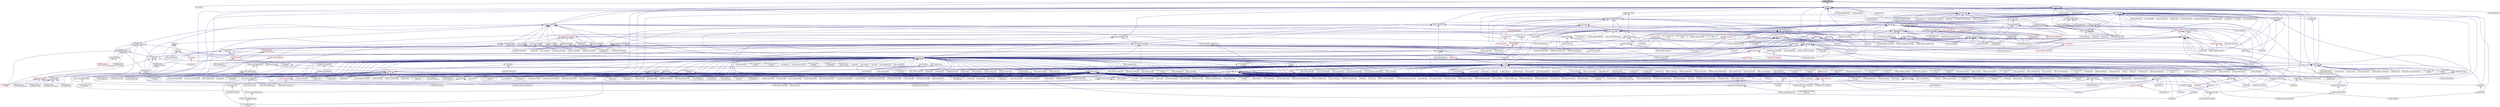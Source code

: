 digraph "applier_fwd.hpp"
{
  edge [fontname="Helvetica",fontsize="10",labelfontname="Helvetica",labelfontsize="10"];
  node [fontname="Helvetica",fontsize="10",shape=record];
  Node16 [label="applier_fwd.hpp",height=0.2,width=0.4,color="black", fillcolor="grey75", style="filled", fontcolor="black"];
  Node16 -> Node17 [dir="back",color="midnightblue",fontsize="10",style="solid",fontname="Helvetica"];
  Node17 [label="hpx_fwd.hpp",height=0.2,width=0.4,color="black", fillcolor="white", style="filled",URL="$d5/d46/hpx__fwd_8hpp.html"];
  Node16 -> Node18 [dir="back",color="midnightblue",fontsize="10",style="solid",fontname="Helvetica"];
  Node18 [label="applier.hpp",height=0.2,width=0.4,color="black", fillcolor="white", style="filled",URL="$de/d38/runtime_2applier_2applier_8hpp.html"];
  Node18 -> Node19 [dir="back",color="midnightblue",fontsize="10",style="solid",fontname="Helvetica"];
  Node19 [label="nqueen.hpp",height=0.2,width=0.4,color="black", fillcolor="white", style="filled",URL="$de/d58/server_2nqueen_8hpp.html"];
  Node19 -> Node20 [dir="back",color="midnightblue",fontsize="10",style="solid",fontname="Helvetica"];
  Node20 [label="nqueen.cpp",height=0.2,width=0.4,color="black", fillcolor="white", style="filled",URL="$db/dca/nqueen_8cpp.html"];
  Node19 -> Node21 [dir="back",color="midnightblue",fontsize="10",style="solid",fontname="Helvetica"];
  Node21 [label="nqueen.hpp",height=0.2,width=0.4,color="black", fillcolor="white", style="filled",URL="$da/dfd/stubs_2nqueen_8hpp.html"];
  Node21 -> Node22 [dir="back",color="midnightblue",fontsize="10",style="solid",fontname="Helvetica"];
  Node22 [label="nqueen.hpp",height=0.2,width=0.4,color="black", fillcolor="white", style="filled",URL="$d0/d07/nqueen_8hpp.html"];
  Node22 -> Node23 [dir="back",color="midnightblue",fontsize="10",style="solid",fontname="Helvetica"];
  Node23 [label="nqueen_client.cpp",height=0.2,width=0.4,color="black", fillcolor="white", style="filled",URL="$d3/d5e/nqueen__client_8cpp.html"];
  Node18 -> Node21 [dir="back",color="midnightblue",fontsize="10",style="solid",fontname="Helvetica"];
  Node18 -> Node24 [dir="back",color="midnightblue",fontsize="10",style="solid",fontname="Helvetica"];
  Node24 [label="random_mem_access.hpp",height=0.2,width=0.4,color="black", fillcolor="white", style="filled",URL="$d0/d19/server_2random__mem__access_8hpp.html"];
  Node24 -> Node25 [dir="back",color="midnightblue",fontsize="10",style="solid",fontname="Helvetica"];
  Node25 [label="random_mem_access.cpp",height=0.2,width=0.4,color="black", fillcolor="white", style="filled",URL="$d1/d51/random__mem__access_8cpp.html"];
  Node24 -> Node26 [dir="back",color="midnightblue",fontsize="10",style="solid",fontname="Helvetica"];
  Node26 [label="random_mem_access.hpp",height=0.2,width=0.4,color="black", fillcolor="white", style="filled",URL="$d3/d32/stubs_2random__mem__access_8hpp.html"];
  Node26 -> Node27 [dir="back",color="midnightblue",fontsize="10",style="solid",fontname="Helvetica"];
  Node27 [label="random_mem_access.hpp",height=0.2,width=0.4,color="black", fillcolor="white", style="filled",URL="$db/de8/random__mem__access_8hpp.html"];
  Node27 -> Node28 [dir="back",color="midnightblue",fontsize="10",style="solid",fontname="Helvetica"];
  Node28 [label="random_mem_access_client.cpp",height=0.2,width=0.4,color="black", fillcolor="white", style="filled",URL="$df/d1b/random__mem__access__client_8cpp.html"];
  Node18 -> Node26 [dir="back",color="midnightblue",fontsize="10",style="solid",fontname="Helvetica"];
  Node18 -> Node29 [dir="back",color="midnightblue",fontsize="10",style="solid",fontname="Helvetica"];
  Node29 [label="applier.hpp",height=0.2,width=0.4,color="black", fillcolor="white", style="filled",URL="$d2/d6f/include_2applier_8hpp.html"];
  Node29 -> Node30 [dir="back",color="midnightblue",fontsize="10",style="solid",fontname="Helvetica"];
  Node30 [label="runtime.hpp",height=0.2,width=0.4,color="black", fillcolor="white", style="filled",URL="$d5/d15/include_2runtime_8hpp.html"];
  Node30 -> Node31 [dir="back",color="midnightblue",fontsize="10",style="solid",fontname="Helvetica"];
  Node31 [label="async_io_action.cpp",height=0.2,width=0.4,color="black", fillcolor="white", style="filled",URL="$d3/df5/async__io__action_8cpp.html"];
  Node30 -> Node32 [dir="back",color="midnightblue",fontsize="10",style="solid",fontname="Helvetica"];
  Node32 [label="async_io_external.cpp",height=0.2,width=0.4,color="black", fillcolor="white", style="filled",URL="$da/d9a/async__io__external_8cpp.html"];
  Node30 -> Node33 [dir="back",color="midnightblue",fontsize="10",style="solid",fontname="Helvetica"];
  Node33 [label="async_io_low_level.cpp",height=0.2,width=0.4,color="black", fillcolor="white", style="filled",URL="$dc/d10/async__io__low__level_8cpp.html"];
  Node30 -> Node34 [dir="back",color="midnightblue",fontsize="10",style="solid",fontname="Helvetica"];
  Node34 [label="async_io_simple.cpp",height=0.2,width=0.4,color="black", fillcolor="white", style="filled",URL="$da/db7/async__io__simple_8cpp.html"];
  Node30 -> Node35 [dir="back",color="midnightblue",fontsize="10",style="solid",fontname="Helvetica"];
  Node35 [label="rnd_future_reduce.cpp",height=0.2,width=0.4,color="black", fillcolor="white", style="filled",URL="$d1/db5/rnd__future__reduce_8cpp.html"];
  Node30 -> Node36 [dir="back",color="midnightblue",fontsize="10",style="solid",fontname="Helvetica"];
  Node36 [label="oversubscribing_resource\l_partitioner.cpp",height=0.2,width=0.4,color="black", fillcolor="white", style="filled",URL="$dd/dee/oversubscribing__resource__partitioner_8cpp.html"];
  Node30 -> Node37 [dir="back",color="midnightblue",fontsize="10",style="solid",fontname="Helvetica"];
  Node37 [label="system_characteristics.hpp",height=0.2,width=0.4,color="black", fillcolor="white", style="filled",URL="$d0/d07/system__characteristics_8hpp.html"];
  Node37 -> Node36 [dir="back",color="midnightblue",fontsize="10",style="solid",fontname="Helvetica"];
  Node37 -> Node38 [dir="back",color="midnightblue",fontsize="10",style="solid",fontname="Helvetica"];
  Node38 [label="simple_resource_partitioner.cpp",height=0.2,width=0.4,color="black", fillcolor="white", style="filled",URL="$d5/df9/simple__resource__partitioner_8cpp.html"];
  Node30 -> Node38 [dir="back",color="midnightblue",fontsize="10",style="solid",fontname="Helvetica"];
  Node30 -> Node39 [dir="back",color="midnightblue",fontsize="10",style="solid",fontname="Helvetica"];
  Node39 [label="hpx.hpp",height=0.2,width=0.4,color="red", fillcolor="white", style="filled",URL="$d0/daa/hpx_8hpp.html"];
  Node39 -> Node51 [dir="back",color="midnightblue",fontsize="10",style="solid",fontname="Helvetica"];
  Node51 [label="accumulator.cpp",height=0.2,width=0.4,color="black", fillcolor="white", style="filled",URL="$d1/d81/accumulator_8cpp.html"];
  Node39 -> Node52 [dir="back",color="midnightblue",fontsize="10",style="solid",fontname="Helvetica"];
  Node52 [label="accumulator.hpp",height=0.2,width=0.4,color="black", fillcolor="white", style="filled",URL="$d4/d9d/server_2accumulator_8hpp.html"];
  Node52 -> Node51 [dir="back",color="midnightblue",fontsize="10",style="solid",fontname="Helvetica"];
  Node52 -> Node53 [dir="back",color="midnightblue",fontsize="10",style="solid",fontname="Helvetica"];
  Node53 [label="accumulator.hpp",height=0.2,width=0.4,color="black", fillcolor="white", style="filled",URL="$d8/d5e/accumulator_8hpp.html"];
  Node53 -> Node54 [dir="back",color="midnightblue",fontsize="10",style="solid",fontname="Helvetica"];
  Node54 [label="accumulator_client.cpp",height=0.2,width=0.4,color="black", fillcolor="white", style="filled",URL="$d7/dd0/accumulator__client_8cpp.html"];
  Node39 -> Node55 [dir="back",color="midnightblue",fontsize="10",style="solid",fontname="Helvetica"];
  Node55 [label="template_function_accumulator.hpp",height=0.2,width=0.4,color="black", fillcolor="white", style="filled",URL="$d7/da6/server_2template__function__accumulator_8hpp.html"];
  Node55 -> Node56 [dir="back",color="midnightblue",fontsize="10",style="solid",fontname="Helvetica"];
  Node56 [label="template_function_accumulator.cpp",height=0.2,width=0.4,color="black", fillcolor="white", style="filled",URL="$d5/d02/template__function__accumulator_8cpp.html"];
  Node55 -> Node57 [dir="back",color="midnightblue",fontsize="10",style="solid",fontname="Helvetica"];
  Node57 [label="template_function_accumulator.hpp",height=0.2,width=0.4,color="black", fillcolor="white", style="filled",URL="$d3/de9/template__function__accumulator_8hpp.html"];
  Node57 -> Node58 [dir="back",color="midnightblue",fontsize="10",style="solid",fontname="Helvetica"];
  Node58 [label="template_function_accumulator\l_client.cpp",height=0.2,width=0.4,color="black", fillcolor="white", style="filled",URL="$d0/dc6/template__function__accumulator__client_8cpp.html"];
  Node39 -> Node59 [dir="back",color="midnightblue",fontsize="10",style="solid",fontname="Helvetica"];
  Node59 [label="template_accumulator.cpp",height=0.2,width=0.4,color="black", fillcolor="white", style="filled",URL="$d0/d4a/template__accumulator_8cpp.html"];
  Node39 -> Node56 [dir="back",color="midnightblue",fontsize="10",style="solid",fontname="Helvetica"];
  Node39 -> Node57 [dir="back",color="midnightblue",fontsize="10",style="solid",fontname="Helvetica"];
  Node39 -> Node60 [dir="back",color="midnightblue",fontsize="10",style="solid",fontname="Helvetica"];
  Node60 [label="allgather_module.cpp",height=0.2,width=0.4,color="black", fillcolor="white", style="filled",URL="$df/de4/allgather__module_8cpp.html"];
  Node39 -> Node61 [dir="back",color="midnightblue",fontsize="10",style="solid",fontname="Helvetica"];
  Node61 [label="allgather.cpp",height=0.2,width=0.4,color="black", fillcolor="white", style="filled",URL="$d7/d06/allgather_8cpp.html"];
  Node39 -> Node62 [dir="back",color="midnightblue",fontsize="10",style="solid",fontname="Helvetica"];
  Node62 [label="allgather_and_gate.cpp",height=0.2,width=0.4,color="black", fillcolor="white", style="filled",URL="$d1/d56/allgather__and__gate_8cpp.html"];
  Node39 -> Node63 [dir="back",color="midnightblue",fontsize="10",style="solid",fontname="Helvetica"];
  Node63 [label="ag_client.cpp",height=0.2,width=0.4,color="black", fillcolor="white", style="filled",URL="$d4/d5d/ag__client_8cpp.html"];
  Node39 -> Node65 [dir="back",color="midnightblue",fontsize="10",style="solid",fontname="Helvetica"];
  Node65 [label="os_thread_num.cpp",height=0.2,width=0.4,color="black", fillcolor="white", style="filled",URL="$d2/dfb/os__thread__num_8cpp.html"];
  Node39 -> Node66 [dir="back",color="midnightblue",fontsize="10",style="solid",fontname="Helvetica"];
  Node66 [label="cancelable_action.cpp",height=0.2,width=0.4,color="black", fillcolor="white", style="filled",URL="$d5/d0c/cancelable__action_8cpp.html"];
  Node39 -> Node67 [dir="back",color="midnightblue",fontsize="10",style="solid",fontname="Helvetica"];
  Node67 [label="cancelable_action.hpp",height=0.2,width=0.4,color="black", fillcolor="white", style="filled",URL="$d5/d4d/server_2cancelable__action_8hpp.html"];
  Node67 -> Node66 [dir="back",color="midnightblue",fontsize="10",style="solid",fontname="Helvetica"];
  Node67 -> Node68 [dir="back",color="midnightblue",fontsize="10",style="solid",fontname="Helvetica"];
  Node68 [label="cancelable_action.hpp",height=0.2,width=0.4,color="black", fillcolor="white", style="filled",URL="$d0/da3/stubs_2cancelable__action_8hpp.html"];
  Node68 -> Node69 [dir="back",color="midnightblue",fontsize="10",style="solid",fontname="Helvetica"];
  Node69 [label="cancelable_action.hpp",height=0.2,width=0.4,color="black", fillcolor="white", style="filled",URL="$d6/d28/cancelable__action_8hpp.html"];
  Node69 -> Node70 [dir="back",color="midnightblue",fontsize="10",style="solid",fontname="Helvetica"];
  Node70 [label="cancelable_action_client.cpp",height=0.2,width=0.4,color="black", fillcolor="white", style="filled",URL="$d1/db8/cancelable__action__client_8cpp.html"];
  Node39 -> Node68 [dir="back",color="midnightblue",fontsize="10",style="solid",fontname="Helvetica"];
  Node39 -> Node70 [dir="back",color="midnightblue",fontsize="10",style="solid",fontname="Helvetica"];
  Node39 -> Node74 [dir="back",color="midnightblue",fontsize="10",style="solid",fontname="Helvetica"];
  Node74 [label="hello_world_component.hpp",height=0.2,width=0.4,color="black", fillcolor="white", style="filled",URL="$df/df0/hello__world__component_8hpp.html"];
  Node74 -> Node75 [dir="back",color="midnightblue",fontsize="10",style="solid",fontname="Helvetica"];
  Node75 [label="hello_world_client.cpp",height=0.2,width=0.4,color="black", fillcolor="white", style="filled",URL="$d5/da6/hello__world__client_8cpp.html"];
  Node74 -> Node76 [dir="back",color="midnightblue",fontsize="10",style="solid",fontname="Helvetica"];
  Node76 [label="hello_world_component.cpp",height=0.2,width=0.4,color="black", fillcolor="white", style="filled",URL="$d8/daa/hello__world__component_8cpp.html"];
  Node39 -> Node84 [dir="back",color="midnightblue",fontsize="10",style="solid",fontname="Helvetica"];
  Node84 [label="jacobi.cpp",height=0.2,width=0.4,color="black", fillcolor="white", style="filled",URL="$d2/d27/jacobi_8cpp.html"];
  Node39 -> Node85 [dir="back",color="midnightblue",fontsize="10",style="solid",fontname="Helvetica"];
  Node85 [label="grid.cpp",height=0.2,width=0.4,color="black", fillcolor="white", style="filled",URL="$d6/d1b/jacobi__component_2grid_8cpp.html"];
  Node39 -> Node86 [dir="back",color="midnightblue",fontsize="10",style="solid",fontname="Helvetica"];
  Node86 [label="row.cpp",height=0.2,width=0.4,color="black", fillcolor="white", style="filled",URL="$d3/d86/server_2row_8cpp.html"];
  Node39 -> Node87 [dir="back",color="midnightblue",fontsize="10",style="solid",fontname="Helvetica"];
  Node87 [label="solver.cpp",height=0.2,width=0.4,color="black", fillcolor="white", style="filled",URL="$d6/d94/solver_8cpp.html"];
  Node39 -> Node88 [dir="back",color="midnightblue",fontsize="10",style="solid",fontname="Helvetica"];
  Node88 [label="stencil_iterator.cpp",height=0.2,width=0.4,color="black", fillcolor="white", style="filled",URL="$d6/de1/server_2stencil__iterator_8cpp.html"];
  Node39 -> Node89 [dir="back",color="midnightblue",fontsize="10",style="solid",fontname="Helvetica"];
  Node89 [label="stencil_iterator.cpp",height=0.2,width=0.4,color="black", fillcolor="white", style="filled",URL="$d7/d71/stencil__iterator_8cpp.html"];
  Node39 -> Node91 [dir="back",color="midnightblue",fontsize="10",style="solid",fontname="Helvetica"];
  Node91 [label="jacobi_hpx.cpp",height=0.2,width=0.4,color="black", fillcolor="white", style="filled",URL="$d8/d72/jacobi__hpx_8cpp.html"];
  Node39 -> Node93 [dir="back",color="midnightblue",fontsize="10",style="solid",fontname="Helvetica"];
  Node93 [label="jacobi_nonuniform_hpx.cpp",height=0.2,width=0.4,color="black", fillcolor="white", style="filled",URL="$de/d56/jacobi__nonuniform__hpx_8cpp.html"];
  Node39 -> Node20 [dir="back",color="midnightblue",fontsize="10",style="solid",fontname="Helvetica"];
  Node39 -> Node19 [dir="back",color="midnightblue",fontsize="10",style="solid",fontname="Helvetica"];
  Node39 -> Node23 [dir="back",color="midnightblue",fontsize="10",style="solid",fontname="Helvetica"];
  Node39 -> Node94 [dir="back",color="midnightblue",fontsize="10",style="solid",fontname="Helvetica"];
  Node94 [label="sine.cpp",height=0.2,width=0.4,color="black", fillcolor="white", style="filled",URL="$d3/d0d/server_2sine_8cpp.html"];
  Node39 -> Node95 [dir="back",color="midnightblue",fontsize="10",style="solid",fontname="Helvetica"];
  Node95 [label="sine.hpp",height=0.2,width=0.4,color="red", fillcolor="white", style="filled",URL="$d8/dac/sine_8hpp.html"];
  Node95 -> Node94 [dir="back",color="midnightblue",fontsize="10",style="solid",fontname="Helvetica"];
  Node39 -> Node100 [dir="back",color="midnightblue",fontsize="10",style="solid",fontname="Helvetica"];
  Node100 [label="customize_async.cpp",height=0.2,width=0.4,color="black", fillcolor="white", style="filled",URL="$d0/d82/customize__async_8cpp.html"];
  Node39 -> Node102 [dir="back",color="midnightblue",fontsize="10",style="solid",fontname="Helvetica"];
  Node102 [label="error_handling.cpp",height=0.2,width=0.4,color="black", fillcolor="white", style="filled",URL="$d9/d96/error__handling_8cpp.html"];
  Node39 -> Node103 [dir="back",color="midnightblue",fontsize="10",style="solid",fontname="Helvetica"];
  Node103 [label="event_synchronization.cpp",height=0.2,width=0.4,color="black", fillcolor="white", style="filled",URL="$d0/d35/event__synchronization_8cpp.html"];
  Node39 -> Node104 [dir="back",color="midnightblue",fontsize="10",style="solid",fontname="Helvetica"];
  Node104 [label="factorial.cpp",height=0.2,width=0.4,color="black", fillcolor="white", style="filled",URL="$d9/d00/factorial_8cpp.html"];
  Node39 -> Node114 [dir="back",color="midnightblue",fontsize="10",style="solid",fontname="Helvetica"];
  Node114 [label="sort_by_key_demo.cpp",height=0.2,width=0.4,color="black", fillcolor="white", style="filled",URL="$da/d20/sort__by__key__demo_8cpp.html"];
  Node39 -> Node116 [dir="back",color="midnightblue",fontsize="10",style="solid",fontname="Helvetica"];
  Node116 [label="vector_counting_dotproduct.cpp",height=0.2,width=0.4,color="black", fillcolor="white", style="filled",URL="$df/de9/vector__counting__dotproduct_8cpp.html"];
  Node39 -> Node117 [dir="back",color="midnightblue",fontsize="10",style="solid",fontname="Helvetica"];
  Node117 [label="vector_zip_dotproduct.cpp",height=0.2,width=0.4,color="black", fillcolor="white", style="filled",URL="$dc/d18/vector__zip__dotproduct_8cpp.html"];
  Node39 -> Node25 [dir="back",color="midnightblue",fontsize="10",style="solid",fontname="Helvetica"];
  Node39 -> Node24 [dir="back",color="midnightblue",fontsize="10",style="solid",fontname="Helvetica"];
  Node39 -> Node28 [dir="back",color="midnightblue",fontsize="10",style="solid",fontname="Helvetica"];
  Node39 -> Node36 [dir="back",color="midnightblue",fontsize="10",style="solid",fontname="Helvetica"];
  Node39 -> Node38 [dir="back",color="midnightblue",fontsize="10",style="solid",fontname="Helvetica"];
  Node39 -> Node133 [dir="back",color="midnightblue",fontsize="10",style="solid",fontname="Helvetica"];
  Node133 [label="startup_shutdown.cpp",height=0.2,width=0.4,color="black", fillcolor="white", style="filled",URL="$d3/dfc/server_2startup__shutdown_8cpp.html"];
  Node39 -> Node136 [dir="back",color="midnightblue",fontsize="10",style="solid",fontname="Helvetica"];
  Node136 [label="throttle.cpp",height=0.2,width=0.4,color="black", fillcolor="white", style="filled",URL="$de/d56/server_2throttle_8cpp.html"];
  Node39 -> Node137 [dir="back",color="midnightblue",fontsize="10",style="solid",fontname="Helvetica"];
  Node137 [label="throttle.hpp",height=0.2,width=0.4,color="black", fillcolor="white", style="filled",URL="$db/dc9/server_2throttle_8hpp.html"];
  Node137 -> Node136 [dir="back",color="midnightblue",fontsize="10",style="solid",fontname="Helvetica"];
  Node137 -> Node138 [dir="back",color="midnightblue",fontsize="10",style="solid",fontname="Helvetica"];
  Node138 [label="throttle.hpp",height=0.2,width=0.4,color="red", fillcolor="white", style="filled",URL="$d5/dec/stubs_2throttle_8hpp.html"];
  Node39 -> Node138 [dir="back",color="midnightblue",fontsize="10",style="solid",fontname="Helvetica"];
  Node39 -> Node150 [dir="back",color="midnightblue",fontsize="10",style="solid",fontname="Helvetica"];
  Node150 [label="simple_central_tuplespace.hpp",height=0.2,width=0.4,color="black", fillcolor="white", style="filled",URL="$db/d69/server_2simple__central__tuplespace_8hpp.html"];
  Node150 -> Node151 [dir="back",color="midnightblue",fontsize="10",style="solid",fontname="Helvetica"];
  Node151 [label="simple_central_tuplespace.cpp",height=0.2,width=0.4,color="black", fillcolor="white", style="filled",URL="$d3/dec/simple__central__tuplespace_8cpp.html"];
  Node150 -> Node152 [dir="back",color="midnightblue",fontsize="10",style="solid",fontname="Helvetica"];
  Node152 [label="simple_central_tuplespace.hpp",height=0.2,width=0.4,color="black", fillcolor="white", style="filled",URL="$d0/d4b/stubs_2simple__central__tuplespace_8hpp.html"];
  Node152 -> Node153 [dir="back",color="midnightblue",fontsize="10",style="solid",fontname="Helvetica"];
  Node153 [label="simple_central_tuplespace.hpp",height=0.2,width=0.4,color="black", fillcolor="white", style="filled",URL="$d5/ddd/simple__central__tuplespace_8hpp.html"];
  Node153 -> Node154 [dir="back",color="midnightblue",fontsize="10",style="solid",fontname="Helvetica"];
  Node154 [label="simple_central_tuplespace\l_client.cpp",height=0.2,width=0.4,color="black", fillcolor="white", style="filled",URL="$d1/d7b/simple__central__tuplespace__client_8cpp.html"];
  Node39 -> Node155 [dir="back",color="midnightblue",fontsize="10",style="solid",fontname="Helvetica"];
  Node155 [label="tuples_warehouse.hpp",height=0.2,width=0.4,color="black", fillcolor="white", style="filled",URL="$da/de6/tuples__warehouse_8hpp.html"];
  Node155 -> Node150 [dir="back",color="midnightblue",fontsize="10",style="solid",fontname="Helvetica"];
  Node39 -> Node151 [dir="back",color="midnightblue",fontsize="10",style="solid",fontname="Helvetica"];
  Node39 -> Node161 [dir="back",color="midnightblue",fontsize="10",style="solid",fontname="Helvetica"];
  Node161 [label="foreach_scaling.cpp",height=0.2,width=0.4,color="black", fillcolor="white", style="filled",URL="$d4/d94/foreach__scaling_8cpp.html"];
  Node39 -> Node163 [dir="back",color="midnightblue",fontsize="10",style="solid",fontname="Helvetica"];
  Node163 [label="hpx_homogeneous_timed\l_task_spawn_executors.cpp",height=0.2,width=0.4,color="black", fillcolor="white", style="filled",URL="$d1/d3b/hpx__homogeneous__timed__task__spawn__executors_8cpp.html"];
  Node39 -> Node165 [dir="back",color="midnightblue",fontsize="10",style="solid",fontname="Helvetica"];
  Node165 [label="partitioned_vector\l_foreach.cpp",height=0.2,width=0.4,color="black", fillcolor="white", style="filled",URL="$df/d5f/partitioned__vector__foreach_8cpp.html"];
  Node39 -> Node166 [dir="back",color="midnightblue",fontsize="10",style="solid",fontname="Helvetica"];
  Node166 [label="serialization_overhead.cpp",height=0.2,width=0.4,color="black", fillcolor="white", style="filled",URL="$d3/df8/serialization__overhead_8cpp.html"];
  Node39 -> Node167 [dir="back",color="midnightblue",fontsize="10",style="solid",fontname="Helvetica"];
  Node167 [label="sizeof.cpp",height=0.2,width=0.4,color="black", fillcolor="white", style="filled",URL="$d3/d0f/sizeof_8cpp.html"];
  Node39 -> Node168 [dir="back",color="midnightblue",fontsize="10",style="solid",fontname="Helvetica"];
  Node168 [label="skynet.cpp",height=0.2,width=0.4,color="black", fillcolor="white", style="filled",URL="$d0/dc3/skynet_8cpp.html"];
  Node39 -> Node169 [dir="back",color="midnightblue",fontsize="10",style="solid",fontname="Helvetica"];
  Node169 [label="stencil3_iterators.cpp",height=0.2,width=0.4,color="black", fillcolor="white", style="filled",URL="$db/d9e/stencil3__iterators_8cpp.html"];
  Node39 -> Node170 [dir="back",color="midnightblue",fontsize="10",style="solid",fontname="Helvetica"];
  Node170 [label="stream.cpp",height=0.2,width=0.4,color="black", fillcolor="white", style="filled",URL="$da/d5f/stream_8cpp.html"];
  Node39 -> Node172 [dir="back",color="midnightblue",fontsize="10",style="solid",fontname="Helvetica"];
  Node172 [label="transform_reduce_binary\l_scaling.cpp",height=0.2,width=0.4,color="black", fillcolor="white", style="filled",URL="$d1/dae/transform__reduce__binary__scaling_8cpp.html"];
  Node39 -> Node173 [dir="back",color="midnightblue",fontsize="10",style="solid",fontname="Helvetica"];
  Node173 [label="transform_reduce_scaling.cpp",height=0.2,width=0.4,color="black", fillcolor="white", style="filled",URL="$db/d2a/transform__reduce__scaling_8cpp.html"];
  Node39 -> Node174 [dir="back",color="midnightblue",fontsize="10",style="solid",fontname="Helvetica"];
  Node174 [label="minmax_element_performance.cpp",height=0.2,width=0.4,color="black", fillcolor="white", style="filled",URL="$d9/d93/minmax__element__performance_8cpp.html"];
  Node39 -> Node178 [dir="back",color="midnightblue",fontsize="10",style="solid",fontname="Helvetica"];
  Node178 [label="osu_bcast.cpp",height=0.2,width=0.4,color="black", fillcolor="white", style="filled",URL="$d3/dca/osu__bcast_8cpp.html"];
  Node39 -> Node179 [dir="back",color="midnightblue",fontsize="10",style="solid",fontname="Helvetica"];
  Node179 [label="osu_bibw.cpp",height=0.2,width=0.4,color="black", fillcolor="white", style="filled",URL="$d2/d04/osu__bibw_8cpp.html"];
  Node39 -> Node180 [dir="back",color="midnightblue",fontsize="10",style="solid",fontname="Helvetica"];
  Node180 [label="osu_bw.cpp",height=0.2,width=0.4,color="black", fillcolor="white", style="filled",URL="$d4/d20/osu__bw_8cpp.html"];
  Node39 -> Node181 [dir="back",color="midnightblue",fontsize="10",style="solid",fontname="Helvetica"];
  Node181 [label="osu_latency.cpp",height=0.2,width=0.4,color="black", fillcolor="white", style="filled",URL="$df/d58/osu__latency_8cpp.html"];
  Node39 -> Node182 [dir="back",color="midnightblue",fontsize="10",style="solid",fontname="Helvetica"];
  Node182 [label="osu_multi_lat.cpp",height=0.2,width=0.4,color="black", fillcolor="white", style="filled",URL="$d7/d91/osu__multi__lat_8cpp.html"];
  Node39 -> Node183 [dir="back",color="midnightblue",fontsize="10",style="solid",fontname="Helvetica"];
  Node183 [label="osu_scatter.cpp",height=0.2,width=0.4,color="black", fillcolor="white", style="filled",URL="$d4/d4c/osu__scatter_8cpp.html"];
  Node39 -> Node184 [dir="back",color="midnightblue",fontsize="10",style="solid",fontname="Helvetica"];
  Node184 [label="pingpong_performance.cpp",height=0.2,width=0.4,color="black", fillcolor="white", style="filled",URL="$de/d03/pingpong__performance_8cpp.html"];
  Node39 -> Node191 [dir="back",color="midnightblue",fontsize="10",style="solid",fontname="Helvetica"];
  Node191 [label="action_move_semantics.cpp",height=0.2,width=0.4,color="black", fillcolor="white", style="filled",URL="$d4/db3/action__move__semantics_8cpp.html"];
  Node39 -> Node193 [dir="back",color="midnightblue",fontsize="10",style="solid",fontname="Helvetica"];
  Node193 [label="duplicate_id_registration\l_1596.cpp",height=0.2,width=0.4,color="black", fillcolor="white", style="filled",URL="$db/d8d/duplicate__id__registration__1596_8cpp.html"];
  Node39 -> Node196 [dir="back",color="midnightblue",fontsize="10",style="solid",fontname="Helvetica"];
  Node196 [label="send_gid_keep_component\l_1624.cpp",height=0.2,width=0.4,color="black", fillcolor="white", style="filled",URL="$d9/d49/send__gid__keep__component__1624_8cpp.html"];
  Node39 -> Node197 [dir="back",color="midnightblue",fontsize="10",style="solid",fontname="Helvetica"];
  Node197 [label="algorithms.cc",height=0.2,width=0.4,color="black", fillcolor="white", style="filled",URL="$d5/d1b/algorithms_8cc.html"];
  Node39 -> Node198 [dir="back",color="midnightblue",fontsize="10",style="solid",fontname="Helvetica"];
  Node198 [label="matrix_hpx.hh",height=0.2,width=0.4,color="black", fillcolor="white", style="filled",URL="$d5/d89/matrix__hpx_8hh.html"];
  Node198 -> Node199 [dir="back",color="midnightblue",fontsize="10",style="solid",fontname="Helvetica"];
  Node199 [label="block_matrix.hh",height=0.2,width=0.4,color="red", fillcolor="white", style="filled",URL="$dc/de8/block__matrix_8hh.html"];
  Node199 -> Node197 [dir="back",color="midnightblue",fontsize="10",style="solid",fontname="Helvetica"];
  Node199 -> Node203 [dir="back",color="midnightblue",fontsize="10",style="solid",fontname="Helvetica"];
  Node203 [label="block_matrix.cc",height=0.2,width=0.4,color="black", fillcolor="white", style="filled",URL="$de/d88/block__matrix_8cc.html"];
  Node198 -> Node197 [dir="back",color="midnightblue",fontsize="10",style="solid",fontname="Helvetica"];
  Node198 -> Node201 [dir="back",color="midnightblue",fontsize="10",style="solid",fontname="Helvetica"];
  Node201 [label="matrix_hpx.cc",height=0.2,width=0.4,color="black", fillcolor="white", style="filled",URL="$d7/d32/matrix__hpx_8cc.html"];
  Node39 -> Node199 [dir="back",color="midnightblue",fontsize="10",style="solid",fontname="Helvetica"];
  Node39 -> Node203 [dir="back",color="midnightblue",fontsize="10",style="solid",fontname="Helvetica"];
  Node39 -> Node201 [dir="back",color="midnightblue",fontsize="10",style="solid",fontname="Helvetica"];
  Node39 -> Node206 [dir="back",color="midnightblue",fontsize="10",style="solid",fontname="Helvetica"];
  Node206 [label="client_1950.cpp",height=0.2,width=0.4,color="black", fillcolor="white", style="filled",URL="$d0/d79/client__1950_8cpp.html"];
  Node39 -> Node211 [dir="back",color="midnightblue",fontsize="10",style="solid",fontname="Helvetica"];
  Node211 [label="id_type_ref_counting\l_1032.cpp",height=0.2,width=0.4,color="black", fillcolor="white", style="filled",URL="$d8/dfd/id__type__ref__counting__1032_8cpp.html"];
  Node39 -> Node212 [dir="back",color="midnightblue",fontsize="10",style="solid",fontname="Helvetica"];
  Node212 [label="lost_output_2236.cpp",height=0.2,width=0.4,color="black", fillcolor="white", style="filled",URL="$db/dd0/lost__output__2236_8cpp.html"];
  Node39 -> Node213 [dir="back",color="midnightblue",fontsize="10",style="solid",fontname="Helvetica"];
  Node213 [label="no_output_1173.cpp",height=0.2,width=0.4,color="black", fillcolor="white", style="filled",URL="$de/d67/no__output__1173_8cpp.html"];
  Node39 -> Node214 [dir="back",color="midnightblue",fontsize="10",style="solid",fontname="Helvetica"];
  Node214 [label="after_588.cpp",height=0.2,width=0.4,color="black", fillcolor="white", style="filled",URL="$dc/dc0/after__588_8cpp.html"];
  Node39 -> Node222 [dir="back",color="midnightblue",fontsize="10",style="solid",fontname="Helvetica"];
  Node222 [label="dataflow_future_swap.cpp",height=0.2,width=0.4,color="black", fillcolor="white", style="filled",URL="$dc/d8c/dataflow__future__swap_8cpp.html"];
  Node39 -> Node223 [dir="back",color="midnightblue",fontsize="10",style="solid",fontname="Helvetica"];
  Node223 [label="dataflow_future_swap2.cpp",height=0.2,width=0.4,color="black", fillcolor="white", style="filled",URL="$d1/db3/dataflow__future__swap2_8cpp.html"];
  Node39 -> Node237 [dir="back",color="midnightblue",fontsize="10",style="solid",fontname="Helvetica"];
  Node237 [label="promise_1620.cpp",height=0.2,width=0.4,color="black", fillcolor="white", style="filled",URL="$d2/d67/promise__1620_8cpp.html"];
  Node39 -> Node243 [dir="back",color="midnightblue",fontsize="10",style="solid",fontname="Helvetica"];
  Node243 [label="shared_stated_leaked\l_1211.cpp",height=0.2,width=0.4,color="black", fillcolor="white", style="filled",URL="$dc/dce/shared__stated__leaked__1211_8cpp.html"];
  Node39 -> Node245 [dir="back",color="midnightblue",fontsize="10",style="solid",fontname="Helvetica"];
  Node245 [label="wait_all_hang_1946.cpp",height=0.2,width=0.4,color="black", fillcolor="white", style="filled",URL="$d5/d69/wait__all__hang__1946_8cpp.html"];
  Node39 -> Node267 [dir="back",color="midnightblue",fontsize="10",style="solid",fontname="Helvetica"];
  Node267 [label="thread_pool_executor\l_1114.cpp",height=0.2,width=0.4,color="black", fillcolor="white", style="filled",URL="$d8/d63/thread__pool__executor__1114_8cpp.html"];
  Node39 -> Node274 [dir="back",color="midnightblue",fontsize="10",style="solid",fontname="Helvetica"];
  Node274 [label="function_argument.cpp",height=0.2,width=0.4,color="black", fillcolor="white", style="filled",URL="$db/da3/function__argument_8cpp.html"];
  Node39 -> Node277 [dir="back",color="midnightblue",fontsize="10",style="solid",fontname="Helvetica"];
  Node277 [label="managed_refcnt_checker.cpp",height=0.2,width=0.4,color="black", fillcolor="white", style="filled",URL="$d3/d8d/managed__refcnt__checker_8cpp.html"];
  Node39 -> Node291 [dir="back",color="midnightblue",fontsize="10",style="solid",fontname="Helvetica"];
  Node291 [label="managed_refcnt_checker.cpp",height=0.2,width=0.4,color="black", fillcolor="white", style="filled",URL="$d7/d11/server_2managed__refcnt__checker_8cpp.html"];
  Node39 -> Node292 [dir="back",color="midnightblue",fontsize="10",style="solid",fontname="Helvetica"];
  Node292 [label="managed_refcnt_checker.hpp",height=0.2,width=0.4,color="red", fillcolor="white", style="filled",URL="$df/da6/server_2managed__refcnt__checker_8hpp.html"];
  Node292 -> Node277 [dir="back",color="midnightblue",fontsize="10",style="solid",fontname="Helvetica"];
  Node292 -> Node291 [dir="back",color="midnightblue",fontsize="10",style="solid",fontname="Helvetica"];
  Node39 -> Node294 [dir="back",color="midnightblue",fontsize="10",style="solid",fontname="Helvetica"];
  Node294 [label="simple_refcnt_checker.cpp",height=0.2,width=0.4,color="black", fillcolor="white", style="filled",URL="$d7/d14/server_2simple__refcnt__checker_8cpp.html"];
  Node39 -> Node295 [dir="back",color="midnightblue",fontsize="10",style="solid",fontname="Helvetica"];
  Node295 [label="simple_refcnt_checker.hpp",height=0.2,width=0.4,color="red", fillcolor="white", style="filled",URL="$d6/d3d/server_2simple__refcnt__checker_8hpp.html"];
  Node295 -> Node294 [dir="back",color="midnightblue",fontsize="10",style="solid",fontname="Helvetica"];
  Node295 -> Node296 [dir="back",color="midnightblue",fontsize="10",style="solid",fontname="Helvetica"];
  Node296 [label="simple_refcnt_checker.cpp",height=0.2,width=0.4,color="black", fillcolor="white", style="filled",URL="$df/d16/simple__refcnt__checker_8cpp.html"];
  Node39 -> Node299 [dir="back",color="midnightblue",fontsize="10",style="solid",fontname="Helvetica"];
  Node299 [label="simple_mobile_object.cpp",height=0.2,width=0.4,color="black", fillcolor="white", style="filled",URL="$d2/da7/simple__mobile__object_8cpp.html"];
  Node39 -> Node296 [dir="back",color="midnightblue",fontsize="10",style="solid",fontname="Helvetica"];
  Node39 -> Node301 [dir="back",color="midnightblue",fontsize="10",style="solid",fontname="Helvetica"];
  Node301 [label="test.cpp",height=0.2,width=0.4,color="black", fillcolor="white", style="filled",URL="$df/dac/test_8cpp.html"];
  Node39 -> Node302 [dir="back",color="midnightblue",fontsize="10",style="solid",fontname="Helvetica"];
  Node302 [label="launch_process.cpp",height=0.2,width=0.4,color="black", fillcolor="white", style="filled",URL="$df/ddc/launch__process_8cpp.html"];
  Node39 -> Node303 [dir="back",color="midnightblue",fontsize="10",style="solid",fontname="Helvetica"];
  Node303 [label="launched_process.cpp",height=0.2,width=0.4,color="black", fillcolor="white", style="filled",URL="$d8/de7/launched__process_8cpp.html"];
  Node39 -> Node307 [dir="back",color="midnightblue",fontsize="10",style="solid",fontname="Helvetica"];
  Node307 [label="barrier.cpp",height=0.2,width=0.4,color="black", fillcolor="white", style="filled",URL="$df/d63/tests_2unit_2lcos_2barrier_8cpp.html"];
  Node39 -> Node319 [dir="back",color="midnightblue",fontsize="10",style="solid",fontname="Helvetica"];
  Node319 [label="local_event.cpp",height=0.2,width=0.4,color="black", fillcolor="white", style="filled",URL="$df/d9a/local__event_8cpp.html"];
  Node39 -> Node529 [dir="back",color="midnightblue",fontsize="10",style="solid",fontname="Helvetica"];
  Node529 [label="task_block.cpp",height=0.2,width=0.4,color="black", fillcolor="white", style="filled",URL="$d8/d7d/task__block_8cpp.html"];
  Node39 -> Node530 [dir="back",color="midnightblue",fontsize="10",style="solid",fontname="Helvetica"];
  Node530 [label="task_block_executor.cpp",height=0.2,width=0.4,color="black", fillcolor="white", style="filled",URL="$d7/df6/task__block__executor_8cpp.html"];
  Node39 -> Node531 [dir="back",color="midnightblue",fontsize="10",style="solid",fontname="Helvetica"];
  Node531 [label="task_block_par.cpp",height=0.2,width=0.4,color="black", fillcolor="white", style="filled",URL="$d9/df1/task__block__par_8cpp.html"];
  Node39 -> Node532 [dir="back",color="midnightblue",fontsize="10",style="solid",fontname="Helvetica"];
  Node532 [label="put_parcels.cpp",height=0.2,width=0.4,color="black", fillcolor="white", style="filled",URL="$df/d23/put__parcels_8cpp.html"];
  Node39 -> Node533 [dir="back",color="midnightblue",fontsize="10",style="solid",fontname="Helvetica"];
  Node533 [label="put_parcels_with_coalescing.cpp",height=0.2,width=0.4,color="black", fillcolor="white", style="filled",URL="$d6/dca/put__parcels__with__coalescing_8cpp.html"];
  Node39 -> Node534 [dir="back",color="midnightblue",fontsize="10",style="solid",fontname="Helvetica"];
  Node534 [label="put_parcels_with_compression.cpp",height=0.2,width=0.4,color="black", fillcolor="white", style="filled",URL="$df/d62/put__parcels__with__compression_8cpp.html"];
  Node30 -> Node544 [dir="back",color="midnightblue",fontsize="10",style="solid",fontname="Helvetica"];
  Node544 [label="partitioner.cpp",height=0.2,width=0.4,color="black", fillcolor="white", style="filled",URL="$d6/dab/partitioner_8cpp.html"];
  Node30 -> Node545 [dir="back",color="midnightblue",fontsize="10",style="solid",fontname="Helvetica"];
  Node545 [label="plain_action_move_semantics.cpp",height=0.2,width=0.4,color="black", fillcolor="white", style="filled",URL="$db/d0f/plain__action__move__semantics_8cpp.html"];
  Node30 -> Node546 [dir="back",color="midnightblue",fontsize="10",style="solid",fontname="Helvetica"];
  Node546 [label="future_hang_on_get\l_629.cpp",height=0.2,width=0.4,color="black", fillcolor="white", style="filled",URL="$d6/dfd/future__hang__on__get__629_8cpp.html"];
  Node30 -> Node547 [dir="back",color="midnightblue",fontsize="10",style="solid",fontname="Helvetica"];
  Node547 [label="future_hang_on_then\l_629.cpp",height=0.2,width=0.4,color="black", fillcolor="white", style="filled",URL="$d1/ddc/future__hang__on__then__629_8cpp.html"];
  Node30 -> Node548 [dir="back",color="midnightblue",fontsize="10",style="solid",fontname="Helvetica"];
  Node548 [label="future_hang_on_wait\l_with_callback_629.cpp",height=0.2,width=0.4,color="black", fillcolor="white", style="filled",URL="$d0/d0e/future__hang__on__wait__with__callback__629_8cpp.html"];
  Node30 -> Node549 [dir="back",color="midnightblue",fontsize="10",style="solid",fontname="Helvetica"];
  Node549 [label="all_counters.cpp",height=0.2,width=0.4,color="black", fillcolor="white", style="filled",URL="$d1/d66/all__counters_8cpp.html"];
  Node30 -> Node550 [dir="back",color="midnightblue",fontsize="10",style="solid",fontname="Helvetica"];
  Node550 [label="thread_affinity.cpp",height=0.2,width=0.4,color="black", fillcolor="white", style="filled",URL="$da/dce/thread__affinity_8cpp.html"];
  Node30 -> Node551 [dir="back",color="midnightblue",fontsize="10",style="solid",fontname="Helvetica"];
  Node551 [label="thread_mf.cpp",height=0.2,width=0.4,color="black", fillcolor="white", style="filled",URL="$da/d21/thread__mf_8cpp.html"];
  Node30 -> Node552 [dir="back",color="midnightblue",fontsize="10",style="solid",fontname="Helvetica"];
  Node552 [label="thread_stacksize.cpp",height=0.2,width=0.4,color="black", fillcolor="white", style="filled",URL="$df/d43/thread__stacksize_8cpp.html"];
  Node30 -> Node553 [dir="back",color="midnightblue",fontsize="10",style="solid",fontname="Helvetica"];
  Node553 [label="thread_stacksize_overflow.cpp",height=0.2,width=0.4,color="black", fillcolor="white", style="filled",URL="$d3/dc0/thread__stacksize__overflow_8cpp.html"];
  Node18 -> Node554 [dir="back",color="midnightblue",fontsize="10",style="solid",fontname="Helvetica"];
  Node554 [label="runtime_support.hpp",height=0.2,width=0.4,color="black", fillcolor="white", style="filled",URL="$d0/d0d/runtime__support_8hpp.html"];
  Node554 -> Node555 [dir="back",color="midnightblue",fontsize="10",style="solid",fontname="Helvetica"];
  Node555 [label="migrate_from_storage.hpp",height=0.2,width=0.4,color="black", fillcolor="white", style="filled",URL="$d3/d9f/server_2migrate__from__storage_8hpp.html"];
  Node555 -> Node556 [dir="back",color="midnightblue",fontsize="10",style="solid",fontname="Helvetica"];
  Node556 [label="migrate_from_storage.hpp",height=0.2,width=0.4,color="red", fillcolor="white", style="filled",URL="$db/d0f/migrate__from__storage_8hpp.html"];
  Node554 -> Node559 [dir="back",color="midnightblue",fontsize="10",style="solid",fontname="Helvetica"];
  Node559 [label="components.hpp",height=0.2,width=0.4,color="black", fillcolor="white", style="filled",URL="$d2/d8d/components_8hpp.html"];
  Node559 -> Node52 [dir="back",color="midnightblue",fontsize="10",style="solid",fontname="Helvetica"];
  Node559 -> Node53 [dir="back",color="midnightblue",fontsize="10",style="solid",fontname="Helvetica"];
  Node559 -> Node560 [dir="back",color="midnightblue",fontsize="10",style="solid",fontname="Helvetica"];
  Node560 [label="template_accumulator.hpp",height=0.2,width=0.4,color="black", fillcolor="white", style="filled",URL="$d0/d3f/server_2template__accumulator_8hpp.html"];
  Node560 -> Node561 [dir="back",color="midnightblue",fontsize="10",style="solid",fontname="Helvetica"];
  Node561 [label="template_accumulator.hpp",height=0.2,width=0.4,color="black", fillcolor="white", style="filled",URL="$dd/da9/template__accumulator_8hpp.html"];
  Node561 -> Node562 [dir="back",color="midnightblue",fontsize="10",style="solid",fontname="Helvetica"];
  Node562 [label="template_accumulator\l_client.cpp",height=0.2,width=0.4,color="black", fillcolor="white", style="filled",URL="$df/d93/template__accumulator__client_8cpp.html"];
  Node559 -> Node55 [dir="back",color="midnightblue",fontsize="10",style="solid",fontname="Helvetica"];
  Node559 -> Node561 [dir="back",color="midnightblue",fontsize="10",style="solid",fontname="Helvetica"];
  Node559 -> Node56 [dir="back",color="midnightblue",fontsize="10",style="solid",fontname="Helvetica"];
  Node559 -> Node57 [dir="back",color="midnightblue",fontsize="10",style="solid",fontname="Helvetica"];
  Node559 -> Node60 [dir="back",color="midnightblue",fontsize="10",style="solid",fontname="Helvetica"];
  Node559 -> Node563 [dir="back",color="midnightblue",fontsize="10",style="solid",fontname="Helvetica"];
  Node563 [label="allgather.hpp",height=0.2,width=0.4,color="black", fillcolor="white", style="filled",URL="$d4/d4a/allgather_8hpp.html"];
  Node563 -> Node60 [dir="back",color="midnightblue",fontsize="10",style="solid",fontname="Helvetica"];
  Node563 -> Node61 [dir="back",color="midnightblue",fontsize="10",style="solid",fontname="Helvetica"];
  Node563 -> Node63 [dir="back",color="midnightblue",fontsize="10",style="solid",fontname="Helvetica"];
  Node559 -> Node564 [dir="back",color="midnightblue",fontsize="10",style="solid",fontname="Helvetica"];
  Node564 [label="allgather_and_gate.hpp",height=0.2,width=0.4,color="black", fillcolor="white", style="filled",URL="$d9/dbb/allgather__and__gate_8hpp.html"];
  Node564 -> Node60 [dir="back",color="midnightblue",fontsize="10",style="solid",fontname="Helvetica"];
  Node564 -> Node62 [dir="back",color="midnightblue",fontsize="10",style="solid",fontname="Helvetica"];
  Node564 -> Node63 [dir="back",color="midnightblue",fontsize="10",style="solid",fontname="Helvetica"];
  Node559 -> Node66 [dir="back",color="midnightblue",fontsize="10",style="solid",fontname="Helvetica"];
  Node559 -> Node67 [dir="back",color="midnightblue",fontsize="10",style="solid",fontname="Helvetica"];
  Node559 -> Node69 [dir="back",color="midnightblue",fontsize="10",style="solid",fontname="Helvetica"];
  Node559 -> Node74 [dir="back",color="midnightblue",fontsize="10",style="solid",fontname="Helvetica"];
  Node559 -> Node565 [dir="back",color="midnightblue",fontsize="10",style="solid",fontname="Helvetica"];
  Node565 [label="row.hpp",height=0.2,width=0.4,color="black", fillcolor="white", style="filled",URL="$de/d74/server_2row_8hpp.html"];
  Node565 -> Node566 [dir="back",color="midnightblue",fontsize="10",style="solid",fontname="Helvetica"];
  Node566 [label="row.hpp",height=0.2,width=0.4,color="red", fillcolor="white", style="filled",URL="$dc/d69/row_8hpp.html"];
  Node566 -> Node570 [dir="back",color="midnightblue",fontsize="10",style="solid",fontname="Helvetica"];
  Node570 [label="stencil_iterator.hpp",height=0.2,width=0.4,color="black", fillcolor="white", style="filled",URL="$dc/d5c/server_2stencil__iterator_8hpp.html"];
  Node570 -> Node568 [dir="back",color="midnightblue",fontsize="10",style="solid",fontname="Helvetica"];
  Node568 [label="solver.hpp",height=0.2,width=0.4,color="black", fillcolor="white", style="filled",URL="$db/d9a/server_2solver_8hpp.html"];
  Node568 -> Node569 [dir="back",color="midnightblue",fontsize="10",style="solid",fontname="Helvetica"];
  Node569 [label="solver.hpp",height=0.2,width=0.4,color="black", fillcolor="white", style="filled",URL="$d2/d1c/solver_8hpp.html"];
  Node569 -> Node84 [dir="back",color="midnightblue",fontsize="10",style="solid",fontname="Helvetica"];
  Node568 -> Node87 [dir="back",color="midnightblue",fontsize="10",style="solid",fontname="Helvetica"];
  Node570 -> Node88 [dir="back",color="midnightblue",fontsize="10",style="solid",fontname="Helvetica"];
  Node570 -> Node89 [dir="back",color="midnightblue",fontsize="10",style="solid",fontname="Helvetica"];
  Node566 -> Node85 [dir="back",color="midnightblue",fontsize="10",style="solid",fontname="Helvetica"];
  Node565 -> Node86 [dir="back",color="midnightblue",fontsize="10",style="solid",fontname="Helvetica"];
  Node559 -> Node570 [dir="back",color="midnightblue",fontsize="10",style="solid",fontname="Helvetica"];
  Node559 -> Node568 [dir="back",color="midnightblue",fontsize="10",style="solid",fontname="Helvetica"];
  Node559 -> Node571 [dir="back",color="midnightblue",fontsize="10",style="solid",fontname="Helvetica"];
  Node571 [label="jacobi_component.cpp",height=0.2,width=0.4,color="black", fillcolor="white", style="filled",URL="$d1/d25/jacobi__component_8cpp.html"];
  Node559 -> Node19 [dir="back",color="midnightblue",fontsize="10",style="solid",fontname="Helvetica"];
  Node559 -> Node94 [dir="back",color="midnightblue",fontsize="10",style="solid",fontname="Helvetica"];
  Node559 -> Node572 [dir="back",color="midnightblue",fontsize="10",style="solid",fontname="Helvetica"];
  Node572 [label="component_ctors.cpp",height=0.2,width=0.4,color="black", fillcolor="white", style="filled",URL="$d3/d2a/component__ctors_8cpp.html"];
  Node559 -> Node573 [dir="back",color="midnightblue",fontsize="10",style="solid",fontname="Helvetica"];
  Node573 [label="component_in_executable.cpp",height=0.2,width=0.4,color="black", fillcolor="white", style="filled",URL="$d8/d4b/component__in__executable_8cpp.html"];
  Node559 -> Node574 [dir="back",color="midnightblue",fontsize="10",style="solid",fontname="Helvetica"];
  Node574 [label="component_inheritance.cpp",height=0.2,width=0.4,color="black", fillcolor="white", style="filled",URL="$d8/d55/component__inheritance_8cpp.html"];
  Node559 -> Node575 [dir="back",color="midnightblue",fontsize="10",style="solid",fontname="Helvetica"];
  Node575 [label="component_with_executor.cpp",height=0.2,width=0.4,color="black", fillcolor="white", style="filled",URL="$d4/d20/component__with__executor_8cpp.html"];
  Node559 -> Node104 [dir="back",color="midnightblue",fontsize="10",style="solid",fontname="Helvetica"];
  Node559 -> Node576 [dir="back",color="midnightblue",fontsize="10",style="solid",fontname="Helvetica"];
  Node576 [label="hello_world.cpp",height=0.2,width=0.4,color="black", fillcolor="white", style="filled",URL="$d0/d67/hello__world_8cpp.html"];
  Node559 -> Node577 [dir="back",color="midnightblue",fontsize="10",style="solid",fontname="Helvetica"];
  Node577 [label="latch_local.cpp",height=0.2,width=0.4,color="black", fillcolor="white", style="filled",URL="$dd/dd3/latch__local_8cpp.html"];
  Node559 -> Node578 [dir="back",color="midnightblue",fontsize="10",style="solid",fontname="Helvetica"];
  Node578 [label="latch_remote.cpp",height=0.2,width=0.4,color="black", fillcolor="white", style="filled",URL="$df/d59/latch__remote_8cpp.html"];
  Node559 -> Node579 [dir="back",color="midnightblue",fontsize="10",style="solid",fontname="Helvetica"];
  Node579 [label="pingpong.cpp",height=0.2,width=0.4,color="black", fillcolor="white", style="filled",URL="$dd/d4d/pingpong_8cpp.html"];
  Node559 -> Node24 [dir="back",color="midnightblue",fontsize="10",style="solid",fontname="Helvetica"];
  Node559 -> Node129 [dir="back",color="midnightblue",fontsize="10",style="solid",fontname="Helvetica"];
  Node129 [label="sheneos_compare.cpp",height=0.2,width=0.4,color="black", fillcolor="white", style="filled",URL="$dc/d11/sheneos__compare_8cpp.html"];
  Node559 -> Node137 [dir="back",color="midnightblue",fontsize="10",style="solid",fontname="Helvetica"];
  Node559 -> Node141 [dir="back",color="midnightblue",fontsize="10",style="solid",fontname="Helvetica"];
  Node141 [label="throttle_client.cpp",height=0.2,width=0.4,color="black", fillcolor="white", style="filled",URL="$d0/db7/throttle__client_8cpp.html"];
  Node559 -> Node150 [dir="back",color="midnightblue",fontsize="10",style="solid",fontname="Helvetica"];
  Node559 -> Node155 [dir="back",color="midnightblue",fontsize="10",style="solid",fontname="Helvetica"];
  Node559 -> Node153 [dir="back",color="midnightblue",fontsize="10",style="solid",fontname="Helvetica"];
  Node559 -> Node580 [dir="back",color="midnightblue",fontsize="10",style="solid",fontname="Helvetica"];
  Node580 [label="iostreams.hpp",height=0.2,width=0.4,color="black", fillcolor="white", style="filled",URL="$de/d22/iostreams_8hpp.html"];
  Node580 -> Node61 [dir="back",color="midnightblue",fontsize="10",style="solid",fontname="Helvetica"];
  Node580 -> Node62 [dir="back",color="midnightblue",fontsize="10",style="solid",fontname="Helvetica"];
  Node580 -> Node31 [dir="back",color="midnightblue",fontsize="10",style="solid",fontname="Helvetica"];
  Node580 -> Node32 [dir="back",color="midnightblue",fontsize="10",style="solid",fontname="Helvetica"];
  Node580 -> Node33 [dir="back",color="midnightblue",fontsize="10",style="solid",fontname="Helvetica"];
  Node580 -> Node34 [dir="back",color="midnightblue",fontsize="10",style="solid",fontname="Helvetica"];
  Node580 -> Node65 [dir="back",color="midnightblue",fontsize="10",style="solid",fontname="Helvetica"];
  Node580 -> Node35 [dir="back",color="midnightblue",fontsize="10",style="solid",fontname="Helvetica"];
  Node580 -> Node581 [dir="back",color="midnightblue",fontsize="10",style="solid",fontname="Helvetica"];
  Node581 [label="heartbeat_console.cpp",height=0.2,width=0.4,color="black", fillcolor="white", style="filled",URL="$da/de8/heartbeat__console_8cpp.html"];
  Node580 -> Node76 [dir="back",color="midnightblue",fontsize="10",style="solid",fontname="Helvetica"];
  Node580 -> Node84 [dir="back",color="midnightblue",fontsize="10",style="solid",fontname="Helvetica"];
  Node580 -> Node570 [dir="back",color="midnightblue",fontsize="10",style="solid",fontname="Helvetica"];
  Node580 -> Node85 [dir="back",color="midnightblue",fontsize="10",style="solid",fontname="Helvetica"];
  Node580 -> Node582 [dir="back",color="midnightblue",fontsize="10",style="solid",fontname="Helvetica"];
  Node582 [label="access_counter_set.cpp",height=0.2,width=0.4,color="black", fillcolor="white", style="filled",URL="$dc/d52/access__counter__set_8cpp.html"];
  Node580 -> Node583 [dir="back",color="midnightblue",fontsize="10",style="solid",fontname="Helvetica"];
  Node583 [label="1d_wave_equation.cpp",height=0.2,width=0.4,color="black", fillcolor="white", style="filled",URL="$da/dab/1d__wave__equation_8cpp.html"];
  Node580 -> Node584 [dir="back",color="midnightblue",fontsize="10",style="solid",fontname="Helvetica"];
  Node584 [label="allow_unknown_options.cpp",height=0.2,width=0.4,color="black", fillcolor="white", style="filled",URL="$d9/dc9/allow__unknown__options_8cpp.html"];
  Node580 -> Node585 [dir="back",color="midnightblue",fontsize="10",style="solid",fontname="Helvetica"];
  Node585 [label="command_line_handling.cpp",height=0.2,width=0.4,color="black", fillcolor="white", style="filled",URL="$d4/d05/examples_2quickstart_2command__line__handling_8cpp.html"];
  Node580 -> Node572 [dir="back",color="midnightblue",fontsize="10",style="solid",fontname="Helvetica"];
  Node580 -> Node573 [dir="back",color="midnightblue",fontsize="10",style="solid",fontname="Helvetica"];
  Node580 -> Node574 [dir="back",color="midnightblue",fontsize="10",style="solid",fontname="Helvetica"];
  Node580 -> Node575 [dir="back",color="midnightblue",fontsize="10",style="solid",fontname="Helvetica"];
  Node580 -> Node100 [dir="back",color="midnightblue",fontsize="10",style="solid",fontname="Helvetica"];
  Node580 -> Node586 [dir="back",color="midnightblue",fontsize="10",style="solid",fontname="Helvetica"];
  Node586 [label="enumerate_threads.cpp",height=0.2,width=0.4,color="black", fillcolor="white", style="filled",URL="$d3/dd4/enumerate__threads_8cpp.html"];
  Node580 -> Node102 [dir="back",color="midnightblue",fontsize="10",style="solid",fontname="Helvetica"];
  Node580 -> Node103 [dir="back",color="midnightblue",fontsize="10",style="solid",fontname="Helvetica"];
  Node580 -> Node587 [dir="back",color="midnightblue",fontsize="10",style="solid",fontname="Helvetica"];
  Node587 [label="fractals.cpp",height=0.2,width=0.4,color="black", fillcolor="white", style="filled",URL="$d8/d58/fractals_8cpp.html"];
  Node580 -> Node588 [dir="back",color="midnightblue",fontsize="10",style="solid",fontname="Helvetica"];
  Node588 [label="fractals_executor.cpp",height=0.2,width=0.4,color="black", fillcolor="white", style="filled",URL="$d9/da9/fractals__executor_8cpp.html"];
  Node580 -> Node576 [dir="back",color="midnightblue",fontsize="10",style="solid",fontname="Helvetica"];
  Node580 -> Node589 [dir="back",color="midnightblue",fontsize="10",style="solid",fontname="Helvetica"];
  Node589 [label="interval_timer.cpp",height=0.2,width=0.4,color="black", fillcolor="white", style="filled",URL="$de/df1/examples_2quickstart_2interval__timer_8cpp.html"];
  Node580 -> Node590 [dir="back",color="midnightblue",fontsize="10",style="solid",fontname="Helvetica"];
  Node590 [label="local_channel.cpp",height=0.2,width=0.4,color="black", fillcolor="white", style="filled",URL="$d0/d3e/local__channel_8cpp.html"];
  Node580 -> Node579 [dir="back",color="midnightblue",fontsize="10",style="solid",fontname="Helvetica"];
  Node580 -> Node591 [dir="back",color="midnightblue",fontsize="10",style="solid",fontname="Helvetica"];
  Node591 [label="shared_mutex.cpp",height=0.2,width=0.4,color="black", fillcolor="white", style="filled",URL="$da/d0b/shared__mutex_8cpp.html"];
  Node580 -> Node592 [dir="back",color="midnightblue",fontsize="10",style="solid",fontname="Helvetica"];
  Node592 [label="sierpinski.cpp",height=0.2,width=0.4,color="black", fillcolor="white", style="filled",URL="$d3/d7e/sierpinski_8cpp.html"];
  Node580 -> Node593 [dir="back",color="midnightblue",fontsize="10",style="solid",fontname="Helvetica"];
  Node593 [label="simple_future_continuation.cpp",height=0.2,width=0.4,color="black", fillcolor="white", style="filled",URL="$d8/d3c/simple__future__continuation_8cpp.html"];
  Node580 -> Node594 [dir="back",color="midnightblue",fontsize="10",style="solid",fontname="Helvetica"];
  Node594 [label="simplest_hello_world.cpp",height=0.2,width=0.4,color="black", fillcolor="white", style="filled",URL="$d7/ddc/simplest__hello__world_8cpp.html"];
  Node580 -> Node114 [dir="back",color="midnightblue",fontsize="10",style="solid",fontname="Helvetica"];
  Node580 -> Node595 [dir="back",color="midnightblue",fontsize="10",style="solid",fontname="Helvetica"];
  Node595 [label="timed_futures.cpp",height=0.2,width=0.4,color="black", fillcolor="white", style="filled",URL="$d6/d8d/timed__futures_8cpp.html"];
  Node580 -> Node116 [dir="back",color="midnightblue",fontsize="10",style="solid",fontname="Helvetica"];
  Node580 -> Node117 [dir="back",color="midnightblue",fontsize="10",style="solid",fontname="Helvetica"];
  Node580 -> Node36 [dir="back",color="midnightblue",fontsize="10",style="solid",fontname="Helvetica"];
  Node580 -> Node38 [dir="back",color="midnightblue",fontsize="10",style="solid",fontname="Helvetica"];
  Node580 -> Node596 [dir="back",color="midnightblue",fontsize="10",style="solid",fontname="Helvetica"];
  Node596 [label="thread_aware_timer.cpp",height=0.2,width=0.4,color="black", fillcolor="white", style="filled",URL="$df/d11/examples_2thread__aware__timer_2thread__aware__timer_8cpp.html"];
  Node580 -> Node154 [dir="back",color="midnightblue",fontsize="10",style="solid",fontname="Helvetica"];
  Node580 -> Node161 [dir="back",color="midnightblue",fontsize="10",style="solid",fontname="Helvetica"];
  Node580 -> Node597 [dir="back",color="midnightblue",fontsize="10",style="solid",fontname="Helvetica"];
  Node597 [label="future_overhead.cpp",height=0.2,width=0.4,color="black", fillcolor="white", style="filled",URL="$d3/d79/future__overhead_8cpp.html"];
  Node580 -> Node598 [dir="back",color="midnightblue",fontsize="10",style="solid",fontname="Helvetica"];
  Node598 [label="hpx_heterogeneous_timed\l_task_spawn.cpp",height=0.2,width=0.4,color="black", fillcolor="white", style="filled",URL="$dd/d27/hpx__heterogeneous__timed__task__spawn_8cpp.html"];
  Node580 -> Node163 [dir="back",color="midnightblue",fontsize="10",style="solid",fontname="Helvetica"];
  Node580 -> Node599 [dir="back",color="midnightblue",fontsize="10",style="solid",fontname="Helvetica"];
  Node599 [label="parent_vs_child_stealing.cpp",height=0.2,width=0.4,color="black", fillcolor="white", style="filled",URL="$d2/d07/parent__vs__child__stealing_8cpp.html"];
  Node580 -> Node165 [dir="back",color="midnightblue",fontsize="10",style="solid",fontname="Helvetica"];
  Node580 -> Node166 [dir="back",color="midnightblue",fontsize="10",style="solid",fontname="Helvetica"];
  Node580 -> Node167 [dir="back",color="midnightblue",fontsize="10",style="solid",fontname="Helvetica"];
  Node580 -> Node168 [dir="back",color="midnightblue",fontsize="10",style="solid",fontname="Helvetica"];
  Node580 -> Node600 [dir="back",color="midnightblue",fontsize="10",style="solid",fontname="Helvetica"];
  Node600 [label="spinlock_overhead1.cpp",height=0.2,width=0.4,color="black", fillcolor="white", style="filled",URL="$d0/d32/spinlock__overhead1_8cpp.html"];
  Node580 -> Node601 [dir="back",color="midnightblue",fontsize="10",style="solid",fontname="Helvetica"];
  Node601 [label="spinlock_overhead2.cpp",height=0.2,width=0.4,color="black", fillcolor="white", style="filled",URL="$de/d55/spinlock__overhead2_8cpp.html"];
  Node580 -> Node169 [dir="back",color="midnightblue",fontsize="10",style="solid",fontname="Helvetica"];
  Node580 -> Node170 [dir="back",color="midnightblue",fontsize="10",style="solid",fontname="Helvetica"];
  Node580 -> Node172 [dir="back",color="midnightblue",fontsize="10",style="solid",fontname="Helvetica"];
  Node580 -> Node173 [dir="back",color="midnightblue",fontsize="10",style="solid",fontname="Helvetica"];
  Node580 -> Node602 [dir="back",color="midnightblue",fontsize="10",style="solid",fontname="Helvetica"];
  Node602 [label="wait_all_timings.cpp",height=0.2,width=0.4,color="black", fillcolor="white", style="filled",URL="$d5/da1/wait__all__timings_8cpp.html"];
  Node580 -> Node174 [dir="back",color="midnightblue",fontsize="10",style="solid",fontname="Helvetica"];
  Node580 -> Node178 [dir="back",color="midnightblue",fontsize="10",style="solid",fontname="Helvetica"];
  Node580 -> Node179 [dir="back",color="midnightblue",fontsize="10",style="solid",fontname="Helvetica"];
  Node580 -> Node180 [dir="back",color="midnightblue",fontsize="10",style="solid",fontname="Helvetica"];
  Node580 -> Node181 [dir="back",color="midnightblue",fontsize="10",style="solid",fontname="Helvetica"];
  Node580 -> Node182 [dir="back",color="midnightblue",fontsize="10",style="solid",fontname="Helvetica"];
  Node580 -> Node183 [dir="back",color="midnightblue",fontsize="10",style="solid",fontname="Helvetica"];
  Node580 -> Node184 [dir="back",color="midnightblue",fontsize="10",style="solid",fontname="Helvetica"];
  Node580 -> Node603 [dir="back",color="midnightblue",fontsize="10",style="solid",fontname="Helvetica"];
  Node603 [label="plain_action_1330.cpp",height=0.2,width=0.4,color="black", fillcolor="white", style="filled",URL="$d4/def/plain__action__1330_8cpp.html"];
  Node580 -> Node206 [dir="back",color="midnightblue",fontsize="10",style="solid",fontname="Helvetica"];
  Node580 -> Node212 [dir="back",color="midnightblue",fontsize="10",style="solid",fontname="Helvetica"];
  Node580 -> Node213 [dir="back",color="midnightblue",fontsize="10",style="solid",fontname="Helvetica"];
  Node580 -> Node222 [dir="back",color="midnightblue",fontsize="10",style="solid",fontname="Helvetica"];
  Node580 -> Node223 [dir="back",color="midnightblue",fontsize="10",style="solid",fontname="Helvetica"];
  Node580 -> Node237 [dir="back",color="midnightblue",fontsize="10",style="solid",fontname="Helvetica"];
  Node580 -> Node245 [dir="back",color="midnightblue",fontsize="10",style="solid",fontname="Helvetica"];
  Node580 -> Node274 [dir="back",color="midnightblue",fontsize="10",style="solid",fontname="Helvetica"];
  Node580 -> Node604 [dir="back",color="midnightblue",fontsize="10",style="solid",fontname="Helvetica"];
  Node604 [label="function_serialization\l_728.cpp",height=0.2,width=0.4,color="black", fillcolor="white", style="filled",URL="$d8/db1/function__serialization__728_8cpp.html"];
  Node580 -> Node291 [dir="back",color="midnightblue",fontsize="10",style="solid",fontname="Helvetica"];
  Node580 -> Node294 [dir="back",color="midnightblue",fontsize="10",style="solid",fontname="Helvetica"];
  Node580 -> Node279 [dir="back",color="midnightblue",fontsize="10",style="solid",fontname="Helvetica"];
  Node279 [label="credit_exhaustion.cpp",height=0.2,width=0.4,color="black", fillcolor="white", style="filled",URL="$d6/d80/credit__exhaustion_8cpp.html"];
  Node580 -> Node605 [dir="back",color="midnightblue",fontsize="10",style="solid",fontname="Helvetica"];
  Node605 [label="local_address_rebind.cpp",height=0.2,width=0.4,color="black", fillcolor="white", style="filled",URL="$d1/d4f/local__address__rebind_8cpp.html"];
  Node580 -> Node280 [dir="back",color="midnightblue",fontsize="10",style="solid",fontname="Helvetica"];
  Node280 [label="local_embedded_ref\l_to_local_object.cpp",height=0.2,width=0.4,color="black", fillcolor="white", style="filled",URL="$d6/d54/local__embedded__ref__to__local__object_8cpp.html"];
  Node580 -> Node281 [dir="back",color="midnightblue",fontsize="10",style="solid",fontname="Helvetica"];
  Node281 [label="local_embedded_ref\l_to_remote_object.cpp",height=0.2,width=0.4,color="black", fillcolor="white", style="filled",URL="$d6/d34/local__embedded__ref__to__remote__object_8cpp.html"];
  Node580 -> Node282 [dir="back",color="midnightblue",fontsize="10",style="solid",fontname="Helvetica"];
  Node282 [label="refcnted_symbol_to\l_local_object.cpp",height=0.2,width=0.4,color="black", fillcolor="white", style="filled",URL="$d9/deb/refcnted__symbol__to__local__object_8cpp.html"];
  Node580 -> Node283 [dir="back",color="midnightblue",fontsize="10",style="solid",fontname="Helvetica"];
  Node283 [label="refcnted_symbol_to\l_remote_object.cpp",height=0.2,width=0.4,color="black", fillcolor="white", style="filled",URL="$dd/d20/refcnted__symbol__to__remote__object_8cpp.html"];
  Node580 -> Node284 [dir="back",color="midnightblue",fontsize="10",style="solid",fontname="Helvetica"];
  Node284 [label="remote_embedded_ref\l_to_local_object.cpp",height=0.2,width=0.4,color="black", fillcolor="white", style="filled",URL="$d4/ded/remote__embedded__ref__to__local__object_8cpp.html"];
  Node580 -> Node285 [dir="back",color="midnightblue",fontsize="10",style="solid",fontname="Helvetica"];
  Node285 [label="remote_embedded_ref\l_to_remote_object.cpp",height=0.2,width=0.4,color="black", fillcolor="white", style="filled",URL="$dc/dca/remote__embedded__ref__to__remote__object_8cpp.html"];
  Node580 -> Node286 [dir="back",color="midnightblue",fontsize="10",style="solid",fontname="Helvetica"];
  Node286 [label="scoped_ref_to_local\l_object.cpp",height=0.2,width=0.4,color="black", fillcolor="white", style="filled",URL="$d6/da4/scoped__ref__to__local__object_8cpp.html"];
  Node580 -> Node287 [dir="back",color="midnightblue",fontsize="10",style="solid",fontname="Helvetica"];
  Node287 [label="scoped_ref_to_remote\l_object.cpp",height=0.2,width=0.4,color="black", fillcolor="white", style="filled",URL="$de/d85/scoped__ref__to__remote__object_8cpp.html"];
  Node580 -> Node288 [dir="back",color="midnightblue",fontsize="10",style="solid",fontname="Helvetica"];
  Node288 [label="split_credit.cpp",height=0.2,width=0.4,color="black", fillcolor="white", style="filled",URL="$dc/d1c/split__credit_8cpp.html"];
  Node580 -> Node289 [dir="back",color="midnightblue",fontsize="10",style="solid",fontname="Helvetica"];
  Node289 [label="uncounted_symbol_to\l_local_object.cpp",height=0.2,width=0.4,color="black", fillcolor="white", style="filled",URL="$de/d5f/uncounted__symbol__to__local__object_8cpp.html"];
  Node580 -> Node290 [dir="back",color="midnightblue",fontsize="10",style="solid",fontname="Helvetica"];
  Node290 [label="uncounted_symbol_to\l_remote_object.cpp",height=0.2,width=0.4,color="black", fillcolor="white", style="filled",URL="$d5/d86/uncounted__symbol__to__remote__object_8cpp.html"];
  Node580 -> Node301 [dir="back",color="midnightblue",fontsize="10",style="solid",fontname="Helvetica"];
  Node580 -> Node606 [dir="back",color="midnightblue",fontsize="10",style="solid",fontname="Helvetica"];
  Node606 [label="inheritance_2_classes\l_abstract.cpp",height=0.2,width=0.4,color="black", fillcolor="white", style="filled",URL="$dd/d8e/inheritance__2__classes__abstract_8cpp.html"];
  Node580 -> Node607 [dir="back",color="midnightblue",fontsize="10",style="solid",fontname="Helvetica"];
  Node607 [label="inheritance_2_classes\l_concrete.cpp",height=0.2,width=0.4,color="black", fillcolor="white", style="filled",URL="$d8/dc5/inheritance__2__classes__concrete_8cpp.html"];
  Node580 -> Node608 [dir="back",color="midnightblue",fontsize="10",style="solid",fontname="Helvetica"];
  Node608 [label="inheritance_3_classes\l_1_abstract.cpp",height=0.2,width=0.4,color="black", fillcolor="white", style="filled",URL="$dc/dfb/inheritance__3__classes__1__abstract_8cpp.html"];
  Node580 -> Node609 [dir="back",color="midnightblue",fontsize="10",style="solid",fontname="Helvetica"];
  Node609 [label="inheritance_3_classes\l_2_abstract.cpp",height=0.2,width=0.4,color="black", fillcolor="white", style="filled",URL="$dd/d34/inheritance__3__classes__2__abstract_8cpp.html"];
  Node580 -> Node610 [dir="back",color="midnightblue",fontsize="10",style="solid",fontname="Helvetica"];
  Node610 [label="inheritance_3_classes\l_concrete.cpp",height=0.2,width=0.4,color="black", fillcolor="white", style="filled",URL="$de/d09/inheritance__3__classes__concrete_8cpp.html"];
  Node580 -> Node611 [dir="back",color="midnightblue",fontsize="10",style="solid",fontname="Helvetica"];
  Node611 [label="migrate_component.cpp",height=0.2,width=0.4,color="black", fillcolor="white", style="filled",URL="$dc/d78/migrate__component_8cpp.html"];
  Node580 -> Node529 [dir="back",color="midnightblue",fontsize="10",style="solid",fontname="Helvetica"];
  Node580 -> Node530 [dir="back",color="midnightblue",fontsize="10",style="solid",fontname="Helvetica"];
  Node580 -> Node531 [dir="back",color="midnightblue",fontsize="10",style="solid",fontname="Helvetica"];
  Node580 -> Node532 [dir="back",color="midnightblue",fontsize="10",style="solid",fontname="Helvetica"];
  Node580 -> Node533 [dir="back",color="midnightblue",fontsize="10",style="solid",fontname="Helvetica"];
  Node580 -> Node534 [dir="back",color="midnightblue",fontsize="10",style="solid",fontname="Helvetica"];
  Node559 -> Node30 [dir="back",color="midnightblue",fontsize="10",style="solid",fontname="Helvetica"];
  Node559 -> Node612 [dir="back",color="midnightblue",fontsize="10",style="solid",fontname="Helvetica"];
  Node612 [label="valarray.hpp",height=0.2,width=0.4,color="black", fillcolor="white", style="filled",URL="$dc/d69/valarray_8hpp.html"];
  Node612 -> Node613 [dir="back",color="midnightblue",fontsize="10",style="solid",fontname="Helvetica"];
  Node613 [label="serialization.hpp",height=0.2,width=0.4,color="red", fillcolor="white", style="filled",URL="$d8/d21/serialization_8hpp.html"];
  Node613 -> Node56 [dir="back",color="midnightblue",fontsize="10",style="solid",fontname="Helvetica"];
  Node613 -> Node66 [dir="back",color="midnightblue",fontsize="10",style="solid",fontname="Helvetica"];
  Node613 -> Node74 [dir="back",color="midnightblue",fontsize="10",style="solid",fontname="Helvetica"];
  Node613 -> Node616 [dir="back",color="midnightblue",fontsize="10",style="solid",fontname="Helvetica"];
  Node616 [label="fractals_struct.cpp",height=0.2,width=0.4,color="black", fillcolor="white", style="filled",URL="$d8/d2f/fractals__struct_8cpp.html"];
  Node613 -> Node579 [dir="back",color="midnightblue",fontsize="10",style="solid",fontname="Helvetica"];
  Node613 -> Node592 [dir="back",color="midnightblue",fontsize="10",style="solid",fontname="Helvetica"];
  Node613 -> Node178 [dir="back",color="midnightblue",fontsize="10",style="solid",fontname="Helvetica"];
  Node613 -> Node179 [dir="back",color="midnightblue",fontsize="10",style="solid",fontname="Helvetica"];
  Node613 -> Node180 [dir="back",color="midnightblue",fontsize="10",style="solid",fontname="Helvetica"];
  Node613 -> Node181 [dir="back",color="midnightblue",fontsize="10",style="solid",fontname="Helvetica"];
  Node613 -> Node182 [dir="back",color="midnightblue",fontsize="10",style="solid",fontname="Helvetica"];
  Node613 -> Node184 [dir="back",color="midnightblue",fontsize="10",style="solid",fontname="Helvetica"];
  Node613 -> Node191 [dir="back",color="midnightblue",fontsize="10",style="solid",fontname="Helvetica"];
  Node613 -> Node193 [dir="back",color="midnightblue",fontsize="10",style="solid",fontname="Helvetica"];
  Node613 -> Node617 [dir="back",color="midnightblue",fontsize="10",style="solid",fontname="Helvetica"];
  Node617 [label="zero_copy_parcels_1001.cpp",height=0.2,width=0.4,color="black", fillcolor="white", style="filled",URL="$da/dfd/zero__copy__parcels__1001_8cpp.html"];
  Node613 -> Node277 [dir="back",color="midnightblue",fontsize="10",style="solid",fontname="Helvetica"];
  Node613 -> Node299 [dir="back",color="midnightblue",fontsize="10",style="solid",fontname="Helvetica"];
  Node613 -> Node296 [dir="back",color="midnightblue",fontsize="10",style="solid",fontname="Helvetica"];
  Node613 -> Node618 [dir="back",color="midnightblue",fontsize="10",style="solid",fontname="Helvetica"];
  Node618 [label="copy_component.cpp",height=0.2,width=0.4,color="black", fillcolor="white", style="filled",URL="$d5/d8d/copy__component_8cpp.html"];
  Node613 -> Node619 [dir="back",color="midnightblue",fontsize="10",style="solid",fontname="Helvetica"];
  Node619 [label="get_gid.cpp",height=0.2,width=0.4,color="black", fillcolor="white", style="filled",URL="$dc/dc1/get__gid_8cpp.html"];
  Node613 -> Node611 [dir="back",color="midnightblue",fontsize="10",style="solid",fontname="Helvetica"];
  Node613 -> Node558 [dir="back",color="midnightblue",fontsize="10",style="solid",fontname="Helvetica"];
  Node558 [label="migrate_component_to\l_storage.cpp",height=0.2,width=0.4,color="black", fillcolor="white", style="filled",URL="$dd/d02/migrate__component__to__storage_8cpp.html"];
  Node612 -> Node621 [dir="back",color="midnightblue",fontsize="10",style="solid",fontname="Helvetica"];
  Node621 [label="serialization_valarray.cpp",height=0.2,width=0.4,color="black", fillcolor="white", style="filled",URL="$dd/ddb/serialization__valarray_8cpp.html"];
  Node559 -> Node178 [dir="back",color="midnightblue",fontsize="10",style="solid",fontname="Helvetica"];
  Node559 -> Node191 [dir="back",color="midnightblue",fontsize="10",style="solid",fontname="Helvetica"];
  Node559 -> Node622 [dir="back",color="midnightblue",fontsize="10",style="solid",fontname="Helvetica"];
  Node622 [label="action_move_semantics.hpp",height=0.2,width=0.4,color="black", fillcolor="white", style="filled",URL="$dc/d37/action__move__semantics_8hpp.html"];
  Node622 -> Node623 [dir="back",color="midnightblue",fontsize="10",style="solid",fontname="Helvetica"];
  Node623 [label="component_action_move\l_semantics.cpp",height=0.2,width=0.4,color="black", fillcolor="white", style="filled",URL="$d4/d20/component__action__move__semantics_8cpp.html"];
  Node559 -> Node624 [dir="back",color="midnightblue",fontsize="10",style="solid",fontname="Helvetica"];
  Node624 [label="action_move_semantics.hpp",height=0.2,width=0.4,color="black", fillcolor="white", style="filled",URL="$dc/d9e/server_2action__move__semantics_8hpp.html"];
  Node624 -> Node191 [dir="back",color="midnightblue",fontsize="10",style="solid",fontname="Helvetica"];
  Node624 -> Node625 [dir="back",color="midnightblue",fontsize="10",style="solid",fontname="Helvetica"];
  Node625 [label="action_move_semantics.hpp",height=0.2,width=0.4,color="black", fillcolor="white", style="filled",URL="$d1/da8/stubs_2action__move__semantics_8hpp.html"];
  Node625 -> Node622 [dir="back",color="midnightblue",fontsize="10",style="solid",fontname="Helvetica"];
  Node559 -> Node625 [dir="back",color="midnightblue",fontsize="10",style="solid",fontname="Helvetica"];
  Node559 -> Node626 [dir="back",color="midnightblue",fontsize="10",style="solid",fontname="Helvetica"];
  Node626 [label="return_future_2847.cpp",height=0.2,width=0.4,color="black", fillcolor="white", style="filled",URL="$d3/dfe/return__future__2847_8cpp.html"];
  Node559 -> Node627 [dir="back",color="midnightblue",fontsize="10",style="solid",fontname="Helvetica"];
  Node627 [label="return_non_default\l_constructible_2847.cpp",height=0.2,width=0.4,color="black", fillcolor="white", style="filled",URL="$dc/d11/return__non__default__constructible__2847_8cpp.html"];
  Node559 -> Node193 [dir="back",color="midnightblue",fontsize="10",style="solid",fontname="Helvetica"];
  Node559 -> Node196 [dir="back",color="midnightblue",fontsize="10",style="solid",fontname="Helvetica"];
  Node559 -> Node198 [dir="back",color="midnightblue",fontsize="10",style="solid",fontname="Helvetica"];
  Node559 -> Node197 [dir="back",color="midnightblue",fontsize="10",style="solid",fontname="Helvetica"];
  Node559 -> Node203 [dir="back",color="midnightblue",fontsize="10",style="solid",fontname="Helvetica"];
  Node559 -> Node628 [dir="back",color="midnightblue",fontsize="10",style="solid",fontname="Helvetica"];
  Node628 [label="server_1950.hpp",height=0.2,width=0.4,color="black", fillcolor="white", style="filled",URL="$df/d5f/server__1950_8hpp.html"];
  Node628 -> Node206 [dir="back",color="midnightblue",fontsize="10",style="solid",fontname="Helvetica"];
  Node628 -> Node629 [dir="back",color="midnightblue",fontsize="10",style="solid",fontname="Helvetica"];
  Node629 [label="server_1950.cpp",height=0.2,width=0.4,color="black", fillcolor="white", style="filled",URL="$d6/da1/server__1950_8cpp.html"];
  Node559 -> Node630 [dir="back",color="midnightblue",fontsize="10",style="solid",fontname="Helvetica"];
  Node630 [label="create_n_components\l_2323.cpp",height=0.2,width=0.4,color="black", fillcolor="white", style="filled",URL="$d9/d8c/create__n__components__2323_8cpp.html"];
  Node559 -> Node631 [dir="back",color="midnightblue",fontsize="10",style="solid",fontname="Helvetica"];
  Node631 [label="create_remote_component\l_2334.cpp",height=0.2,width=0.4,color="black", fillcolor="white", style="filled",URL="$de/d8c/create__remote__component__2334_8cpp.html"];
  Node559 -> Node632 [dir="back",color="midnightblue",fontsize="10",style="solid",fontname="Helvetica"];
  Node632 [label="new_2848.cpp",height=0.2,width=0.4,color="black", fillcolor="white", style="filled",URL="$d1/d12/new__2848_8cpp.html"];
  Node559 -> Node633 [dir="back",color="midnightblue",fontsize="10",style="solid",fontname="Helvetica"];
  Node633 [label="returned_client_2150.cpp",height=0.2,width=0.4,color="black", fillcolor="white", style="filled",URL="$d6/d08/returned__client__2150_8cpp.html"];
  Node559 -> Node211 [dir="back",color="midnightblue",fontsize="10",style="solid",fontname="Helvetica"];
  Node559 -> Node634 [dir="back",color="midnightblue",fontsize="10",style="solid",fontname="Helvetica"];
  Node634 [label="async_action_1813.cpp",height=0.2,width=0.4,color="black", fillcolor="white", style="filled",URL="$db/de6/async__action__1813_8cpp.html"];
  Node559 -> Node635 [dir="back",color="midnightblue",fontsize="10",style="solid",fontname="Helvetica"];
  Node635 [label="future_serialization\l_1898.cpp",height=0.2,width=0.4,color="black", fillcolor="white", style="filled",URL="$da/dde/future__serialization__1898_8cpp.html"];
  Node559 -> Node243 [dir="back",color="midnightblue",fontsize="10",style="solid",fontname="Helvetica"];
  Node559 -> Node636 [dir="back",color="midnightblue",fontsize="10",style="solid",fontname="Helvetica"];
  Node636 [label="return_future.cpp",height=0.2,width=0.4,color="black", fillcolor="white", style="filled",URL="$d4/dbe/return__future_8cpp.html"];
  Node559 -> Node277 [dir="back",color="midnightblue",fontsize="10",style="solid",fontname="Helvetica"];
  Node559 -> Node299 [dir="back",color="midnightblue",fontsize="10",style="solid",fontname="Helvetica"];
  Node559 -> Node296 [dir="back",color="midnightblue",fontsize="10",style="solid",fontname="Helvetica"];
  Node559 -> Node637 [dir="back",color="midnightblue",fontsize="10",style="solid",fontname="Helvetica"];
  Node637 [label="find_clients_from_prefix.cpp",height=0.2,width=0.4,color="black", fillcolor="white", style="filled",URL="$dc/d15/find__clients__from__prefix_8cpp.html"];
  Node559 -> Node638 [dir="back",color="midnightblue",fontsize="10",style="solid",fontname="Helvetica"];
  Node638 [label="find_ids_from_prefix.cpp",height=0.2,width=0.4,color="black", fillcolor="white", style="filled",URL="$dc/df3/find__ids__from__prefix_8cpp.html"];
  Node559 -> Node639 [dir="back",color="midnightblue",fontsize="10",style="solid",fontname="Helvetica"];
  Node639 [label="get_colocation_id.cpp",height=0.2,width=0.4,color="black", fillcolor="white", style="filled",URL="$dd/d0d/get__colocation__id_8cpp.html"];
  Node559 -> Node640 [dir="back",color="midnightblue",fontsize="10",style="solid",fontname="Helvetica"];
  Node640 [label="test_component.hpp",height=0.2,width=0.4,color="black", fillcolor="white", style="filled",URL="$dc/daa/test__component_8hpp.html"];
  Node640 -> Node301 [dir="back",color="midnightblue",fontsize="10",style="solid",fontname="Helvetica"];
  Node640 -> Node641 [dir="back",color="midnightblue",fontsize="10",style="solid",fontname="Helvetica"];
  Node641 [label="test_component.cpp",height=0.2,width=0.4,color="black", fillcolor="white", style="filled",URL="$d9/d3f/test__component_8cpp.html"];
  Node559 -> Node642 [dir="back",color="midnightblue",fontsize="10",style="solid",fontname="Helvetica"];
  Node642 [label="action_invoke_no_more\l_than.cpp",height=0.2,width=0.4,color="black", fillcolor="white", style="filled",URL="$db/d8a/action__invoke__no__more__than_8cpp.html"];
  Node559 -> Node643 [dir="back",color="midnightblue",fontsize="10",style="solid",fontname="Helvetica"];
  Node643 [label="launch_process_test\l_server.cpp",height=0.2,width=0.4,color="black", fillcolor="white", style="filled",URL="$d8/daf/launch__process__test__server_8cpp.html"];
  Node559 -> Node644 [dir="back",color="midnightblue",fontsize="10",style="solid",fontname="Helvetica"];
  Node644 [label="launch_process_test\l_server.hpp",height=0.2,width=0.4,color="black", fillcolor="white", style="filled",URL="$d1/d83/launch__process__test__server_8hpp.html"];
  Node644 -> Node643 [dir="back",color="midnightblue",fontsize="10",style="solid",fontname="Helvetica"];
  Node644 -> Node302 [dir="back",color="midnightblue",fontsize="10",style="solid",fontname="Helvetica"];
  Node644 -> Node303 [dir="back",color="midnightblue",fontsize="10",style="solid",fontname="Helvetica"];
  Node559 -> Node618 [dir="back",color="midnightblue",fontsize="10",style="solid",fontname="Helvetica"];
  Node559 -> Node645 [dir="back",color="midnightblue",fontsize="10",style="solid",fontname="Helvetica"];
  Node645 [label="distribution_policy\l_executor.cpp",height=0.2,width=0.4,color="black", fillcolor="white", style="filled",URL="$da/d92/distribution__policy__executor_8cpp.html"];
  Node559 -> Node646 [dir="back",color="midnightblue",fontsize="10",style="solid",fontname="Helvetica"];
  Node646 [label="distribution_policy\l_executor_v1.cpp",height=0.2,width=0.4,color="black", fillcolor="white", style="filled",URL="$dd/d43/distribution__policy__executor__v1_8cpp.html"];
  Node559 -> Node619 [dir="back",color="midnightblue",fontsize="10",style="solid",fontname="Helvetica"];
  Node559 -> Node647 [dir="back",color="midnightblue",fontsize="10",style="solid",fontname="Helvetica"];
  Node647 [label="get_ptr.cpp",height=0.2,width=0.4,color="black", fillcolor="white", style="filled",URL="$d8/dfd/get__ptr_8cpp.html"];
  Node559 -> Node606 [dir="back",color="midnightblue",fontsize="10",style="solid",fontname="Helvetica"];
  Node559 -> Node607 [dir="back",color="midnightblue",fontsize="10",style="solid",fontname="Helvetica"];
  Node559 -> Node608 [dir="back",color="midnightblue",fontsize="10",style="solid",fontname="Helvetica"];
  Node559 -> Node609 [dir="back",color="midnightblue",fontsize="10",style="solid",fontname="Helvetica"];
  Node559 -> Node610 [dir="back",color="midnightblue",fontsize="10",style="solid",fontname="Helvetica"];
  Node559 -> Node648 [dir="back",color="midnightblue",fontsize="10",style="solid",fontname="Helvetica"];
  Node648 [label="local_new.cpp",height=0.2,width=0.4,color="black", fillcolor="white", style="filled",URL="$d4/dbd/local__new_8cpp.html"];
  Node559 -> Node611 [dir="back",color="midnightblue",fontsize="10",style="solid",fontname="Helvetica"];
  Node559 -> Node558 [dir="back",color="midnightblue",fontsize="10",style="solid",fontname="Helvetica"];
  Node559 -> Node649 [dir="back",color="midnightblue",fontsize="10",style="solid",fontname="Helvetica"];
  Node649 [label="new_.cpp",height=0.2,width=0.4,color="black", fillcolor="white", style="filled",URL="$d9/d8b/new___8cpp.html"];
  Node559 -> Node650 [dir="back",color="midnightblue",fontsize="10",style="solid",fontname="Helvetica"];
  Node650 [label="new_binpacking.cpp",height=0.2,width=0.4,color="black", fillcolor="white", style="filled",URL="$d6/d82/new__binpacking_8cpp.html"];
  Node559 -> Node651 [dir="back",color="midnightblue",fontsize="10",style="solid",fontname="Helvetica"];
  Node651 [label="new_colocated.cpp",height=0.2,width=0.4,color="black", fillcolor="white", style="filled",URL="$d3/d18/new__colocated_8cpp.html"];
  Node559 -> Node652 [dir="back",color="midnightblue",fontsize="10",style="solid",fontname="Helvetica"];
  Node652 [label="apply_colocated.cpp",height=0.2,width=0.4,color="black", fillcolor="white", style="filled",URL="$d5/dd3/apply__colocated_8cpp.html"];
  Node559 -> Node653 [dir="back",color="midnightblue",fontsize="10",style="solid",fontname="Helvetica"];
  Node653 [label="apply_remote.cpp",height=0.2,width=0.4,color="black", fillcolor="white", style="filled",URL="$d9/d40/apply__remote_8cpp.html"];
  Node559 -> Node654 [dir="back",color="midnightblue",fontsize="10",style="solid",fontname="Helvetica"];
  Node654 [label="apply_remote_client.cpp",height=0.2,width=0.4,color="black", fillcolor="white", style="filled",URL="$d9/def/apply__remote__client_8cpp.html"];
  Node559 -> Node655 [dir="back",color="midnightblue",fontsize="10",style="solid",fontname="Helvetica"];
  Node655 [label="async_cb_colocated.cpp",height=0.2,width=0.4,color="black", fillcolor="white", style="filled",URL="$d7/d7f/async__cb__colocated_8cpp.html"];
  Node559 -> Node656 [dir="back",color="midnightblue",fontsize="10",style="solid",fontname="Helvetica"];
  Node656 [label="async_cb_remote.cpp",height=0.2,width=0.4,color="black", fillcolor="white", style="filled",URL="$da/d88/async__cb__remote_8cpp.html"];
  Node559 -> Node657 [dir="back",color="midnightblue",fontsize="10",style="solid",fontname="Helvetica"];
  Node657 [label="async_cb_remote_client.cpp",height=0.2,width=0.4,color="black", fillcolor="white", style="filled",URL="$d2/d31/async__cb__remote__client_8cpp.html"];
  Node559 -> Node658 [dir="back",color="midnightblue",fontsize="10",style="solid",fontname="Helvetica"];
  Node658 [label="async_continue_cb_colocated.cpp",height=0.2,width=0.4,color="black", fillcolor="white", style="filled",URL="$dd/dce/async__continue__cb__colocated_8cpp.html"];
  Node559 -> Node659 [dir="back",color="midnightblue",fontsize="10",style="solid",fontname="Helvetica"];
  Node659 [label="async_remote.cpp",height=0.2,width=0.4,color="black", fillcolor="white", style="filled",URL="$dd/dd8/async__remote_8cpp.html"];
  Node559 -> Node660 [dir="back",color="midnightblue",fontsize="10",style="solid",fontname="Helvetica"];
  Node660 [label="async_remote_client.cpp",height=0.2,width=0.4,color="black", fillcolor="white", style="filled",URL="$d6/d49/async__remote__client_8cpp.html"];
  Node559 -> Node661 [dir="back",color="midnightblue",fontsize="10",style="solid",fontname="Helvetica"];
  Node661 [label="channel.cpp",height=0.2,width=0.4,color="black", fillcolor="white", style="filled",URL="$dd/d5f/channel_8cpp.html"];
  Node559 -> Node662 [dir="back",color="midnightblue",fontsize="10",style="solid",fontname="Helvetica"];
  Node662 [label="client_then.cpp",height=0.2,width=0.4,color="black", fillcolor="white", style="filled",URL="$d1/d5a/client__then_8cpp.html"];
  Node559 -> Node663 [dir="back",color="midnightblue",fontsize="10",style="solid",fontname="Helvetica"];
  Node663 [label="packaged_action.cpp",height=0.2,width=0.4,color="black", fillcolor="white", style="filled",URL="$d3/d63/packaged__action_8cpp.html"];
  Node559 -> Node550 [dir="back",color="midnightblue",fontsize="10",style="solid",fontname="Helvetica"];
  Node554 -> Node664 [dir="back",color="midnightblue",fontsize="10",style="solid",fontname="Helvetica"];
  Node664 [label="hpx_init.cpp",height=0.2,width=0.4,color="black", fillcolor="white", style="filled",URL="$d6/dfa/hpx__init_8cpp.html"];
  Node554 -> Node665 [dir="back",color="midnightblue",fontsize="10",style="solid",fontname="Helvetica"];
  Node665 [label="latch.cpp",height=0.2,width=0.4,color="black", fillcolor="white", style="filled",URL="$d8/dd6/latch_8cpp.html"];
  Node554 -> Node666 [dir="back",color="midnightblue",fontsize="10",style="solid",fontname="Helvetica"];
  Node666 [label="action_invocation_counter.cpp",height=0.2,width=0.4,color="black", fillcolor="white", style="filled",URL="$de/dea/action__invocation__counter_8cpp.html"];
  Node554 -> Node667 [dir="back",color="midnightblue",fontsize="10",style="solid",fontname="Helvetica"];
  Node667 [label="component_instance\l_counter.cpp",height=0.2,width=0.4,color="black", fillcolor="white", style="filled",URL="$d7/d0f/component__instance__counter_8cpp.html"];
  Node554 -> Node668 [dir="back",color="midnightblue",fontsize="10",style="solid",fontname="Helvetica"];
  Node668 [label="pre_main.cpp",height=0.2,width=0.4,color="black", fillcolor="white", style="filled",URL="$d8/d4e/pre__main_8cpp.html"];
  Node554 -> Node669 [dir="back",color="midnightblue",fontsize="10",style="solid",fontname="Helvetica"];
  Node669 [label="runtime_support.cpp",height=0.2,width=0.4,color="black", fillcolor="white", style="filled",URL="$d6/dd9/runtime__support_8cpp.html"];
  Node554 -> Node670 [dir="back",color="midnightblue",fontsize="10",style="solid",fontname="Helvetica"];
  Node670 [label="parcel.cpp",height=0.2,width=0.4,color="black", fillcolor="white", style="filled",URL="$d1/d05/parcel_8cpp.html"];
  Node554 -> Node671 [dir="back",color="midnightblue",fontsize="10",style="solid",fontname="Helvetica"];
  Node671 [label="runtime.cpp",height=0.2,width=0.4,color="black", fillcolor="white", style="filled",URL="$d3/dc3/runtime_8cpp.html"];
  Node554 -> Node672 [dir="back",color="midnightblue",fontsize="10",style="solid",fontname="Helvetica"];
  Node672 [label="runtime_impl.cpp",height=0.2,width=0.4,color="black", fillcolor="white", style="filled",URL="$d2/d28/runtime__impl_8cpp.html"];
  Node18 -> Node673 [dir="back",color="midnightblue",fontsize="10",style="solid",fontname="Helvetica"];
  Node673 [label="component_base.hpp",height=0.2,width=0.4,color="black", fillcolor="white", style="filled",URL="$d2/d61/component__base_8hpp.html"];
  Node673 -> Node674 [dir="back",color="midnightblue",fontsize="10",style="solid",fontname="Helvetica"];
  Node674 [label="partitioned_vector\l_component_decl.hpp",height=0.2,width=0.4,color="black", fillcolor="white", style="filled",URL="$dd/d10/partitioned__vector__component__decl_8hpp.html"];
  Node674 -> Node675 [dir="back",color="midnightblue",fontsize="10",style="solid",fontname="Helvetica"];
  Node675 [label="view_element.hpp",height=0.2,width=0.4,color="black", fillcolor="white", style="filled",URL="$de/d49/view__element_8hpp.html"];
  Node675 -> Node676 [dir="back",color="midnightblue",fontsize="10",style="solid",fontname="Helvetica"];
  Node676 [label="partitioned_vector\l_local_view_iterator.hpp",height=0.2,width=0.4,color="red", fillcolor="white", style="filled",URL="$d2/dd5/partitioned__vector__local__view__iterator_8hpp.html"];
  Node675 -> Node682 [dir="back",color="midnightblue",fontsize="10",style="solid",fontname="Helvetica"];
  Node682 [label="partitioned_vector\l_view_iterator.hpp",height=0.2,width=0.4,color="black", fillcolor="white", style="filled",URL="$df/d4b/partitioned__vector__view__iterator_8hpp.html"];
  Node682 -> Node683 [dir="back",color="midnightblue",fontsize="10",style="solid",fontname="Helvetica"];
  Node683 [label="partitioned_vector\l_view.hpp",height=0.2,width=0.4,color="red", fillcolor="white", style="filled",URL="$da/dc2/components_2containers_2partitioned__vector_2partitioned__vector__view_8hpp.html"];
  Node674 -> Node687 [dir="back",color="midnightblue",fontsize="10",style="solid",fontname="Helvetica"];
  Node687 [label="partitioned_vector\l_component.hpp",height=0.2,width=0.4,color="black", fillcolor="white", style="filled",URL="$d6/d38/partitioned__vector__component_8hpp.html"];
  Node687 -> Node688 [dir="back",color="midnightblue",fontsize="10",style="solid",fontname="Helvetica"];
  Node688 [label="partitioned_vector\l_component.cpp",height=0.2,width=0.4,color="black", fillcolor="white", style="filled",URL="$dc/db9/partitioned__vector__component_8cpp.html"];
  Node687 -> Node689 [dir="back",color="midnightblue",fontsize="10",style="solid",fontname="Helvetica"];
  Node689 [label="partitioned_vector\l_component_double.cpp",height=0.2,width=0.4,color="black", fillcolor="white", style="filled",URL="$d7/d93/partitioned__vector__component__double_8cpp.html"];
  Node687 -> Node690 [dir="back",color="midnightblue",fontsize="10",style="solid",fontname="Helvetica"];
  Node690 [label="partitioned_vector\l_component_int.cpp",height=0.2,width=0.4,color="black", fillcolor="white", style="filled",URL="$d6/d01/partitioned__vector__component__int_8cpp.html"];
  Node687 -> Node691 [dir="back",color="midnightblue",fontsize="10",style="solid",fontname="Helvetica"];
  Node691 [label="partitioned_vector\l_component_std_string.cpp",height=0.2,width=0.4,color="black", fillcolor="white", style="filled",URL="$d8/df2/partitioned__vector__component__std__string_8cpp.html"];
  Node674 -> Node692 [dir="back",color="midnightblue",fontsize="10",style="solid",fontname="Helvetica"];
  Node692 [label="partitioned_vector\l_decl.hpp",height=0.2,width=0.4,color="black", fillcolor="white", style="filled",URL="$d2/d77/partitioned__vector__decl_8hpp.html"];
  Node692 -> Node693 [dir="back",color="midnightblue",fontsize="10",style="solid",fontname="Helvetica"];
  Node693 [label="partitioned_vector.hpp",height=0.2,width=0.4,color="red", fillcolor="white", style="filled",URL="$dc/d76/components_2containers_2partitioned__vector_2partitioned__vector_8hpp.html"];
  Node693 -> Node683 [dir="back",color="midnightblue",fontsize="10",style="solid",fontname="Helvetica"];
  Node693 -> Node688 [dir="back",color="midnightblue",fontsize="10",style="solid",fontname="Helvetica"];
  Node693 -> Node689 [dir="back",color="midnightblue",fontsize="10",style="solid",fontname="Helvetica"];
  Node693 -> Node690 [dir="back",color="midnightblue",fontsize="10",style="solid",fontname="Helvetica"];
  Node693 -> Node691 [dir="back",color="midnightblue",fontsize="10",style="solid",fontname="Helvetica"];
  Node692 -> Node700 [dir="back",color="midnightblue",fontsize="10",style="solid",fontname="Helvetica"];
  Node700 [label="partitioned_vector\l_component_impl.hpp",height=0.2,width=0.4,color="black", fillcolor="white", style="filled",URL="$d1/d79/partitioned__vector__component__impl_8hpp.html"];
  Node700 -> Node687 [dir="back",color="midnightblue",fontsize="10",style="solid",fontname="Helvetica"];
  Node700 -> Node701 [dir="back",color="midnightblue",fontsize="10",style="solid",fontname="Helvetica"];
  Node701 [label="partitioned_vector\l_impl.hpp",height=0.2,width=0.4,color="black", fillcolor="white", style="filled",URL="$d0/db1/partitioned__vector__impl_8hpp.html"];
  Node701 -> Node693 [dir="back",color="midnightblue",fontsize="10",style="solid",fontname="Helvetica"];
  Node692 -> Node701 [dir="back",color="midnightblue",fontsize="10",style="solid",fontname="Helvetica"];
  Node692 -> Node702 [dir="back",color="midnightblue",fontsize="10",style="solid",fontname="Helvetica"];
  Node702 [label="partitioned_vector\l_predef.hpp",height=0.2,width=0.4,color="black", fillcolor="white", style="filled",URL="$d4/dc4/components_2containers_2partitioned__vector_2partitioned__vector__predef_8hpp.html"];
  Node702 -> Node703 [dir="back",color="midnightblue",fontsize="10",style="solid",fontname="Helvetica"];
  Node703 [label="partitioned_vector\l_predef.hpp",height=0.2,width=0.4,color="red", fillcolor="white", style="filled",URL="$db/dea/include_2partitioned__vector__predef_8hpp.html"];
  Node703 -> Node165 [dir="back",color="midnightblue",fontsize="10",style="solid",fontname="Helvetica"];
  Node692 -> Node715 [dir="back",color="midnightblue",fontsize="10",style="solid",fontname="Helvetica"];
  Node715 [label="partitioned_vector.hpp",height=0.2,width=0.4,color="black", fillcolor="white", style="filled",URL="$de/d3e/runtime_2serialization_2partitioned__vector_8hpp.html"];
  Node715 -> Node613 [dir="back",color="midnightblue",fontsize="10",style="solid",fontname="Helvetica"];
  Node674 -> Node702 [dir="back",color="midnightblue",fontsize="10",style="solid",fontname="Helvetica"];
  Node674 -> Node716 [dir="back",color="midnightblue",fontsize="10",style="solid",fontname="Helvetica"];
  Node716 [label="partitioned_vector\l_segmented_iterator.hpp",height=0.2,width=0.4,color="black", fillcolor="white", style="filled",URL="$dc/dea/partitioned__vector__segmented__iterator_8hpp.html"];
  Node716 -> Node675 [dir="back",color="midnightblue",fontsize="10",style="solid",fontname="Helvetica"];
  Node716 -> Node692 [dir="back",color="midnightblue",fontsize="10",style="solid",fontname="Helvetica"];
  Node716 -> Node701 [dir="back",color="midnightblue",fontsize="10",style="solid",fontname="Helvetica"];
  Node716 -> Node683 [dir="back",color="midnightblue",fontsize="10",style="solid",fontname="Helvetica"];
  Node716 -> Node682 [dir="back",color="midnightblue",fontsize="10",style="solid",fontname="Helvetica"];
  Node673 -> Node700 [dir="back",color="midnightblue",fontsize="10",style="solid",fontname="Helvetica"];
  Node673 -> Node717 [dir="back",color="midnightblue",fontsize="10",style="solid",fontname="Helvetica"];
  Node717 [label="output_stream.hpp",height=0.2,width=0.4,color="black", fillcolor="white", style="filled",URL="$d6/db5/output__stream_8hpp.html"];
  Node717 -> Node718 [dir="back",color="midnightblue",fontsize="10",style="solid",fontname="Helvetica"];
  Node718 [label="ostream.hpp",height=0.2,width=0.4,color="black", fillcolor="white", style="filled",URL="$d1/d38/ostream_8hpp.html"];
  Node718 -> Node719 [dir="back",color="midnightblue",fontsize="10",style="solid",fontname="Helvetica"];
  Node719 [label="standard_streams.hpp",height=0.2,width=0.4,color="red", fillcolor="white", style="filled",URL="$db/d16/standard__streams_8hpp.html"];
  Node719 -> Node580 [dir="back",color="midnightblue",fontsize="10",style="solid",fontname="Helvetica"];
  Node719 -> Node720 [dir="back",color="midnightblue",fontsize="10",style="solid",fontname="Helvetica"];
  Node720 [label="component_module.cpp",height=0.2,width=0.4,color="black", fillcolor="white", style="filled",URL="$da/d41/iostreams_2component__module_8cpp.html"];
  Node719 -> Node721 [dir="back",color="midnightblue",fontsize="10",style="solid",fontname="Helvetica"];
  Node721 [label="standard_streams.cpp",height=0.2,width=0.4,color="black", fillcolor="white", style="filled",URL="$da/d60/standard__streams_8cpp.html"];
  Node718 -> Node720 [dir="back",color="midnightblue",fontsize="10",style="solid",fontname="Helvetica"];
  Node718 -> Node721 [dir="back",color="midnightblue",fontsize="10",style="solid",fontname="Helvetica"];
  Node717 -> Node720 [dir="back",color="midnightblue",fontsize="10",style="solid",fontname="Helvetica"];
  Node717 -> Node722 [dir="back",color="midnightblue",fontsize="10",style="solid",fontname="Helvetica"];
  Node722 [label="output_stream.cpp",height=0.2,width=0.4,color="black", fillcolor="white", style="filled",URL="$d9/d9b/output__stream_8cpp.html"];
  Node673 -> Node723 [dir="back",color="midnightblue",fontsize="10",style="solid",fontname="Helvetica"];
  Node723 [label="child.hpp",height=0.2,width=0.4,color="black", fillcolor="white", style="filled",URL="$d7/d44/server_2child_8hpp.html"];
  Node723 -> Node724 [dir="back",color="midnightblue",fontsize="10",style="solid",fontname="Helvetica"];
  Node724 [label="child.hpp",height=0.2,width=0.4,color="black", fillcolor="white", style="filled",URL="$d5/dcf/child_8hpp.html"];
  Node724 -> Node725 [dir="back",color="midnightblue",fontsize="10",style="solid",fontname="Helvetica"];
  Node725 [label="process.hpp",height=0.2,width=0.4,color="red", fillcolor="white", style="filled",URL="$da/dac/components_2process_2process_8hpp.html"];
  Node725 -> Node727 [dir="back",color="midnightblue",fontsize="10",style="solid",fontname="Helvetica"];
  Node727 [label="process.cpp",height=0.2,width=0.4,color="black", fillcolor="white", style="filled",URL="$d0/d4c/process_8cpp.html"];
  Node724 -> Node728 [dir="back",color="midnightblue",fontsize="10",style="solid",fontname="Helvetica"];
  Node728 [label="child_component.cpp",height=0.2,width=0.4,color="black", fillcolor="white", style="filled",URL="$df/dd7/child__component_8cpp.html"];
  Node723 -> Node727 [dir="back",color="midnightblue",fontsize="10",style="solid",fontname="Helvetica"];
  Node723 -> Node728 [dir="back",color="midnightblue",fontsize="10",style="solid",fontname="Helvetica"];
  Node673 -> Node559 [dir="back",color="midnightblue",fontsize="10",style="solid",fontname="Helvetica"];
  Node673 -> Node729 [dir="back",color="midnightblue",fontsize="10",style="solid",fontname="Helvetica"];
  Node729 [label="base_lco_with_value.hpp",height=0.2,width=0.4,color="black", fillcolor="white", style="filled",URL="$d2/df5/base__lco__with__value_8hpp.html"];
  Node729 -> Node730 [dir="back",color="midnightblue",fontsize="10",style="solid",fontname="Helvetica"];
  Node730 [label="lcos.hpp",height=0.2,width=0.4,color="red", fillcolor="white", style="filled",URL="$d5/deb/lcos_8hpp.html"];
  Node730 -> Node62 [dir="back",color="midnightblue",fontsize="10",style="solid",fontname="Helvetica"];
  Node730 -> Node731 [dir="back",color="midnightblue",fontsize="10",style="solid",fontname="Helvetica"];
  Node731 [label="apex_balance.cpp",height=0.2,width=0.4,color="black", fillcolor="white", style="filled",URL="$d4/d8e/apex__balance_8cpp.html"];
  Node730 -> Node732 [dir="back",color="midnightblue",fontsize="10",style="solid",fontname="Helvetica"];
  Node732 [label="apex_policy_engine\l_active_thread_count.cpp",height=0.2,width=0.4,color="black", fillcolor="white", style="filled",URL="$d5/d01/apex__policy__engine__active__thread__count_8cpp.html"];
  Node730 -> Node733 [dir="back",color="midnightblue",fontsize="10",style="solid",fontname="Helvetica"];
  Node733 [label="apex_policy_engine\l_events.cpp",height=0.2,width=0.4,color="black", fillcolor="white", style="filled",URL="$df/d0f/apex__policy__engine__events_8cpp.html"];
  Node730 -> Node734 [dir="back",color="midnightblue",fontsize="10",style="solid",fontname="Helvetica"];
  Node734 [label="apex_policy_engine\l_periodic.cpp",height=0.2,width=0.4,color="black", fillcolor="white", style="filled",URL="$d5/d7b/apex__policy__engine__periodic_8cpp.html"];
  Node730 -> Node735 [dir="back",color="midnightblue",fontsize="10",style="solid",fontname="Helvetica"];
  Node735 [label="heartbeat.cpp",height=0.2,width=0.4,color="black", fillcolor="white", style="filled",URL="$d8/d98/heartbeat_8cpp.html"];
  Node730 -> Node74 [dir="back",color="midnightblue",fontsize="10",style="solid",fontname="Helvetica"];
  Node730 -> Node566 [dir="back",color="midnightblue",fontsize="10",style="solid",fontname="Helvetica"];
  Node730 -> Node736 [dir="back",color="midnightblue",fontsize="10",style="solid",fontname="Helvetica"];
  Node736 [label="stencil_iterator.hpp",height=0.2,width=0.4,color="black", fillcolor="white", style="filled",URL="$d4/dc8/stencil__iterator_8hpp.html"];
  Node736 -> Node568 [dir="back",color="midnightblue",fontsize="10",style="solid",fontname="Helvetica"];
  Node736 -> Node570 [dir="back",color="midnightblue",fontsize="10",style="solid",fontname="Helvetica"];
  Node736 -> Node89 [dir="back",color="midnightblue",fontsize="10",style="solid",fontname="Helvetica"];
  Node730 -> Node570 [dir="back",color="midnightblue",fontsize="10",style="solid",fontname="Helvetica"];
  Node730 -> Node91 [dir="back",color="midnightblue",fontsize="10",style="solid",fontname="Helvetica"];
  Node730 -> Node93 [dir="back",color="midnightblue",fontsize="10",style="solid",fontname="Helvetica"];
  Node730 -> Node586 [dir="back",color="midnightblue",fontsize="10",style="solid",fontname="Helvetica"];
  Node730 -> Node737 [dir="back",color="midnightblue",fontsize="10",style="solid",fontname="Helvetica"];
  Node737 [label="fibonacci_await.cpp",height=0.2,width=0.4,color="black", fillcolor="white", style="filled",URL="$dc/d1c/fibonacci__await_8cpp.html"];
  Node730 -> Node738 [dir="back",color="midnightblue",fontsize="10",style="solid",fontname="Helvetica"];
  Node738 [label="fibonacci_dataflow.cpp",height=0.2,width=0.4,color="black", fillcolor="white", style="filled",URL="$df/d3d/fibonacci__dataflow_8cpp.html"];
  Node730 -> Node739 [dir="back",color="midnightblue",fontsize="10",style="solid",fontname="Helvetica"];
  Node739 [label="fibonacci_futures.cpp",height=0.2,width=0.4,color="black", fillcolor="white", style="filled",URL="$d6/de3/fibonacci__futures_8cpp.html"];
  Node730 -> Node740 [dir="back",color="midnightblue",fontsize="10",style="solid",fontname="Helvetica"];
  Node740 [label="fibonacci_futures_distributed.cpp",height=0.2,width=0.4,color="black", fillcolor="white", style="filled",URL="$d1/dc9/fibonacci__futures__distributed_8cpp.html"];
  Node730 -> Node587 [dir="back",color="midnightblue",fontsize="10",style="solid",fontname="Helvetica"];
  Node730 -> Node588 [dir="back",color="midnightblue",fontsize="10",style="solid",fontname="Helvetica"];
  Node730 -> Node616 [dir="back",color="midnightblue",fontsize="10",style="solid",fontname="Helvetica"];
  Node730 -> Node576 [dir="back",color="midnightblue",fontsize="10",style="solid",fontname="Helvetica"];
  Node730 -> Node577 [dir="back",color="midnightblue",fontsize="10",style="solid",fontname="Helvetica"];
  Node730 -> Node578 [dir="back",color="midnightblue",fontsize="10",style="solid",fontname="Helvetica"];
  Node730 -> Node590 [dir="back",color="midnightblue",fontsize="10",style="solid",fontname="Helvetica"];
  Node730 -> Node579 [dir="back",color="midnightblue",fontsize="10",style="solid",fontname="Helvetica"];
  Node730 -> Node591 [dir="back",color="midnightblue",fontsize="10",style="solid",fontname="Helvetica"];
  Node730 -> Node741 [dir="back",color="midnightblue",fontsize="10",style="solid",fontname="Helvetica"];
  Node741 [label="wait_composition.cpp",height=0.2,width=0.4,color="black", fillcolor="white", style="filled",URL="$d6/d13/wait__composition_8cpp.html"];
  Node730 -> Node129 [dir="back",color="midnightblue",fontsize="10",style="solid",fontname="Helvetica"];
  Node730 -> Node742 [dir="back",color="midnightblue",fontsize="10",style="solid",fontname="Helvetica"];
  Node742 [label="spell_check_file.cpp",height=0.2,width=0.4,color="black", fillcolor="white", style="filled",URL="$df/df7/spell__check__file_8cpp.html"];
  Node730 -> Node743 [dir="back",color="midnightblue",fontsize="10",style="solid",fontname="Helvetica"];
  Node743 [label="spell_check_simple.cpp",height=0.2,width=0.4,color="black", fillcolor="white", style="filled",URL="$dd/d54/spell__check__simple_8cpp.html"];
  Node730 -> Node154 [dir="back",color="midnightblue",fontsize="10",style="solid",fontname="Helvetica"];
  Node730 -> Node39 [dir="back",color="midnightblue",fontsize="10",style="solid",fontname="Helvetica"];
  Node730 -> Node599 [dir="back",color="midnightblue",fontsize="10",style="solid",fontname="Helvetica"];
  Node730 -> Node602 [dir="back",color="midnightblue",fontsize="10",style="solid",fontname="Helvetica"];
  Node730 -> Node626 [dir="back",color="midnightblue",fontsize="10",style="solid",fontname="Helvetica"];
  Node730 -> Node627 [dir="back",color="midnightblue",fontsize="10",style="solid",fontname="Helvetica"];
  Node730 -> Node193 [dir="back",color="midnightblue",fontsize="10",style="solid",fontname="Helvetica"];
  Node730 -> Node196 [dir="back",color="midnightblue",fontsize="10",style="solid",fontname="Helvetica"];
  Node730 -> Node634 [dir="back",color="midnightblue",fontsize="10",style="solid",fontname="Helvetica"];
  Node730 -> Node744 [dir="back",color="midnightblue",fontsize="10",style="solid",fontname="Helvetica"];
  Node744 [label="async_callback_non\l_deduced_context.cpp",height=0.2,width=0.4,color="black", fillcolor="white", style="filled",URL="$dc/dbb/async__callback__non__deduced__context_8cpp.html"];
  Node730 -> Node745 [dir="back",color="midnightblue",fontsize="10",style="solid",fontname="Helvetica"];
  Node745 [label="broadcast_unwrap_future\l_2885.cpp",height=0.2,width=0.4,color="black", fillcolor="white", style="filled",URL="$da/df6/broadcast__unwrap__future__2885_8cpp.html"];
  Node730 -> Node746 [dir="back",color="midnightblue",fontsize="10",style="solid",fontname="Helvetica"];
  Node746 [label="broadcast_wait_for\l_2822.cpp",height=0.2,width=0.4,color="black", fillcolor="white", style="filled",URL="$dd/de7/broadcast__wait__for__2822_8cpp.html"];
  Node730 -> Node747 [dir="back",color="midnightblue",fontsize="10",style="solid",fontname="Helvetica"];
  Node747 [label="dataflow_791.cpp",height=0.2,width=0.4,color="black", fillcolor="white", style="filled",URL="$d6/da1/dataflow__791_8cpp.html"];
  Node730 -> Node748 [dir="back",color="midnightblue",fontsize="10",style="solid",fontname="Helvetica"];
  Node748 [label="future_range_ambiguity\l_2032.cpp",height=0.2,width=0.4,color="black", fillcolor="white", style="filled",URL="$dc/d4e/future__range__ambiguity__2032_8cpp.html"];
  Node730 -> Node749 [dir="back",color="midnightblue",fontsize="10",style="solid",fontname="Helvetica"];
  Node749 [label="future_timed_wait_1025.cpp",height=0.2,width=0.4,color="black", fillcolor="white", style="filled",URL="$de/d7d/future__timed__wait__1025_8cpp.html"];
  Node730 -> Node750 [dir="back",color="midnightblue",fontsize="10",style="solid",fontname="Helvetica"];
  Node750 [label="shared_future_continuation\l_order.cpp",height=0.2,width=0.4,color="black", fillcolor="white", style="filled",URL="$dd/d1f/shared__future__continuation__order_8cpp.html"];
  Node730 -> Node751 [dir="back",color="midnightblue",fontsize="10",style="solid",fontname="Helvetica"];
  Node751 [label="shared_future_then\l_2166.cpp",height=0.2,width=0.4,color="black", fillcolor="white", style="filled",URL="$d8/dc4/shared__future__then__2166_8cpp.html"];
  Node730 -> Node243 [dir="back",color="midnightblue",fontsize="10",style="solid",fontname="Helvetica"];
  Node730 -> Node752 [dir="back",color="midnightblue",fontsize="10",style="solid",fontname="Helvetica"];
  Node752 [label="sliding_semaphore_2338.cpp",height=0.2,width=0.4,color="black", fillcolor="white", style="filled",URL="$da/da6/sliding__semaphore__2338_8cpp.html"];
  Node730 -> Node753 [dir="back",color="midnightblue",fontsize="10",style="solid",fontname="Helvetica"];
  Node753 [label="wait_for_action_2796.cpp",height=0.2,width=0.4,color="black", fillcolor="white", style="filled",URL="$dc/db9/wait__for__action__2796_8cpp.html"];
  Node730 -> Node267 [dir="back",color="midnightblue",fontsize="10",style="solid",fontname="Helvetica"];
  Node730 -> Node604 [dir="back",color="midnightblue",fontsize="10",style="solid",fontname="Helvetica"];
  Node730 -> Node754 [dir="back",color="midnightblue",fontsize="10",style="solid",fontname="Helvetica"];
  Node754 [label="protect_with_nullary\l_pfo.cpp",height=0.2,width=0.4,color="black", fillcolor="white", style="filled",URL="$df/db5/protect__with__nullary__pfo_8cpp.html"];
  Node730 -> Node755 [dir="back",color="midnightblue",fontsize="10",style="solid",fontname="Helvetica"];
  Node755 [label="tuple_serialization\l_803.cpp",height=0.2,width=0.4,color="black", fillcolor="white", style="filled",URL="$de/d61/tuple__serialization__803_8cpp.html"];
  Node730 -> Node617 [dir="back",color="midnightblue",fontsize="10",style="solid",fontname="Helvetica"];
  Node730 -> Node636 [dir="back",color="midnightblue",fontsize="10",style="solid",fontname="Helvetica"];
  Node730 -> Node637 [dir="back",color="midnightblue",fontsize="10",style="solid",fontname="Helvetica"];
  Node730 -> Node638 [dir="back",color="midnightblue",fontsize="10",style="solid",fontname="Helvetica"];
  Node730 -> Node639 [dir="back",color="midnightblue",fontsize="10",style="solid",fontname="Helvetica"];
  Node730 -> Node288 [dir="back",color="midnightblue",fontsize="10",style="solid",fontname="Helvetica"];
  Node730 -> Node756 [dir="back",color="midnightblue",fontsize="10",style="solid",fontname="Helvetica"];
  Node756 [label="apex_action_count.cpp",height=0.2,width=0.4,color="black", fillcolor="white", style="filled",URL="$d8/de5/apex__action__count_8cpp.html"];
  Node730 -> Node642 [dir="back",color="midnightblue",fontsize="10",style="solid",fontname="Helvetica"];
  Node730 -> Node611 [dir="back",color="midnightblue",fontsize="10",style="solid",fontname="Helvetica"];
  Node730 -> Node652 [dir="back",color="midnightblue",fontsize="10",style="solid",fontname="Helvetica"];
  Node730 -> Node757 [dir="back",color="midnightblue",fontsize="10",style="solid",fontname="Helvetica"];
  Node757 [label="apply_local.cpp",height=0.2,width=0.4,color="black", fillcolor="white", style="filled",URL="$dd/db5/apply__local_8cpp.html"];
  Node730 -> Node758 [dir="back",color="midnightblue",fontsize="10",style="solid",fontname="Helvetica"];
  Node758 [label="apply_local_executor.cpp",height=0.2,width=0.4,color="black", fillcolor="white", style="filled",URL="$db/d84/apply__local__executor_8cpp.html"];
  Node730 -> Node759 [dir="back",color="midnightblue",fontsize="10",style="solid",fontname="Helvetica"];
  Node759 [label="apply_local_executor\l_v1.cpp",height=0.2,width=0.4,color="black", fillcolor="white", style="filled",URL="$dd/d53/apply__local__executor__v1_8cpp.html"];
  Node730 -> Node653 [dir="back",color="midnightblue",fontsize="10",style="solid",fontname="Helvetica"];
  Node730 -> Node654 [dir="back",color="midnightblue",fontsize="10",style="solid",fontname="Helvetica"];
  Node730 -> Node655 [dir="back",color="midnightblue",fontsize="10",style="solid",fontname="Helvetica"];
  Node730 -> Node656 [dir="back",color="midnightblue",fontsize="10",style="solid",fontname="Helvetica"];
  Node730 -> Node657 [dir="back",color="midnightblue",fontsize="10",style="solid",fontname="Helvetica"];
  Node730 -> Node760 [dir="back",color="midnightblue",fontsize="10",style="solid",fontname="Helvetica"];
  Node760 [label="async_continue.cpp",height=0.2,width=0.4,color="black", fillcolor="white", style="filled",URL="$d4/d19/async__continue_8cpp.html"];
  Node730 -> Node761 [dir="back",color="midnightblue",fontsize="10",style="solid",fontname="Helvetica"];
  Node761 [label="async_continue_cb.cpp",height=0.2,width=0.4,color="black", fillcolor="white", style="filled",URL="$df/d37/async__continue__cb_8cpp.html"];
  Node730 -> Node658 [dir="back",color="midnightblue",fontsize="10",style="solid",fontname="Helvetica"];
  Node730 -> Node762 [dir="back",color="midnightblue",fontsize="10",style="solid",fontname="Helvetica"];
  Node762 [label="async_local.cpp",height=0.2,width=0.4,color="black", fillcolor="white", style="filled",URL="$d3/d4c/async__local_8cpp.html"];
  Node730 -> Node763 [dir="back",color="midnightblue",fontsize="10",style="solid",fontname="Helvetica"];
  Node763 [label="async_local_executor.cpp",height=0.2,width=0.4,color="black", fillcolor="white", style="filled",URL="$d4/dce/async__local__executor_8cpp.html"];
  Node730 -> Node764 [dir="back",color="midnightblue",fontsize="10",style="solid",fontname="Helvetica"];
  Node764 [label="async_local_executor\l_v1.cpp",height=0.2,width=0.4,color="black", fillcolor="white", style="filled",URL="$da/d4a/async__local__executor__v1_8cpp.html"];
  Node730 -> Node659 [dir="back",color="midnightblue",fontsize="10",style="solid",fontname="Helvetica"];
  Node730 -> Node660 [dir="back",color="midnightblue",fontsize="10",style="solid",fontname="Helvetica"];
  Node730 -> Node307 [dir="back",color="midnightblue",fontsize="10",style="solid",fontname="Helvetica"];
  Node730 -> Node765 [dir="back",color="midnightblue",fontsize="10",style="solid",fontname="Helvetica"];
  Node765 [label="broadcast.cpp",height=0.2,width=0.4,color="black", fillcolor="white", style="filled",URL="$d8/d8b/broadcast_8cpp.html"];
  Node730 -> Node766 [dir="back",color="midnightblue",fontsize="10",style="solid",fontname="Helvetica"];
  Node766 [label="broadcast_apply.cpp",height=0.2,width=0.4,color="black", fillcolor="white", style="filled",URL="$dd/de8/broadcast__apply_8cpp.html"];
  Node730 -> Node661 [dir="back",color="midnightblue",fontsize="10",style="solid",fontname="Helvetica"];
  Node730 -> Node767 [dir="back",color="midnightblue",fontsize="10",style="solid",fontname="Helvetica"];
  Node767 [label="channel_local.cpp",height=0.2,width=0.4,color="black", fillcolor="white", style="filled",URL="$d6/d3e/channel__local_8cpp.html"];
  Node730 -> Node662 [dir="back",color="midnightblue",fontsize="10",style="solid",fontname="Helvetica"];
  Node730 -> Node768 [dir="back",color="midnightblue",fontsize="10",style="solid",fontname="Helvetica"];
  Node768 [label="counting_semaphore.cpp",height=0.2,width=0.4,color="black", fillcolor="white", style="filled",URL="$df/de9/counting__semaphore_8cpp.html"];
  Node730 -> Node769 [dir="back",color="midnightblue",fontsize="10",style="solid",fontname="Helvetica"];
  Node769 [label="fold.cpp",height=0.2,width=0.4,color="black", fillcolor="white", style="filled",URL="$d8/dd8/fold_8cpp.html"];
  Node730 -> Node770 [dir="back",color="midnightblue",fontsize="10",style="solid",fontname="Helvetica"];
  Node770 [label="future.cpp",height=0.2,width=0.4,color="black", fillcolor="white", style="filled",URL="$d6/d4d/future_8cpp.html"];
  Node730 -> Node771 [dir="back",color="midnightblue",fontsize="10",style="solid",fontname="Helvetica"];
  Node771 [label="future_then.cpp",height=0.2,width=0.4,color="black", fillcolor="white", style="filled",URL="$df/da5/future__then_8cpp.html"];
  Node730 -> Node772 [dir="back",color="midnightblue",fontsize="10",style="solid",fontname="Helvetica"];
  Node772 [label="future_then_executor.cpp",height=0.2,width=0.4,color="black", fillcolor="white", style="filled",URL="$df/dbe/future__then__executor_8cpp.html"];
  Node730 -> Node773 [dir="back",color="midnightblue",fontsize="10",style="solid",fontname="Helvetica"];
  Node773 [label="future_then_executor\l_v1.cpp",height=0.2,width=0.4,color="black", fillcolor="white", style="filled",URL="$de/dc5/future__then__executor__v1_8cpp.html"];
  Node730 -> Node319 [dir="back",color="midnightblue",fontsize="10",style="solid",fontname="Helvetica"];
  Node730 -> Node774 [dir="back",color="midnightblue",fontsize="10",style="solid",fontname="Helvetica"];
  Node774 [label="local_latch.cpp",height=0.2,width=0.4,color="black", fillcolor="white", style="filled",URL="$d4/db4/local__latch_8cpp.html"];
  Node730 -> Node775 [dir="back",color="midnightblue",fontsize="10",style="solid",fontname="Helvetica"];
  Node775 [label="local_promise_allocator.cpp",height=0.2,width=0.4,color="black", fillcolor="white", style="filled",URL="$db/df1/local__promise__allocator_8cpp.html"];
  Node730 -> Node776 [dir="back",color="midnightblue",fontsize="10",style="solid",fontname="Helvetica"];
  Node776 [label="test_allocator.hpp",height=0.2,width=0.4,color="black", fillcolor="white", style="filled",URL="$d2/dce/test__allocator_8hpp.html"];
  Node776 -> Node775 [dir="back",color="midnightblue",fontsize="10",style="solid",fontname="Helvetica"];
  Node776 -> Node777 [dir="back",color="midnightblue",fontsize="10",style="solid",fontname="Helvetica"];
  Node777 [label="promise_allocator.cpp",height=0.2,width=0.4,color="black", fillcolor="white", style="filled",URL="$de/d66/promise__allocator_8cpp.html"];
  Node776 -> Node778 [dir="back",color="midnightblue",fontsize="10",style="solid",fontname="Helvetica"];
  Node778 [label="use_allocator.cpp",height=0.2,width=0.4,color="black", fillcolor="white", style="filled",URL="$d6/d1d/use__allocator_8cpp.html"];
  Node730 -> Node663 [dir="back",color="midnightblue",fontsize="10",style="solid",fontname="Helvetica"];
  Node730 -> Node779 [dir="back",color="midnightblue",fontsize="10",style="solid",fontname="Helvetica"];
  Node779 [label="promise.cpp",height=0.2,width=0.4,color="black", fillcolor="white", style="filled",URL="$d1/d4f/tests_2unit_2lcos_2promise_8cpp.html"];
  Node730 -> Node777 [dir="back",color="midnightblue",fontsize="10",style="solid",fontname="Helvetica"];
  Node730 -> Node780 [dir="back",color="midnightblue",fontsize="10",style="solid",fontname="Helvetica"];
  Node780 [label="reduce.cpp",height=0.2,width=0.4,color="black", fillcolor="white", style="filled",URL="$d5/d6d/reduce_8cpp.html"];
  Node730 -> Node781 [dir="back",color="midnightblue",fontsize="10",style="solid",fontname="Helvetica"];
  Node781 [label="remote_latch.cpp",height=0.2,width=0.4,color="black", fillcolor="white", style="filled",URL="$dd/d5d/remote__latch_8cpp.html"];
  Node730 -> Node782 [dir="back",color="midnightblue",fontsize="10",style="solid",fontname="Helvetica"];
  Node782 [label="shared_future.cpp",height=0.2,width=0.4,color="black", fillcolor="white", style="filled",URL="$d3/d69/shared__future_8cpp.html"];
  Node730 -> Node783 [dir="back",color="midnightblue",fontsize="10",style="solid",fontname="Helvetica"];
  Node783 [label="shared_mutex1.cpp",height=0.2,width=0.4,color="black", fillcolor="white", style="filled",URL="$d8/d57/shared__mutex1_8cpp.html"];
  Node730 -> Node784 [dir="back",color="midnightblue",fontsize="10",style="solid",fontname="Helvetica"];
  Node784 [label="shared_mutex2.cpp",height=0.2,width=0.4,color="black", fillcolor="white", style="filled",URL="$d1/d40/shared__mutex2_8cpp.html"];
  Node730 -> Node785 [dir="back",color="midnightblue",fontsize="10",style="solid",fontname="Helvetica"];
  Node785 [label="sliding_semaphore.cpp",height=0.2,width=0.4,color="black", fillcolor="white", style="filled",URL="$d2/d38/sliding__semaphore_8cpp.html"];
  Node730 -> Node786 [dir="back",color="midnightblue",fontsize="10",style="solid",fontname="Helvetica"];
  Node786 [label="split_future.cpp",height=0.2,width=0.4,color="black", fillcolor="white", style="filled",URL="$d0/d69/split__future_8cpp.html"];
  Node730 -> Node787 [dir="back",color="midnightblue",fontsize="10",style="solid",fontname="Helvetica"];
  Node787 [label="split_shared_future.cpp",height=0.2,width=0.4,color="black", fillcolor="white", style="filled",URL="$d2/d00/split__shared__future_8cpp.html"];
  Node730 -> Node778 [dir="back",color="midnightblue",fontsize="10",style="solid",fontname="Helvetica"];
  Node730 -> Node788 [dir="back",color="midnightblue",fontsize="10",style="solid",fontname="Helvetica"];
  Node788 [label="when_all.cpp",height=0.2,width=0.4,color="black", fillcolor="white", style="filled",URL="$da/d18/when__all_8cpp.html"];
  Node730 -> Node789 [dir="back",color="midnightblue",fontsize="10",style="solid",fontname="Helvetica"];
  Node789 [label="when_all_std_array.cpp",height=0.2,width=0.4,color="black", fillcolor="white", style="filled",URL="$d0/dfc/when__all__std__array_8cpp.html"];
  Node730 -> Node550 [dir="back",color="midnightblue",fontsize="10",style="solid",fontname="Helvetica"];
  Node729 -> Node801 [dir="back",color="midnightblue",fontsize="10",style="solid",fontname="Helvetica"];
  Node801 [label="promise_lco.hpp",height=0.2,width=0.4,color="red", fillcolor="white", style="filled",URL="$db/d91/promise__lco_8hpp.html"];
  Node801 -> Node802 [dir="back",color="midnightblue",fontsize="10",style="solid",fontname="Helvetica"];
  Node802 [label="promise_base.hpp",height=0.2,width=0.4,color="red", fillcolor="white", style="filled",URL="$d0/d70/promise__base_8hpp.html"];
  Node729 -> Node1118 [dir="back",color="midnightblue",fontsize="10",style="solid",fontname="Helvetica"];
  Node1118 [label="channel.hpp",height=0.2,width=0.4,color="black", fillcolor="white", style="filled",URL="$d8/d9a/server_2channel_8hpp.html"];
  Node1118 -> Node990 [dir="back",color="midnightblue",fontsize="10",style="solid",fontname="Helvetica"];
  Node990 [label="channel.hpp",height=0.2,width=0.4,color="black", fillcolor="white", style="filled",URL="$db/d20/channel_8hpp.html"];
  Node990 -> Node730 [dir="back",color="midnightblue",fontsize="10",style="solid",fontname="Helvetica"];
  Node729 -> Node1119 [dir="back",color="midnightblue",fontsize="10",style="solid",fontname="Helvetica"];
  Node1119 [label="latch.hpp",height=0.2,width=0.4,color="black", fillcolor="white", style="filled",URL="$df/d32/server_2latch_8hpp.html"];
  Node1119 -> Node991 [dir="back",color="midnightblue",fontsize="10",style="solid",fontname="Helvetica"];
  Node991 [label="latch.hpp",height=0.2,width=0.4,color="red", fillcolor="white", style="filled",URL="$dc/d93/latch_8hpp.html"];
  Node991 -> Node730 [dir="back",color="midnightblue",fontsize="10",style="solid",fontname="Helvetica"];
  Node991 -> Node672 [dir="back",color="midnightblue",fontsize="10",style="solid",fontname="Helvetica"];
  Node1119 -> Node665 [dir="back",color="midnightblue",fontsize="10",style="solid",fontname="Helvetica"];
  Node729 -> Node1120 [dir="back",color="midnightblue",fontsize="10",style="solid",fontname="Helvetica"];
  Node1120 [label="base_performance_counter.hpp",height=0.2,width=0.4,color="red", fillcolor="white", style="filled",URL="$d7/d00/server_2base__performance__counter_8hpp.html"];
  Node1120 -> Node1121 [dir="back",color="midnightblue",fontsize="10",style="solid",fontname="Helvetica"];
  Node1121 [label="base_performance_counter.hpp",height=0.2,width=0.4,color="black", fillcolor="white", style="filled",URL="$d1/da2/base__performance__counter_8hpp.html"];
  Node1121 -> Node95 [dir="back",color="midnightblue",fontsize="10",style="solid",fontname="Helvetica"];
  Node1121 -> Node1089 [dir="back",color="midnightblue",fontsize="10",style="solid",fontname="Helvetica"];
  Node1089 [label="counters.cpp",height=0.2,width=0.4,color="black", fillcolor="white", style="filled",URL="$d5/d4d/counters_8cpp.html"];
  Node1120 -> Node1010 [dir="back",color="midnightblue",fontsize="10",style="solid",fontname="Helvetica"];
  Node1010 [label="arithmetics_counter.hpp",height=0.2,width=0.4,color="black", fillcolor="white", style="filled",URL="$d1/d64/arithmetics__counter_8hpp.html"];
  Node1010 -> Node1011 [dir="back",color="midnightblue",fontsize="10",style="solid",fontname="Helvetica"];
  Node1011 [label="registry.cpp",height=0.2,width=0.4,color="black", fillcolor="white", style="filled",URL="$d6/d72/registry_8cpp.html"];
  Node1010 -> Node1012 [dir="back",color="midnightblue",fontsize="10",style="solid",fontname="Helvetica"];
  Node1012 [label="arithmetics_counter.cpp",height=0.2,width=0.4,color="black", fillcolor="white", style="filled",URL="$d8/daf/arithmetics__counter_8cpp.html"];
  Node1120 -> Node1013 [dir="back",color="midnightblue",fontsize="10",style="solid",fontname="Helvetica"];
  Node1013 [label="arithmetics_counter\l_extended.hpp",height=0.2,width=0.4,color="black", fillcolor="white", style="filled",URL="$d1/d32/arithmetics__counter__extended_8hpp.html"];
  Node1013 -> Node1011 [dir="back",color="midnightblue",fontsize="10",style="solid",fontname="Helvetica"];
  Node1013 -> Node1014 [dir="back",color="midnightblue",fontsize="10",style="solid",fontname="Helvetica"];
  Node1014 [label="arithmetics_counter\l_extended.cpp",height=0.2,width=0.4,color="black", fillcolor="white", style="filled",URL="$d2/d43/arithmetics__counter__extended_8cpp.html"];
  Node1120 -> Node1122 [dir="back",color="midnightblue",fontsize="10",style="solid",fontname="Helvetica"];
  Node1122 [label="elapsed_time_counter.hpp",height=0.2,width=0.4,color="black", fillcolor="white", style="filled",URL="$dd/de8/elapsed__time__counter_8hpp.html"];
  Node1122 -> Node1011 [dir="back",color="midnightblue",fontsize="10",style="solid",fontname="Helvetica"];
  Node1122 -> Node1123 [dir="back",color="midnightblue",fontsize="10",style="solid",fontname="Helvetica"];
  Node1123 [label="elapsed_time_counter.cpp",height=0.2,width=0.4,color="black", fillcolor="white", style="filled",URL="$d4/d6a/elapsed__time__counter_8cpp.html"];
  Node1120 -> Node1124 [dir="back",color="midnightblue",fontsize="10",style="solid",fontname="Helvetica"];
  Node1124 [label="raw_counter.hpp",height=0.2,width=0.4,color="black", fillcolor="white", style="filled",URL="$d9/d2d/raw__counter_8hpp.html"];
  Node1124 -> Node1011 [dir="back",color="midnightblue",fontsize="10",style="solid",fontname="Helvetica"];
  Node1124 -> Node1125 [dir="back",color="midnightblue",fontsize="10",style="solid",fontname="Helvetica"];
  Node1125 [label="raw_counter.cpp",height=0.2,width=0.4,color="black", fillcolor="white", style="filled",URL="$d8/d9a/raw__counter_8cpp.html"];
  Node1120 -> Node1126 [dir="back",color="midnightblue",fontsize="10",style="solid",fontname="Helvetica"];
  Node1126 [label="raw_values_counter.hpp",height=0.2,width=0.4,color="black", fillcolor="white", style="filled",URL="$dc/dd5/raw__values__counter_8hpp.html"];
  Node1126 -> Node1011 [dir="back",color="midnightblue",fontsize="10",style="solid",fontname="Helvetica"];
  Node1126 -> Node1127 [dir="back",color="midnightblue",fontsize="10",style="solid",fontname="Helvetica"];
  Node1127 [label="raw_values_counter.cpp",height=0.2,width=0.4,color="black", fillcolor="white", style="filled",URL="$d1/d78/raw__values__counter_8cpp.html"];
  Node1120 -> Node1128 [dir="back",color="midnightblue",fontsize="10",style="solid",fontname="Helvetica"];
  Node1128 [label="statistics_counter.hpp",height=0.2,width=0.4,color="black", fillcolor="white", style="filled",URL="$d4/dbd/statistics__counter_8hpp.html"];
  Node1128 -> Node1011 [dir="back",color="midnightblue",fontsize="10",style="solid",fontname="Helvetica"];
  Node1128 -> Node1129 [dir="back",color="midnightblue",fontsize="10",style="solid",fontname="Helvetica"];
  Node1129 [label="statistics_counter.cpp",height=0.2,width=0.4,color="black", fillcolor="white", style="filled",URL="$d1/d91/statistics__counter_8cpp.html"];
  Node729 -> Node1134 [dir="back",color="midnightblue",fontsize="10",style="solid",fontname="Helvetica"];
  Node1134 [label="hosted_locality_namespace.hpp",height=0.2,width=0.4,color="black", fillcolor="white", style="filled",URL="$db/d52/hosted__locality__namespace_8hpp.html"];
  Node1134 -> Node1135 [dir="back",color="midnightblue",fontsize="10",style="solid",fontname="Helvetica"];
  Node1135 [label="big_boot_barrier.cpp",height=0.2,width=0.4,color="black", fillcolor="white", style="filled",URL="$d9/d5e/big__boot__barrier_8cpp.html"];
  Node1134 -> Node1098 [dir="back",color="midnightblue",fontsize="10",style="solid",fontname="Helvetica"];
  Node1098 [label="hosted_locality_namespace.cpp",height=0.2,width=0.4,color="black", fillcolor="white", style="filled",URL="$d4/d5f/hosted__locality__namespace_8cpp.html"];
  Node729 -> Node1136 [dir="back",color="midnightblue",fontsize="10",style="solid",fontname="Helvetica"];
  Node1136 [label="primary_namespace.hpp",height=0.2,width=0.4,color="black", fillcolor="white", style="filled",URL="$de/d49/server_2primary__namespace_8hpp.html"];
  Node1136 -> Node1137 [dir="back",color="midnightblue",fontsize="10",style="solid",fontname="Helvetica"];
  Node1137 [label="async_colocated.hpp",height=0.2,width=0.4,color="red", fillcolor="white", style="filled",URL="$d3/d0f/async__colocated_8hpp.html"];
  Node1137 -> Node1103 [dir="back",color="midnightblue",fontsize="10",style="solid",fontname="Helvetica"];
  Node1103 [label="async_colocated_callback.hpp",height=0.2,width=0.4,color="red", fillcolor="white", style="filled",URL="$d7/df0/async__colocated__callback_8hpp.html"];
  Node1136 -> Node1103 [dir="back",color="midnightblue",fontsize="10",style="solid",fontname="Helvetica"];
  Node1136 -> Node1141 [dir="back",color="midnightblue",fontsize="10",style="solid",fontname="Helvetica"];
  Node1141 [label="apply_colocated.hpp",height=0.2,width=0.4,color="red", fillcolor="white", style="filled",URL="$d1/d23/apply__colocated_8hpp.html"];
  Node1141 -> Node29 [dir="back",color="midnightblue",fontsize="10",style="solid",fontname="Helvetica"];
  Node1141 -> Node1067 [dir="back",color="midnightblue",fontsize="10",style="solid",fontname="Helvetica"];
  Node1067 [label="runtime_support_stubs.cpp",height=0.2,width=0.4,color="black", fillcolor="white", style="filled",URL="$d8/d9f/runtime__support__stubs_8cpp.html"];
  Node1136 -> Node1107 [dir="back",color="midnightblue",fontsize="10",style="solid",fontname="Helvetica"];
  Node1107 [label="counter_creators.cpp",height=0.2,width=0.4,color="black", fillcolor="white", style="filled",URL="$d5/d1b/counter__creators_8cpp.html"];
  Node1136 -> Node1062 [dir="back",color="midnightblue",fontsize="10",style="solid",fontname="Helvetica"];
  Node1062 [label="addressing_service.cpp",height=0.2,width=0.4,color="black", fillcolor="white", style="filled",URL="$d7/d38/addressing__service_8cpp.html"];
  Node1136 -> Node1135 [dir="back",color="midnightblue",fontsize="10",style="solid",fontname="Helvetica"];
  Node1136 -> Node1063 [dir="back",color="midnightblue",fontsize="10",style="solid",fontname="Helvetica"];
  Node1063 [label="primary_namespace.cpp",height=0.2,width=0.4,color="black", fillcolor="white", style="filled",URL="$d3/dfe/primary__namespace_8cpp.html"];
  Node1136 -> Node1091 [dir="back",color="midnightblue",fontsize="10",style="solid",fontname="Helvetica"];
  Node1091 [label="locality_namespace\l_server.cpp",height=0.2,width=0.4,color="black", fillcolor="white", style="filled",URL="$d5/d0d/locality__namespace__server_8cpp.html"];
  Node1136 -> Node1099 [dir="back",color="midnightblue",fontsize="10",style="solid",fontname="Helvetica"];
  Node1099 [label="primary_namespace_server.cpp",height=0.2,width=0.4,color="black", fillcolor="white", style="filled",URL="$dd/de5/primary__namespace__server_8cpp.html"];
  Node1136 -> Node1092 [dir="back",color="midnightblue",fontsize="10",style="solid",fontname="Helvetica"];
  Node1092 [label="route.cpp",height=0.2,width=0.4,color="black", fillcolor="white", style="filled",URL="$df/d54/route_8cpp.html"];
  Node729 -> Node1142 [dir="back",color="midnightblue",fontsize="10",style="solid",fontname="Helvetica"];
  Node1142 [label="distributed_metadata\l_base.hpp",height=0.2,width=0.4,color="black", fillcolor="white", style="filled",URL="$de/dea/distributed__metadata__base_8hpp.html"];
  Node1142 -> Node692 [dir="back",color="midnightblue",fontsize="10",style="solid",fontname="Helvetica"];
  Node1142 -> Node701 [dir="back",color="midnightblue",fontsize="10",style="solid",fontname="Helvetica"];
  Node1142 -> Node978 [dir="back",color="midnightblue",fontsize="10",style="solid",fontname="Helvetica"];
  Node978 [label="unordered_map.hpp",height=0.2,width=0.4,color="red", fillcolor="white", style="filled",URL="$d9/ddf/hpx_2components_2containers_2unordered_2unordered__map_8hpp.html"];
  Node978 -> Node988 [dir="back",color="midnightblue",fontsize="10",style="solid",fontname="Helvetica"];
  Node988 [label="partition_unordered\l_map_component.cpp",height=0.2,width=0.4,color="black", fillcolor="white", style="filled",URL="$d5/d34/partition__unordered__map__component_8cpp.html"];
  Node1142 -> Node559 [dir="back",color="midnightblue",fontsize="10",style="solid",fontname="Helvetica"];
  Node729 -> Node1143 [dir="back",color="midnightblue",fontsize="10",style="solid",fontname="Helvetica"];
  Node1143 [label="memory.hpp",height=0.2,width=0.4,color="red", fillcolor="white", style="filled",URL="$d7/d02/runtime_2components_2server_2memory_8hpp.html"];
  Node1143 -> Node559 [dir="back",color="midnightblue",fontsize="10",style="solid",fontname="Helvetica"];
  Node1143 -> Node1078 [dir="back",color="midnightblue",fontsize="10",style="solid",fontname="Helvetica"];
  Node1078 [label="memory_block.hpp",height=0.2,width=0.4,color="black", fillcolor="white", style="filled",URL="$d2/d7e/stubs_2memory__block_8hpp.html"];
  Node1078 -> Node1079 [dir="back",color="midnightblue",fontsize="10",style="solid",fontname="Helvetica"];
  Node1079 [label="memory_block.hpp",height=0.2,width=0.4,color="black", fillcolor="white", style="filled",URL="$d6/d1f/memory__block_8hpp.html"];
  Node1079 -> Node559 [dir="back",color="midnightblue",fontsize="10",style="solid",fontname="Helvetica"];
  Node1078 -> Node1065 [dir="back",color="midnightblue",fontsize="10",style="solid",fontname="Helvetica"];
  Node1065 [label="memory_block_stubs.cpp",height=0.2,width=0.4,color="black", fillcolor="white", style="filled",URL="$d2/df8/memory__block__stubs_8cpp.html"];
  Node1143 -> Node1145 [dir="back",color="midnightblue",fontsize="10",style="solid",fontname="Helvetica"];
  Node1145 [label="memory.cpp",height=0.2,width=0.4,color="black", fillcolor="white", style="filled",URL="$de/d68/runtime_2components_2memory_8cpp.html"];
  Node1143 -> Node1064 [dir="back",color="midnightblue",fontsize="10",style="solid",fontname="Helvetica"];
  Node1064 [label="runtime_support_server.cpp",height=0.2,width=0.4,color="black", fillcolor="white", style="filled",URL="$de/d5c/runtime__support__server_8cpp.html"];
  Node1143 -> Node1065 [dir="back",color="midnightblue",fontsize="10",style="solid",fontname="Helvetica"];
  Node1143 -> Node671 [dir="back",color="midnightblue",fontsize="10",style="solid",fontname="Helvetica"];
  Node729 -> Node1146 [dir="back",color="midnightblue",fontsize="10",style="solid",fontname="Helvetica"];
  Node1146 [label="memory_block.hpp",height=0.2,width=0.4,color="black", fillcolor="white", style="filled",URL="$de/d11/server_2memory__block_8hpp.html"];
  Node1146 -> Node1078 [dir="back",color="midnightblue",fontsize="10",style="solid",fontname="Helvetica"];
  Node1146 -> Node1147 [dir="back",color="midnightblue",fontsize="10",style="solid",fontname="Helvetica"];
  Node1147 [label="memory_block.cpp",height=0.2,width=0.4,color="black", fillcolor="white", style="filled",URL="$d4/d68/memory__block_8cpp.html"];
  Node1146 -> Node1064 [dir="back",color="midnightblue",fontsize="10",style="solid",fontname="Helvetica"];
  Node1146 -> Node671 [dir="back",color="midnightblue",fontsize="10",style="solid",fontname="Helvetica"];
  Node729 -> Node721 [dir="back",color="midnightblue",fontsize="10",style="solid",fontname="Helvetica"];
  Node729 -> Node1148 [dir="back",color="midnightblue",fontsize="10",style="solid",fontname="Helvetica"];
  Node1148 [label="base_lco.cpp",height=0.2,width=0.4,color="black", fillcolor="white", style="filled",URL="$de/dcd/base__lco_8cpp.html"];
  Node729 -> Node1149 [dir="back",color="midnightblue",fontsize="10",style="solid",fontname="Helvetica"];
  Node1149 [label="base_lco_with_value.cpp",height=0.2,width=0.4,color="black", fillcolor="white", style="filled",URL="$d9/da3/base__lco__with__value_8cpp.html"];
  Node729 -> Node1150 [dir="back",color="midnightblue",fontsize="10",style="solid",fontname="Helvetica"];
  Node1150 [label="base_lco_with_value\l_1.cpp",height=0.2,width=0.4,color="black", fillcolor="white", style="filled",URL="$d3/d36/base__lco__with__value__1_8cpp.html"];
  Node729 -> Node1151 [dir="back",color="midnightblue",fontsize="10",style="solid",fontname="Helvetica"];
  Node1151 [label="base_lco_with_value\l_2.cpp",height=0.2,width=0.4,color="black", fillcolor="white", style="filled",URL="$d1/d8f/base__lco__with__value__2_8cpp.html"];
  Node729 -> Node1152 [dir="back",color="midnightblue",fontsize="10",style="solid",fontname="Helvetica"];
  Node1152 [label="base_lco_with_value\l_3.cpp",height=0.2,width=0.4,color="black", fillcolor="white", style="filled",URL="$d2/d8b/base__lco__with__value__3_8cpp.html"];
  Node729 -> Node1153 [dir="back",color="midnightblue",fontsize="10",style="solid",fontname="Helvetica"];
  Node1153 [label="component_namespace.cpp",height=0.2,width=0.4,color="black", fillcolor="white", style="filled",URL="$db/dca/component__namespace_8cpp.html"];
  Node729 -> Node1154 [dir="back",color="midnightblue",fontsize="10",style="solid",fontname="Helvetica"];
  Node1154 [label="locality_namespace.cpp",height=0.2,width=0.4,color="black", fillcolor="white", style="filled",URL="$d1/dc9/locality__namespace_8cpp.html"];
  Node729 -> Node1063 [dir="back",color="midnightblue",fontsize="10",style="solid",fontname="Helvetica"];
  Node729 -> Node1155 [dir="back",color="midnightblue",fontsize="10",style="solid",fontname="Helvetica"];
  Node1155 [label="symbol_namespace_server.cpp",height=0.2,width=0.4,color="black", fillcolor="white", style="filled",URL="$d4/de1/symbol__namespace__server_8cpp.html"];
  Node729 -> Node1100 [dir="back",color="midnightblue",fontsize="10",style="solid",fontname="Helvetica"];
  Node1100 [label="symbol_namespace.cpp",height=0.2,width=0.4,color="black", fillcolor="white", style="filled",URL="$dc/d91/symbol__namespace_8cpp.html"];
  Node729 -> Node1145 [dir="back",color="midnightblue",fontsize="10",style="solid",fontname="Helvetica"];
  Node729 -> Node1156 [dir="back",color="midnightblue",fontsize="10",style="solid",fontname="Helvetica"];
  Node1156 [label="console_error_sink\l_server.cpp",height=0.2,width=0.4,color="black", fillcolor="white", style="filled",URL="$dc/d83/console__error__sink__server_8cpp.html"];
  Node729 -> Node1157 [dir="back",color="midnightblue",fontsize="10",style="solid",fontname="Helvetica"];
  Node1157 [label="console_logging_server.cpp",height=0.2,width=0.4,color="black", fillcolor="white", style="filled",URL="$d5/d9a/console__logging__server_8cpp.html"];
  Node729 -> Node812 [dir="back",color="midnightblue",fontsize="10",style="solid",fontname="Helvetica"];
  Node812 [label="zero_copy_serialization.cpp",height=0.2,width=0.4,color="black", fillcolor="white", style="filled",URL="$d4/dea/zero__copy__serialization_8cpp.html"];
  Node673 -> Node1118 [dir="back",color="midnightblue",fontsize="10",style="solid",fontname="Helvetica"];
  Node673 -> Node1121 [dir="back",color="midnightblue",fontsize="10",style="solid",fontname="Helvetica"];
  Node673 -> Node1010 [dir="back",color="midnightblue",fontsize="10",style="solid",fontname="Helvetica"];
  Node673 -> Node1013 [dir="back",color="midnightblue",fontsize="10",style="solid",fontname="Helvetica"];
  Node673 -> Node1122 [dir="back",color="midnightblue",fontsize="10",style="solid",fontname="Helvetica"];
  Node673 -> Node1124 [dir="back",color="midnightblue",fontsize="10",style="solid",fontname="Helvetica"];
  Node673 -> Node1126 [dir="back",color="midnightblue",fontsize="10",style="solid",fontname="Helvetica"];
  Node673 -> Node1128 [dir="back",color="midnightblue",fontsize="10",style="solid",fontname="Helvetica"];
  Node673 -> Node1158 [dir="back",color="midnightblue",fontsize="10",style="solid",fontname="Helvetica"];
  Node1158 [label="simple_component_base.hpp",height=0.2,width=0.4,color="black", fillcolor="white", style="filled",URL="$d7/d24/simple__component__base_8hpp.html"];
  Node1158 -> Node1087 [dir="back",color="midnightblue",fontsize="10",style="solid",fontname="Helvetica"];
  Node1087 [label="partition_unordered\l_map_component.hpp",height=0.2,width=0.4,color="red", fillcolor="white", style="filled",URL="$d8/df3/partition__unordered__map__component_8hpp.html"];
  Node1087 -> Node978 [dir="back",color="midnightblue",fontsize="10",style="solid",fontname="Helvetica"];
  Node1087 -> Node988 [dir="back",color="midnightblue",fontsize="10",style="solid",fontname="Helvetica"];
  Node1158 -> Node559 [dir="back",color="midnightblue",fontsize="10",style="solid",fontname="Helvetica"];
  Node1158 -> Node822 [dir="back",color="midnightblue",fontsize="10",style="solid",fontname="Helvetica"];
  Node822 [label="gather.hpp",height=0.2,width=0.4,color="red", fillcolor="white", style="filled",URL="$d8/d2b/gather_8hpp.html"];
  Node822 -> Node730 [dir="back",color="midnightblue",fontsize="10",style="solid",fontname="Helvetica"];
  Node1158 -> Node1142 [dir="back",color="midnightblue",fontsize="10",style="solid",fontname="Helvetica"];
  Node1158 -> Node984 [dir="back",color="midnightblue",fontsize="10",style="solid",fontname="Helvetica"];
  Node984 [label="component_module.cpp",height=0.2,width=0.4,color="black", fillcolor="white", style="filled",URL="$de/dc1/component__storage_2component__module_8cpp.html"];
  Node1158 -> Node671 [dir="back",color="midnightblue",fontsize="10",style="solid",fontname="Helvetica"];
  Node1158 -> Node1159 [dir="back",color="midnightblue",fontsize="10",style="solid",fontname="Helvetica"];
  Node1159 [label="simple_mobile_object.hpp",height=0.2,width=0.4,color="red", fillcolor="white", style="filled",URL="$de/d10/server_2simple__mobile__object_8hpp.html"];
  Node1159 -> Node299 [dir="back",color="midnightblue",fontsize="10",style="solid",fontname="Helvetica"];
  Node1158 -> Node295 [dir="back",color="midnightblue",fontsize="10",style="solid",fontname="Helvetica"];
  Node18 -> Node1160 [dir="back",color="midnightblue",fontsize="10",style="solid",fontname="Helvetica"];
  Node1160 [label="create_component.hpp",height=0.2,width=0.4,color="black", fillcolor="white", style="filled",URL="$dd/d8b/create__component_8hpp.html"];
  Node1160 -> Node559 [dir="back",color="midnightblue",fontsize="10",style="solid",fontname="Helvetica"];
  Node1160 -> Node1161 [dir="back",color="midnightblue",fontsize="10",style="solid",fontname="Helvetica"];
  Node1161 [label="component_factory.hpp",height=0.2,width=0.4,color="black", fillcolor="white", style="filled",URL="$d4/d2b/component__factory_8hpp.html"];
  Node1161 -> Node51 [dir="back",color="midnightblue",fontsize="10",style="solid",fontname="Helvetica"];
  Node1161 -> Node59 [dir="back",color="midnightblue",fontsize="10",style="solid",fontname="Helvetica"];
  Node1161 -> Node60 [dir="back",color="midnightblue",fontsize="10",style="solid",fontname="Helvetica"];
  Node1161 -> Node20 [dir="back",color="midnightblue",fontsize="10",style="solid",fontname="Helvetica"];
  Node1161 -> Node25 [dir="back",color="midnightblue",fontsize="10",style="solid",fontname="Helvetica"];
  Node1161 -> Node133 [dir="back",color="midnightblue",fontsize="10",style="solid",fontname="Helvetica"];
  Node1161 -> Node136 [dir="back",color="midnightblue",fontsize="10",style="solid",fontname="Helvetica"];
  Node1161 -> Node151 [dir="back",color="midnightblue",fontsize="10",style="solid",fontname="Helvetica"];
  Node1161 -> Node700 [dir="back",color="midnightblue",fontsize="10",style="solid",fontname="Helvetica"];
  Node1161 -> Node1087 [dir="back",color="midnightblue",fontsize="10",style="solid",fontname="Helvetica"];
  Node1161 -> Node559 [dir="back",color="midnightblue",fontsize="10",style="solid",fontname="Helvetica"];
  Node1161 -> Node984 [dir="back",color="midnightblue",fontsize="10",style="solid",fontname="Helvetica"];
  Node1161 -> Node688 [dir="back",color="midnightblue",fontsize="10",style="solid",fontname="Helvetica"];
  Node1161 -> Node988 [dir="back",color="midnightblue",fontsize="10",style="solid",fontname="Helvetica"];
  Node1161 -> Node720 [dir="back",color="midnightblue",fontsize="10",style="solid",fontname="Helvetica"];
  Node1161 -> Node727 [dir="back",color="midnightblue",fontsize="10",style="solid",fontname="Helvetica"];
  Node1161 -> Node1153 [dir="back",color="midnightblue",fontsize="10",style="solid",fontname="Helvetica"];
  Node1161 -> Node1154 [dir="back",color="midnightblue",fontsize="10",style="solid",fontname="Helvetica"];
  Node1161 -> Node1063 [dir="back",color="midnightblue",fontsize="10",style="solid",fontname="Helvetica"];
  Node1161 -> Node1100 [dir="back",color="midnightblue",fontsize="10",style="solid",fontname="Helvetica"];
  Node1161 -> Node1147 [dir="back",color="midnightblue",fontsize="10",style="solid",fontname="Helvetica"];
  Node1161 -> Node214 [dir="back",color="midnightblue",fontsize="10",style="solid",fontname="Helvetica"];
  Node1160 -> Node1162 [dir="back",color="midnightblue",fontsize="10",style="solid",fontname="Helvetica"];
  Node1162 [label="derived_component_factory.hpp",height=0.2,width=0.4,color="black", fillcolor="white", style="filled",URL="$d5/d26/derived__component__factory_8hpp.html"];
  Node1162 -> Node559 [dir="back",color="midnightblue",fontsize="10",style="solid",fontname="Helvetica"];
  Node1162 -> Node665 [dir="back",color="midnightblue",fontsize="10",style="solid",fontname="Helvetica"];
  Node1162 -> Node1012 [dir="back",color="midnightblue",fontsize="10",style="solid",fontname="Helvetica"];
  Node1162 -> Node1014 [dir="back",color="midnightblue",fontsize="10",style="solid",fontname="Helvetica"];
  Node1162 -> Node1123 [dir="back",color="midnightblue",fontsize="10",style="solid",fontname="Helvetica"];
  Node1162 -> Node1125 [dir="back",color="midnightblue",fontsize="10",style="solid",fontname="Helvetica"];
  Node1162 -> Node1127 [dir="back",color="midnightblue",fontsize="10",style="solid",fontname="Helvetica"];
  Node1162 -> Node1129 [dir="back",color="midnightblue",fontsize="10",style="solid",fontname="Helvetica"];
  Node1160 -> Node989 [dir="back",color="midnightblue",fontsize="10",style="solid",fontname="Helvetica"];
  Node989 [label="new.hpp",height=0.2,width=0.4,color="black", fillcolor="white", style="filled",URL="$df/d64/runtime_2components_2new_8hpp.html"];
  Node989 -> Node692 [dir="back",color="midnightblue",fontsize="10",style="solid",fontname="Helvetica"];
  Node989 -> Node701 [dir="back",color="midnightblue",fontsize="10",style="solid",fontname="Helvetica"];
  Node989 -> Node978 [dir="back",color="midnightblue",fontsize="10",style="solid",fontname="Helvetica"];
  Node989 -> Node725 [dir="back",color="midnightblue",fontsize="10",style="solid",fontname="Helvetica"];
  Node989 -> Node559 [dir="back",color="midnightblue",fontsize="10",style="solid",fontname="Helvetica"];
  Node989 -> Node990 [dir="back",color="midnightblue",fontsize="10",style="solid",fontname="Helvetica"];
  Node989 -> Node822 [dir="back",color="midnightblue",fontsize="10",style="solid",fontname="Helvetica"];
  Node989 -> Node991 [dir="back",color="midnightblue",fontsize="10",style="solid",fontname="Helvetica"];
  Node989 -> Node982 [dir="back",color="midnightblue",fontsize="10",style="solid",fontname="Helvetica"];
  Node982 [label="component_storage.cpp",height=0.2,width=0.4,color="black", fillcolor="white", style="filled",URL="$d4/ddf/component__storage_8cpp.html"];
  Node1160 -> Node1163 [dir="back",color="midnightblue",fontsize="10",style="solid",fontname="Helvetica"];
  Node1163 [label="runtime_support.hpp",height=0.2,width=0.4,color="black", fillcolor="white", style="filled",URL="$d0/d55/server_2runtime__support_8hpp.html"];
  Node1163 -> Node1119 [dir="back",color="midnightblue",fontsize="10",style="solid",fontname="Helvetica"];
  Node1163 -> Node1078 [dir="back",color="midnightblue",fontsize="10",style="solid",fontname="Helvetica"];
  Node1163 -> Node1080 [dir="back",color="midnightblue",fontsize="10",style="solid",fontname="Helvetica"];
  Node1080 [label="runtime_support.hpp",height=0.2,width=0.4,color="red", fillcolor="white", style="filled",URL="$da/d56/stubs_2runtime__support_8hpp.html"];
  Node1080 -> Node21 [dir="back",color="midnightblue",fontsize="10",style="solid",fontname="Helvetica"];
  Node1080 -> Node26 [dir="back",color="midnightblue",fontsize="10",style="solid",fontname="Helvetica"];
  Node1080 -> Node559 [dir="back",color="midnightblue",fontsize="10",style="solid",fontname="Helvetica"];
  Node1080 -> Node554 [dir="back",color="midnightblue",fontsize="10",style="solid",fontname="Helvetica"];
  Node1080 -> Node1089 [dir="back",color="midnightblue",fontsize="10",style="solid",fontname="Helvetica"];
  Node1080 -> Node1091 [dir="back",color="midnightblue",fontsize="10",style="solid",fontname="Helvetica"];
  Node1080 -> Node1092 [dir="back",color="midnightblue",fontsize="10",style="solid",fontname="Helvetica"];
  Node1080 -> Node1093 [dir="back",color="midnightblue",fontsize="10",style="solid",fontname="Helvetica"];
  Node1093 [label="destroy_component.cpp",height=0.2,width=0.4,color="black", fillcolor="white", style="filled",URL="$da/dc0/destroy__component_8cpp.html"];
  Node1080 -> Node1064 [dir="back",color="midnightblue",fontsize="10",style="solid",fontname="Helvetica"];
  Node1080 -> Node1067 [dir="back",color="midnightblue",fontsize="10",style="solid",fontname="Helvetica"];
  Node1163 -> Node1091 [dir="back",color="midnightblue",fontsize="10",style="solid",fontname="Helvetica"];
  Node1163 -> Node1099 [dir="back",color="midnightblue",fontsize="10",style="solid",fontname="Helvetica"];
  Node1163 -> Node1164 [dir="back",color="midnightblue",fontsize="10",style="solid",fontname="Helvetica"];
  Node1164 [label="applier.cpp",height=0.2,width=0.4,color="black", fillcolor="white", style="filled",URL="$d9/d76/applier_8cpp.html"];
  Node1163 -> Node1101 [dir="back",color="midnightblue",fontsize="10",style="solid",fontname="Helvetica"];
  Node1101 [label="console_error_sink.cpp",height=0.2,width=0.4,color="black", fillcolor="white", style="filled",URL="$dc/de2/console__error__sink_8cpp.html"];
  Node1163 -> Node1064 [dir="back",color="midnightblue",fontsize="10",style="solid",fontname="Helvetica"];
  Node1163 -> Node671 [dir="back",color="midnightblue",fontsize="10",style="solid",fontname="Helvetica"];
  Node1160 -> Node721 [dir="back",color="midnightblue",fontsize="10",style="solid",fontname="Helvetica"];
  Node1160 -> Node1011 [dir="back",color="midnightblue",fontsize="10",style="solid",fontname="Helvetica"];
  Node1160 -> Node1064 [dir="back",color="midnightblue",fontsize="10",style="solid",fontname="Helvetica"];
  Node18 -> Node1165 [dir="back",color="midnightblue",fontsize="10",style="solid",fontname="Helvetica"];
  Node1165 [label="destroy_component.hpp",height=0.2,width=0.4,color="black", fillcolor="white", style="filled",URL="$d9/d8c/destroy__component_8hpp.html"];
  Node1165 -> Node559 [dir="back",color="midnightblue",fontsize="10",style="solid",fontname="Helvetica"];
  Node1165 -> Node1161 [dir="back",color="midnightblue",fontsize="10",style="solid",fontname="Helvetica"];
  Node1165 -> Node1162 [dir="back",color="midnightblue",fontsize="10",style="solid",fontname="Helvetica"];
  Node1165 -> Node1093 [dir="back",color="midnightblue",fontsize="10",style="solid",fontname="Helvetica"];
  Node18 -> Node1166 [dir="back",color="midnightblue",fontsize="10",style="solid",fontname="Helvetica"];
  Node1166 [label="fixed_component_base.hpp",height=0.2,width=0.4,color="black", fillcolor="white", style="filled",URL="$d2/d87/fixed__component__base_8hpp.html"];
  Node1166 -> Node1167 [dir="back",color="midnightblue",fontsize="10",style="solid",fontname="Helvetica"];
  Node1167 [label="component_namespace.hpp",height=0.2,width=0.4,color="black", fillcolor="white", style="filled",URL="$dd/d31/server_2component__namespace_8hpp.html"];
  Node1167 -> Node1168 [dir="back",color="midnightblue",fontsize="10",style="solid",fontname="Helvetica"];
  Node1168 [label="bootstrap_component\l_namespace.hpp",height=0.2,width=0.4,color="red", fillcolor="white", style="filled",URL="$dd/d07/bootstrap__component__namespace_8hpp.html"];
  Node1168 -> Node1062 [dir="back",color="midnightblue",fontsize="10",style="solid",fontname="Helvetica"];
  Node1167 -> Node1107 [dir="back",color="midnightblue",fontsize="10",style="solid",fontname="Helvetica"];
  Node1167 -> Node1062 [dir="back",color="midnightblue",fontsize="10",style="solid",fontname="Helvetica"];
  Node1167 -> Node1135 [dir="back",color="midnightblue",fontsize="10",style="solid",fontname="Helvetica"];
  Node1167 -> Node1153 [dir="back",color="midnightblue",fontsize="10",style="solid",fontname="Helvetica"];
  Node1167 -> Node1097 [dir="back",color="midnightblue",fontsize="10",style="solid",fontname="Helvetica"];
  Node1097 [label="hosted_component_namespace.cpp",height=0.2,width=0.4,color="black", fillcolor="white", style="filled",URL="$da/d68/hosted__component__namespace_8cpp.html"];
  Node1167 -> Node1170 [dir="back",color="midnightblue",fontsize="10",style="solid",fontname="Helvetica"];
  Node1170 [label="component_namespace\l_server.cpp",height=0.2,width=0.4,color="black", fillcolor="white", style="filled",URL="$d1/d34/component__namespace__server_8cpp.html"];
  Node1166 -> Node1171 [dir="back",color="midnightblue",fontsize="10",style="solid",fontname="Helvetica"];
  Node1171 [label="locality_namespace.hpp",height=0.2,width=0.4,color="black", fillcolor="white", style="filled",URL="$d9/ddf/server_2locality__namespace_8hpp.html"];
  Node1171 -> Node1172 [dir="back",color="midnightblue",fontsize="10",style="solid",fontname="Helvetica"];
  Node1172 [label="bootstrap_locality\l_namespace.hpp",height=0.2,width=0.4,color="black", fillcolor="white", style="filled",URL="$dc/d7f/bootstrap__locality__namespace_8hpp.html"];
  Node1172 -> Node1062 [dir="back",color="midnightblue",fontsize="10",style="solid",fontname="Helvetica"];
  Node1172 -> Node1173 [dir="back",color="midnightblue",fontsize="10",style="solid",fontname="Helvetica"];
  Node1173 [label="bootstrap_locality\l_namespace.cpp",height=0.2,width=0.4,color="black", fillcolor="white", style="filled",URL="$d6/d99/bootstrap__locality__namespace_8cpp.html"];
  Node1171 -> Node1134 [dir="back",color="midnightblue",fontsize="10",style="solid",fontname="Helvetica"];
  Node1171 -> Node1107 [dir="back",color="midnightblue",fontsize="10",style="solid",fontname="Helvetica"];
  Node1171 -> Node1062 [dir="back",color="midnightblue",fontsize="10",style="solid",fontname="Helvetica"];
  Node1171 -> Node1135 [dir="back",color="midnightblue",fontsize="10",style="solid",fontname="Helvetica"];
  Node1171 -> Node1173 [dir="back",color="midnightblue",fontsize="10",style="solid",fontname="Helvetica"];
  Node1171 -> Node1098 [dir="back",color="midnightblue",fontsize="10",style="solid",fontname="Helvetica"];
  Node1171 -> Node1154 [dir="back",color="midnightblue",fontsize="10",style="solid",fontname="Helvetica"];
  Node1171 -> Node1091 [dir="back",color="midnightblue",fontsize="10",style="solid",fontname="Helvetica"];
  Node1166 -> Node1136 [dir="back",color="midnightblue",fontsize="10",style="solid",fontname="Helvetica"];
  Node1166 -> Node1174 [dir="back",color="midnightblue",fontsize="10",style="solid",fontname="Helvetica"];
  Node1174 [label="symbol_namespace.hpp",height=0.2,width=0.4,color="black", fillcolor="white", style="filled",URL="$d1/d7c/server_2symbol__namespace_8hpp.html"];
  Node1174 -> Node1107 [dir="back",color="midnightblue",fontsize="10",style="solid",fontname="Helvetica"];
  Node1174 -> Node1062 [dir="back",color="midnightblue",fontsize="10",style="solid",fontname="Helvetica"];
  Node1174 -> Node1135 [dir="back",color="midnightblue",fontsize="10",style="solid",fontname="Helvetica"];
  Node1174 -> Node1155 [dir="back",color="midnightblue",fontsize="10",style="solid",fontname="Helvetica"];
  Node1174 -> Node1100 [dir="back",color="midnightblue",fontsize="10",style="solid",fontname="Helvetica"];
  Node18 -> Node1175 [dir="back",color="midnightblue",fontsize="10",style="solid",fontname="Helvetica"];
  Node1175 [label="wrapper_heap.hpp",height=0.2,width=0.4,color="black", fillcolor="white", style="filled",URL="$d6/dbc/wrapper__heap_8hpp.html"];
  Node1175 -> Node1176 [dir="back",color="midnightblue",fontsize="10",style="solid",fontname="Helvetica"];
  Node1176 [label="managed_component_base.hpp",height=0.2,width=0.4,color="black", fillcolor="white", style="filled",URL="$d9/d8b/managed__component__base_8hpp.html"];
  Node1176 -> Node559 [dir="back",color="midnightblue",fontsize="10",style="solid",fontname="Helvetica"];
  Node1176 -> Node1177 [dir="back",color="midnightblue",fontsize="10",style="solid",fontname="Helvetica"];
  Node1177 [label="barrier.hpp",height=0.2,width=0.4,color="red", fillcolor="white", style="filled",URL="$dc/de2/lcos_2barrier_8hpp.html"];
  Node1177 -> Node730 [dir="back",color="midnightblue",fontsize="10",style="solid",fontname="Helvetica"];
  Node1177 -> Node1178 [dir="back",color="midnightblue",fontsize="10",style="solid",fontname="Helvetica"];
  Node1178 [label="barrier.cpp",height=0.2,width=0.4,color="black", fillcolor="white", style="filled",URL="$d3/dd6/src_2lcos_2barrier_8cpp.html"];
  Node1177 -> Node668 [dir="back",color="midnightblue",fontsize="10",style="solid",fontname="Helvetica"];
  Node1177 -> Node1064 [dir="back",color="midnightblue",fontsize="10",style="solid",fontname="Helvetica"];
  Node1177 -> Node672 [dir="back",color="midnightblue",fontsize="10",style="solid",fontname="Helvetica"];
  Node1176 -> Node1179 [dir="back",color="midnightblue",fontsize="10",style="solid",fontname="Helvetica"];
  Node1179 [label="base_lco.hpp",height=0.2,width=0.4,color="red", fillcolor="white", style="filled",URL="$de/daa/base__lco_8hpp.html"];
  Node1179 -> Node730 [dir="back",color="midnightblue",fontsize="10",style="solid",fontname="Helvetica"];
  Node1179 -> Node729 [dir="back",color="midnightblue",fontsize="10",style="solid",fontname="Helvetica"];
  Node1179 -> Node1180 [dir="back",color="midnightblue",fontsize="10",style="solid",fontname="Helvetica"];
  Node1180 [label="barrier_node.hpp",height=0.2,width=0.4,color="red", fillcolor="white", style="filled",URL="$d9/dbf/barrier__node_8hpp.html"];
  Node1180 -> Node1178 [dir="back",color="midnightblue",fontsize="10",style="solid",fontname="Helvetica"];
  Node1180 -> Node668 [dir="back",color="midnightblue",fontsize="10",style="solid",fontname="Helvetica"];
  Node1180 -> Node1064 [dir="back",color="midnightblue",fontsize="10",style="solid",fontname="Helvetica"];
  Node1179 -> Node1181 [dir="back",color="midnightblue",fontsize="10",style="solid",fontname="Helvetica"];
  Node1181 [label="object_semaphore.hpp",height=0.2,width=0.4,color="red", fillcolor="white", style="filled",URL="$d5/d27/server_2object__semaphore_8hpp.html"];
  Node1179 -> Node1148 [dir="back",color="midnightblue",fontsize="10",style="solid",fontname="Helvetica"];
  Node1176 -> Node729 [dir="back",color="midnightblue",fontsize="10",style="solid",fontname="Helvetica"];
  Node1176 -> Node1180 [dir="back",color="midnightblue",fontsize="10",style="solid",fontname="Helvetica"];
  Node1176 -> Node802 [dir="back",color="midnightblue",fontsize="10",style="solid",fontname="Helvetica"];
  Node1176 -> Node801 [dir="back",color="midnightblue",fontsize="10",style="solid",fontname="Helvetica"];
  Node1176 -> Node1119 [dir="back",color="midnightblue",fontsize="10",style="solid",fontname="Helvetica"];
  Node1176 -> Node1181 [dir="back",color="midnightblue",fontsize="10",style="solid",fontname="Helvetica"];
  Node1176 -> Node1146 [dir="back",color="midnightblue",fontsize="10",style="solid",fontname="Helvetica"];
  Node1176 -> Node1135 [dir="back",color="midnightblue",fontsize="10",style="solid",fontname="Helvetica"];
  Node1176 -> Node292 [dir="back",color="midnightblue",fontsize="10",style="solid",fontname="Helvetica"];
  Node1175 -> Node1146 [dir="back",color="midnightblue",fontsize="10",style="solid",fontname="Helvetica"];
  Node18 -> Node1078 [dir="back",color="midnightblue",fontsize="10",style="solid",fontname="Helvetica"];
  Node18 -> Node1184 [dir="back",color="midnightblue",fontsize="10",style="solid",fontname="Helvetica"];
  Node1184 [label="parcelhandler.hpp",height=0.2,width=0.4,color="black", fillcolor="white", style="filled",URL="$da/d9b/parcelhandler_8hpp.html"];
  Node1184 -> Node1185 [dir="back",color="midnightblue",fontsize="10",style="solid",fontname="Helvetica"];
  Node1185 [label="parcelset.hpp",height=0.2,width=0.4,color="black", fillcolor="white", style="filled",URL="$d3/df9/parcelset_8hpp.html"];
  Node1185 -> Node30 [dir="back",color="midnightblue",fontsize="10",style="solid",fontname="Helvetica"];
  Node1184 -> Node1186 [dir="back",color="midnightblue",fontsize="10",style="solid",fontname="Helvetica"];
  Node1186 [label="parcelport_factory.hpp",height=0.2,width=0.4,color="black", fillcolor="white", style="filled",URL="$d6/d96/parcelport__factory_8hpp.html"];
  Node1186 -> Node1109 [dir="back",color="midnightblue",fontsize="10",style="solid",fontname="Helvetica"];
  Node1109 [label="parcelport_libfabric.cpp",height=0.2,width=0.4,color="black", fillcolor="white", style="filled",URL="$de/d4f/parcelport__libfabric_8cpp.html"];
  Node1186 -> Node1110 [dir="back",color="midnightblue",fontsize="10",style="solid",fontname="Helvetica"];
  Node1110 [label="parcelport_libfabric.hpp",height=0.2,width=0.4,color="black", fillcolor="white", style="filled",URL="$d2/da5/parcelport__libfabric_8hpp.html"];
  Node1110 -> Node1109 [dir="back",color="midnightblue",fontsize="10",style="solid",fontname="Helvetica"];
  Node1110 -> Node1111 [dir="back",color="midnightblue",fontsize="10",style="solid",fontname="Helvetica"];
  Node1111 [label="receiver.cpp",height=0.2,width=0.4,color="black", fillcolor="white", style="filled",URL="$d9/d77/receiver_8cpp.html"];
  Node1110 -> Node1112 [dir="back",color="midnightblue",fontsize="10",style="solid",fontname="Helvetica"];
  Node1112 [label="rma_receiver.cpp",height=0.2,width=0.4,color="black", fillcolor="white", style="filled",URL="$d8/d71/rma__receiver_8cpp.html"];
  Node1110 -> Node1113 [dir="back",color="midnightblue",fontsize="10",style="solid",fontname="Helvetica"];
  Node1113 [label="sender.cpp",height=0.2,width=0.4,color="black", fillcolor="white", style="filled",URL="$d3/df1/sender_8cpp.html"];
  Node1184 -> Node1187 [dir="back",color="midnightblue",fontsize="10",style="solid",fontname="Helvetica"];
  Node1187 [label="big_boot_barrier.hpp",height=0.2,width=0.4,color="black", fillcolor="white", style="filled",URL="$d4/d0b/big__boot__barrier_8hpp.html"];
  Node1187 -> Node1062 [dir="back",color="midnightblue",fontsize="10",style="solid",fontname="Helvetica"];
  Node1187 -> Node1135 [dir="back",color="midnightblue",fontsize="10",style="solid",fontname="Helvetica"];
  Node1187 -> Node672 [dir="back",color="midnightblue",fontsize="10",style="solid",fontname="Helvetica"];
  Node1184 -> Node1188 [dir="back",color="midnightblue",fontsize="10",style="solid",fontname="Helvetica"];
  Node1188 [label="put_parcel.hpp",height=0.2,width=0.4,color="black", fillcolor="white", style="filled",URL="$df/d9a/put__parcel_8hpp.html"];
  Node1188 -> Node1187 [dir="back",color="midnightblue",fontsize="10",style="solid",fontname="Helvetica"];
  Node1188 -> Node1189 [dir="back",color="midnightblue",fontsize="10",style="solid",fontname="Helvetica"];
  Node1189 [label="apply.hpp",height=0.2,width=0.4,color="black", fillcolor="white", style="filled",URL="$de/d93/runtime_2applier_2apply_8hpp.html"];
  Node1189 -> Node152 [dir="back",color="midnightblue",fontsize="10",style="solid",fontname="Helvetica"];
  Node1189 -> Node807 [dir="back",color="midnightblue",fontsize="10",style="solid",fontname="Helvetica"];
  Node807 [label="apply.hpp",height=0.2,width=0.4,color="red", fillcolor="white", style="filled",URL="$d7/d4c/apply_8hpp.html"];
  Node807 -> Node718 [dir="back",color="midnightblue",fontsize="10",style="solid",fontname="Helvetica"];
  Node807 -> Node664 [dir="back",color="midnightblue",fontsize="10",style="solid",fontname="Helvetica"];
  Node807 -> Node1062 [dir="back",color="midnightblue",fontsize="10",style="solid",fontname="Helvetica"];
  Node807 -> Node1063 [dir="back",color="midnightblue",fontsize="10",style="solid",fontname="Helvetica"];
  Node807 -> Node1064 [dir="back",color="midnightblue",fontsize="10",style="solid",fontname="Helvetica"];
  Node807 -> Node1065 [dir="back",color="midnightblue",fontsize="10",style="solid",fontname="Helvetica"];
  Node807 -> Node1067 [dir="back",color="midnightblue",fontsize="10",style="solid",fontname="Helvetica"];
  Node807 -> Node1068 [dir="back",color="midnightblue",fontsize="10",style="solid",fontname="Helvetica"];
  Node1068 [label="get_locality_name.cpp",height=0.2,width=0.4,color="black", fillcolor="white", style="filled",URL="$da/d6f/get__locality__name_8cpp.html"];
  Node807 -> Node768 [dir="back",color="midnightblue",fontsize="10",style="solid",fontname="Helvetica"];
  Node807 -> Node783 [dir="back",color="midnightblue",fontsize="10",style="solid",fontname="Helvetica"];
  Node807 -> Node784 [dir="back",color="midnightblue",fontsize="10",style="solid",fontname="Helvetica"];
  Node807 -> Node785 [dir="back",color="midnightblue",fontsize="10",style="solid",fontname="Helvetica"];
  Node1189 -> Node29 [dir="back",color="midnightblue",fontsize="10",style="solid",fontname="Helvetica"];
  Node1189 -> Node804 [dir="back",color="midnightblue",fontsize="10",style="solid",fontname="Helvetica"];
  Node804 [label="packaged_action.hpp",height=0.2,width=0.4,color="red", fillcolor="white", style="filled",URL="$dd/d59/packaged__action_8hpp.html"];
  Node804 -> Node730 [dir="back",color="midnightblue",fontsize="10",style="solid",fontname="Helvetica"];
  Node804 -> Node976 [dir="back",color="midnightblue",fontsize="10",style="solid",fontname="Helvetica"];
  Node976 [label="default_distribution\l_policy.hpp",height=0.2,width=0.4,color="red", fillcolor="white", style="filled",URL="$dd/d99/default__distribution__policy_8hpp.html"];
  Node976 -> Node559 [dir="back",color="midnightblue",fontsize="10",style="solid",fontname="Helvetica"];
  Node976 -> Node989 [dir="back",color="midnightblue",fontsize="10",style="solid",fontname="Helvetica"];
  Node1189 -> Node1190 [dir="back",color="midnightblue",fontsize="10",style="solid",fontname="Helvetica"];
  Node1190 [label="continuation_impl.hpp",height=0.2,width=0.4,color="red", fillcolor="white", style="filled",URL="$d9/dbc/continuation__impl_8hpp.html"];
  Node1189 -> Node1201 [dir="back",color="midnightblue",fontsize="10",style="solid",fontname="Helvetica"];
  Node1201 [label="apply_callback.hpp",height=0.2,width=0.4,color="red", fillcolor="white", style="filled",URL="$d5/db8/apply__callback_8hpp.html"];
  Node1201 -> Node804 [dir="back",color="midnightblue",fontsize="10",style="solid",fontname="Helvetica"];
  Node1201 -> Node1199 [dir="back",color="midnightblue",fontsize="10",style="solid",fontname="Helvetica"];
  Node1199 [label="apply_continue_callback.hpp",height=0.2,width=0.4,color="red", fillcolor="white", style="filled",URL="$df/d09/apply__continue__callback_8hpp.html"];
  Node1201 -> Node1063 [dir="back",color="midnightblue",fontsize="10",style="solid",fontname="Helvetica"];
  Node1189 -> Node1198 [dir="back",color="midnightblue",fontsize="10",style="solid",fontname="Helvetica"];
  Node1198 [label="apply_continue.hpp",height=0.2,width=0.4,color="black", fillcolor="white", style="filled",URL="$da/dda/apply__continue_8hpp.html"];
  Node1198 -> Node807 [dir="back",color="midnightblue",fontsize="10",style="solid",fontname="Helvetica"];
  Node1198 -> Node1141 [dir="back",color="midnightblue",fontsize="10",style="solid",fontname="Helvetica"];
  Node1189 -> Node1199 [dir="back",color="midnightblue",fontsize="10",style="solid",fontname="Helvetica"];
  Node1189 -> Node976 [dir="back",color="midnightblue",fontsize="10",style="solid",fontname="Helvetica"];
  Node1189 -> Node1202 [dir="back",color="midnightblue",fontsize="10",style="solid",fontname="Helvetica"];
  Node1202 [label="bind_action.hpp",height=0.2,width=0.4,color="red", fillcolor="white", style="filled",URL="$d3/d3a/bind__action_8hpp.html"];
  Node1202 -> Node807 [dir="back",color="midnightblue",fontsize="10",style="solid",fontname="Helvetica"];
  Node1202 -> Node1137 [dir="back",color="midnightblue",fontsize="10",style="solid",fontname="Helvetica"];
  Node1202 -> Node1141 [dir="back",color="midnightblue",fontsize="10",style="solid",fontname="Helvetica"];
  Node1202 -> Node664 [dir="back",color="midnightblue",fontsize="10",style="solid",fontname="Helvetica"];
  Node1189 -> Node1149 [dir="back",color="midnightblue",fontsize="10",style="solid",fontname="Helvetica"];
  Node1189 -> Node1150 [dir="back",color="midnightblue",fontsize="10",style="solid",fontname="Helvetica"];
  Node1189 -> Node1151 [dir="back",color="midnightblue",fontsize="10",style="solid",fontname="Helvetica"];
  Node1189 -> Node1152 [dir="back",color="midnightblue",fontsize="10",style="solid",fontname="Helvetica"];
  Node1189 -> Node1099 [dir="back",color="midnightblue",fontsize="10",style="solid",fontname="Helvetica"];
  Node1189 -> Node1101 [dir="back",color="midnightblue",fontsize="10",style="solid",fontname="Helvetica"];
  Node1189 -> Node1205 [dir="back",color="midnightblue",fontsize="10",style="solid",fontname="Helvetica"];
  Node1205 [label="console_logging.cpp",height=0.2,width=0.4,color="black", fillcolor="white", style="filled",URL="$d3/d78/console__logging_8cpp.html"];
  Node1189 -> Node1145 [dir="back",color="midnightblue",fontsize="10",style="solid",fontname="Helvetica"];
  Node1184 -> Node1206 [dir="back",color="midnightblue",fontsize="10",style="solid",fontname="Helvetica"];
  Node1206 [label="runtime_impl.hpp",height=0.2,width=0.4,color="black", fillcolor="white", style="filled",URL="$d3/d66/runtime__impl_8hpp.html"];
  Node1206 -> Node37 [dir="back",color="midnightblue",fontsize="10",style="solid",fontname="Helvetica"];
  Node1206 -> Node664 [dir="back",color="midnightblue",fontsize="10",style="solid",fontname="Helvetica"];
  Node1206 -> Node672 [dir="back",color="midnightblue",fontsize="10",style="solid",fontname="Helvetica"];
  Node1184 -> Node1164 [dir="back",color="midnightblue",fontsize="10",style="solid",fontname="Helvetica"];
  Node1184 -> Node1207 [dir="back",color="midnightblue",fontsize="10",style="solid",fontname="Helvetica"];
  Node1207 [label="parcel_route_handler.cpp",height=0.2,width=0.4,color="black", fillcolor="white", style="filled",URL="$db/d86/parcel__route__handler_8cpp.html"];
  Node1184 -> Node1208 [dir="back",color="midnightblue",fontsize="10",style="solid",fontname="Helvetica"];
  Node1208 [label="locality.cpp",height=0.2,width=0.4,color="black", fillcolor="white", style="filled",URL="$d0/d07/locality_8cpp.html"];
  Node1184 -> Node670 [dir="back",color="midnightblue",fontsize="10",style="solid",fontname="Helvetica"];
  Node1184 -> Node1209 [dir="back",color="midnightblue",fontsize="10",style="solid",fontname="Helvetica"];
  Node1209 [label="parcelhandler.cpp",height=0.2,width=0.4,color="black", fillcolor="white", style="filled",URL="$da/d2d/parcelhandler_8cpp.html"];
  Node1184 -> Node1210 [dir="back",color="midnightblue",fontsize="10",style="solid",fontname="Helvetica"];
  Node1210 [label="set_parcel_write_handler.cpp",height=0.2,width=0.4,color="black", fillcolor="white", style="filled",URL="$d3/dba/src_2runtime_2set__parcel__write__handler_8cpp.html"];
  Node1184 -> Node1211 [dir="back",color="midnightblue",fontsize="10",style="solid",fontname="Helvetica"];
  Node1211 [label="command_line_handling.cpp",height=0.2,width=0.4,color="black", fillcolor="white", style="filled",URL="$db/d06/src_2util_2command__line__handling_8cpp.html"];
  Node1184 -> Node1212 [dir="back",color="midnightblue",fontsize="10",style="solid",fontname="Helvetica"];
  Node1212 [label="runtime_configuration.cpp",height=0.2,width=0.4,color="black", fillcolor="white", style="filled",URL="$d5/def/runtime__configuration_8cpp.html"];
  Node18 -> Node1206 [dir="back",color="midnightblue",fontsize="10",style="solid",fontname="Helvetica"];
  Node18 -> Node668 [dir="back",color="midnightblue",fontsize="10",style="solid",fontname="Helvetica"];
  Node18 -> Node1092 [dir="back",color="midnightblue",fontsize="10",style="solid",fontname="Helvetica"];
  Node18 -> Node1164 [dir="back",color="midnightblue",fontsize="10",style="solid",fontname="Helvetica"];
  Node18 -> Node1213 [dir="back",color="midnightblue",fontsize="10",style="solid",fontname="Helvetica"];
  Node1213 [label="bind_naming_wrappers.cpp",height=0.2,width=0.4,color="black", fillcolor="white", style="filled",URL="$d5/da9/bind__naming__wrappers_8cpp.html"];
  Node18 -> Node670 [dir="back",color="midnightblue",fontsize="10",style="solid",fontname="Helvetica"];
  Node18 -> Node1209 [dir="back",color="midnightblue",fontsize="10",style="solid",fontname="Helvetica"];
  Node18 -> Node1214 [dir="back",color="midnightblue",fontsize="10",style="solid",fontname="Helvetica"];
  Node1214 [label="parcelport.cpp",height=0.2,width=0.4,color="black", fillcolor="white", style="filled",URL="$d7/dc9/parcelport_8cpp.html"];
  Node18 -> Node1215 [dir="back",color="midnightblue",fontsize="10",style="solid",fontname="Helvetica"];
  Node1215 [label="interval_timer.cpp",height=0.2,width=0.4,color="black", fillcolor="white", style="filled",URL="$d4/d19/src_2util_2interval__timer_8cpp.html"];
  Node18 -> Node1216 [dir="back",color="midnightblue",fontsize="10",style="solid",fontname="Helvetica"];
  Node1216 [label="pool_timer.cpp",height=0.2,width=0.4,color="black", fillcolor="white", style="filled",URL="$d1/ded/pool__timer_8cpp.html"];
  Node18 -> Node279 [dir="back",color="midnightblue",fontsize="10",style="solid",fontname="Helvetica"];
  Node18 -> Node281 [dir="back",color="midnightblue",fontsize="10",style="solid",fontname="Helvetica"];
  Node18 -> Node284 [dir="back",color="midnightblue",fontsize="10",style="solid",fontname="Helvetica"];
  Node18 -> Node285 [dir="back",color="midnightblue",fontsize="10",style="solid",fontname="Helvetica"];
  Node18 -> Node287 [dir="back",color="midnightblue",fontsize="10",style="solid",fontname="Helvetica"];
  Node18 -> Node290 [dir="back",color="midnightblue",fontsize="10",style="solid",fontname="Helvetica"];
  Node16 -> Node673 [dir="back",color="midnightblue",fontsize="10",style="solid",fontname="Helvetica"];
  Node16 -> Node1217 [dir="back",color="midnightblue",fontsize="10",style="solid",fontname="Helvetica"];
  Node1217 [label="parcelport.hpp",height=0.2,width=0.4,color="black", fillcolor="white", style="filled",URL="$df/ddd/parcelport_8hpp.html"];
  Node1217 -> Node1185 [dir="back",color="midnightblue",fontsize="10",style="solid",fontname="Helvetica"];
  Node1217 -> Node1218 [dir="back",color="midnightblue",fontsize="10",style="solid",fontname="Helvetica"];
  Node1218 [label="message_buffer.hpp",height=0.2,width=0.4,color="black", fillcolor="white", style="filled",URL="$d6/dc1/message__buffer_8hpp.html"];
  Node1217 -> Node1187 [dir="back",color="midnightblue",fontsize="10",style="solid",fontname="Helvetica"];
  Node1217 -> Node1219 [dir="back",color="midnightblue",fontsize="10",style="solid",fontname="Helvetica"];
  Node1219 [label="call_for_each.hpp",height=0.2,width=0.4,color="black", fillcolor="white", style="filled",URL="$df/d3f/call__for__each_8hpp.html"];
  Node1219 -> Node1220 [dir="back",color="midnightblue",fontsize="10",style="solid",fontname="Helvetica"];
  Node1220 [label="parcelport_impl.hpp",height=0.2,width=0.4,color="black", fillcolor="white", style="filled",URL="$d3/d76/parcelport__impl_8hpp.html"];
  Node1220 -> Node1221 [dir="back",color="midnightblue",fontsize="10",style="solid",fontname="Helvetica"];
  Node1221 [label="connection_handler.hpp",height=0.2,width=0.4,color="black", fillcolor="white", style="filled",URL="$d6/d71/plugins_2parcelport_2libfabric_2connection__handler_8hpp.html"];
  Node1221 -> Node1109 [dir="back",color="midnightblue",fontsize="10",style="solid",fontname="Helvetica"];
  Node1221 -> Node1110 [dir="back",color="midnightblue",fontsize="10",style="solid",fontname="Helvetica"];
  Node1220 -> Node1108 [dir="back",color="midnightblue",fontsize="10",style="solid",fontname="Helvetica"];
  Node1108 [label="libfabric_controller.hpp",height=0.2,width=0.4,color="black", fillcolor="white", style="filled",URL="$d7/d78/libfabric__controller_8hpp.html"];
  Node1108 -> Node1109 [dir="back",color="midnightblue",fontsize="10",style="solid",fontname="Helvetica"];
  Node1108 -> Node1110 [dir="back",color="midnightblue",fontsize="10",style="solid",fontname="Helvetica"];
  Node1220 -> Node1109 [dir="back",color="midnightblue",fontsize="10",style="solid",fontname="Helvetica"];
  Node1220 -> Node1110 [dir="back",color="midnightblue",fontsize="10",style="solid",fontname="Helvetica"];
  Node1220 -> Node1222 [dir="back",color="midnightblue",fontsize="10",style="solid",fontname="Helvetica"];
  Node1222 [label="connection_handler.hpp",height=0.2,width=0.4,color="black", fillcolor="white", style="filled",URL="$db/d66/plugins_2parcelport_2verbs_2connection__handler_8hpp.html"];
  Node1217 -> Node1223 [dir="back",color="midnightblue",fontsize="10",style="solid",fontname="Helvetica"];
  Node1223 [label="encode_parcels.hpp",height=0.2,width=0.4,color="black", fillcolor="white", style="filled",URL="$df/d06/encode__parcels_8hpp.html"];
  Node1223 -> Node1220 [dir="back",color="midnightblue",fontsize="10",style="solid",fontname="Helvetica"];
  Node1223 -> Node1109 [dir="back",color="midnightblue",fontsize="10",style="solid",fontname="Helvetica"];
  Node1217 -> Node1184 [dir="back",color="midnightblue",fontsize="10",style="solid",fontname="Helvetica"];
  Node1217 -> Node1220 [dir="back",color="midnightblue",fontsize="10",style="solid",fontname="Helvetica"];
  Node1217 -> Node1206 [dir="back",color="midnightblue",fontsize="10",style="solid",fontname="Helvetica"];
  Node1217 -> Node1109 [dir="back",color="midnightblue",fontsize="10",style="solid",fontname="Helvetica"];
  Node1217 -> Node1110 [dir="back",color="midnightblue",fontsize="10",style="solid",fontname="Helvetica"];
  Node1217 -> Node1135 [dir="back",color="midnightblue",fontsize="10",style="solid",fontname="Helvetica"];
  Node1217 -> Node1214 [dir="back",color="midnightblue",fontsize="10",style="solid",fontname="Helvetica"];
  Node16 -> Node1224 [dir="back",color="midnightblue",fontsize="10",style="solid",fontname="Helvetica"];
  Node1224 [label="runtime.hpp",height=0.2,width=0.4,color="black", fillcolor="white", style="filled",URL="$d0/df9/runtime_8hpp.html"];
  Node1224 -> Node22 [dir="back",color="midnightblue",fontsize="10",style="solid",fontname="Helvetica"];
  Node1224 -> Node27 [dir="back",color="midnightblue",fontsize="10",style="solid",fontname="Helvetica"];
  Node1224 -> Node136 [dir="back",color="midnightblue",fontsize="10",style="solid",fontname="Helvetica"];
  Node1224 -> Node30 [dir="back",color="midnightblue",fontsize="10",style="solid",fontname="Helvetica"];
  Node1224 -> Node1187 [dir="back",color="midnightblue",fontsize="10",style="solid",fontname="Helvetica"];
  Node1224 -> Node1189 [dir="back",color="midnightblue",fontsize="10",style="solid",fontname="Helvetica"];
  Node1224 -> Node1188 [dir="back",color="midnightblue",fontsize="10",style="solid",fontname="Helvetica"];
  Node1224 -> Node1206 [dir="back",color="midnightblue",fontsize="10",style="solid",fontname="Helvetica"];
  Node1224 -> Node1109 [dir="back",color="midnightblue",fontsize="10",style="solid",fontname="Helvetica"];
  Node1224 -> Node1110 [dir="back",color="midnightblue",fontsize="10",style="solid",fontname="Helvetica"];
  Node1224 -> Node1095 [dir="back",color="midnightblue",fontsize="10",style="solid",fontname="Helvetica"];
  Node1095 [label="get_host_targets.cpp",height=0.2,width=0.4,color="black", fillcolor="white", style="filled",URL="$d0/df4/get__host__targets_8cpp.html"];
  Node1224 -> Node1225 [dir="back",color="midnightblue",fontsize="10",style="solid",fontname="Helvetica"];
  Node1225 [label="host_target.cpp",height=0.2,width=0.4,color="black", fillcolor="white", style="filled",URL="$d1/de7/host__target_8cpp.html"];
  Node1224 -> Node1226 [dir="back",color="midnightblue",fontsize="10",style="solid",fontname="Helvetica"];
  Node1226 [label="numa_domains.cpp",height=0.2,width=0.4,color="black", fillcolor="white", style="filled",URL="$d1/d5a/numa__domains_8cpp.html"];
  Node1224 -> Node1227 [dir="back",color="midnightblue",fontsize="10",style="solid",fontname="Helvetica"];
  Node1227 [label="exception.cpp",height=0.2,width=0.4,color="black", fillcolor="white", style="filled",URL="$de/d9e/exception_8cpp.html"];
  Node1224 -> Node1178 [dir="back",color="midnightblue",fontsize="10",style="solid",fontname="Helvetica"];
  Node1224 -> Node1089 [dir="back",color="midnightblue",fontsize="10",style="solid",fontname="Helvetica"];
  Node1224 -> Node1228 [dir="back",color="midnightblue",fontsize="10",style="solid",fontname="Helvetica"];
  Node1228 [label="manage_counter.cpp",height=0.2,width=0.4,color="black", fillcolor="white", style="filled",URL="$d2/df8/manage__counter_8cpp.html"];
  Node1224 -> Node1229 [dir="back",color="midnightblue",fontsize="10",style="solid",fontname="Helvetica"];
  Node1229 [label="manage_counter_type.cpp",height=0.2,width=0.4,color="black", fillcolor="white", style="filled",URL="$df/d34/manage__counter__type_8cpp.html"];
  Node1224 -> Node668 [dir="back",color="midnightblue",fontsize="10",style="solid",fontname="Helvetica"];
  Node1224 -> Node1062 [dir="back",color="midnightblue",fontsize="10",style="solid",fontname="Helvetica"];
  Node1224 -> Node1135 [dir="back",color="midnightblue",fontsize="10",style="solid",fontname="Helvetica"];
  Node1224 -> Node1092 [dir="back",color="midnightblue",fontsize="10",style="solid",fontname="Helvetica"];
  Node1224 -> Node1205 [dir="back",color="midnightblue",fontsize="10",style="solid",fontname="Helvetica"];
  Node1224 -> Node1064 [dir="back",color="midnightblue",fontsize="10",style="solid",fontname="Helvetica"];
  Node1224 -> Node1067 [dir="back",color="midnightblue",fontsize="10",style="solid",fontname="Helvetica"];
  Node1224 -> Node1068 [dir="back",color="midnightblue",fontsize="10",style="solid",fontname="Helvetica"];
  Node1224 -> Node1207 [dir="back",color="midnightblue",fontsize="10",style="solid",fontname="Helvetica"];
  Node1224 -> Node1208 [dir="back",color="midnightblue",fontsize="10",style="solid",fontname="Helvetica"];
  Node1224 -> Node670 [dir="back",color="midnightblue",fontsize="10",style="solid",fontname="Helvetica"];
  Node1224 -> Node1210 [dir="back",color="midnightblue",fontsize="10",style="solid",fontname="Helvetica"];
  Node1224 -> Node1230 [dir="back",color="midnightblue",fontsize="10",style="solid",fontname="Helvetica"];
  Node1230 [label="thread_helpers.cpp",height=0.2,width=0.4,color="black", fillcolor="white", style="filled",URL="$d7/d5f/thread__helpers_8cpp.html"];
  Node1224 -> Node1231 [dir="back",color="midnightblue",fontsize="10",style="solid",fontname="Helvetica"];
  Node1231 [label="topology.cpp",height=0.2,width=0.4,color="black", fillcolor="white", style="filled",URL="$d2/d99/topology_8cpp.html"];
  Node1224 -> Node671 [dir="back",color="midnightblue",fontsize="10",style="solid",fontname="Helvetica"];
  Node1224 -> Node1232 [dir="back",color="midnightblue",fontsize="10",style="solid",fontname="Helvetica"];
  Node1232 [label="state.cpp",height=0.2,width=0.4,color="black", fillcolor="white", style="filled",URL="$da/da4/state_8cpp.html"];
  Node1224 -> Node1211 [dir="back",color="midnightblue",fontsize="10",style="solid",fontname="Helvetica"];
  Node1224 -> Node1233 [dir="back",color="midnightblue",fontsize="10",style="solid",fontname="Helvetica"];
  Node1233 [label="parse_command_line.cpp",height=0.2,width=0.4,color="black", fillcolor="white", style="filled",URL="$d5/dfb/parse__command__line_8cpp.html"];
  Node1224 -> Node1216 [dir="back",color="midnightblue",fontsize="10",style="solid",fontname="Helvetica"];
  Node1224 -> Node600 [dir="back",color="midnightblue",fontsize="10",style="solid",fontname="Helvetica"];
  Node1224 -> Node601 [dir="back",color="midnightblue",fontsize="10",style="solid",fontname="Helvetica"];
}
